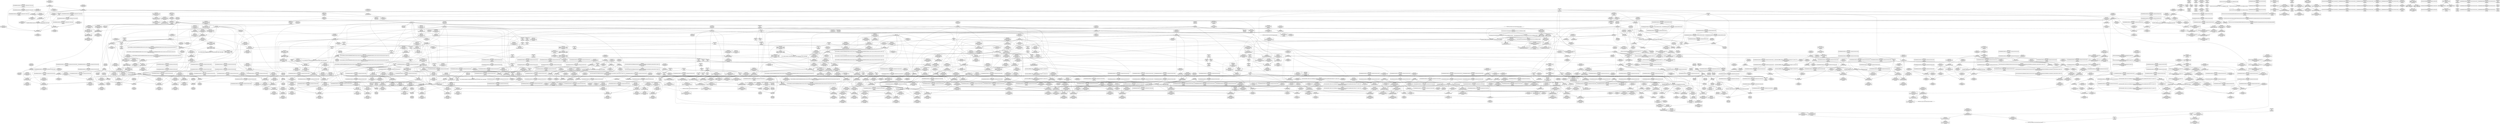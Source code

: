 digraph {
	CE0x58ed500 [shape=record,shape=Mrecord,label="{CE0x58ed500|i64*_getelementptr_inbounds_(_2_x_i64_,_2_x_i64_*___llvm_gcov_ctr271,_i64_0,_i64_1)|*Constant*|*SummSink*}"]
	CE0x59e6ee0 [shape=record,shape=Mrecord,label="{CE0x59e6ee0|__preempt_count_sub:_tmp2|*SummSink*}"]
	CE0x58d9d40 [shape=record,shape=Mrecord,label="{CE0x58d9d40|selinux_task_create:_tmp}"]
	CE0x5944870 [shape=record,shape=Mrecord,label="{CE0x5944870|rcu_lock_release:_tmp2|*SummSource*}"]
	CE0x5953320 [shape=record,shape=Mrecord,label="{CE0x5953320|i64*_getelementptr_inbounds_(_4_x_i64_,_4_x_i64_*___llvm_gcov_ctr133,_i64_0,_i64_1)|*Constant*|*SummSink*}"]
	CE0x58eb6d0 [shape=record,shape=Mrecord,label="{CE0x58eb6d0|get_current:_tmp3|*SummSink*}"]
	CE0x58d30e0 [shape=record,shape=Mrecord,label="{CE0x58d30e0|rcu_read_unlock:_land.lhs.true2|*SummSource*}"]
	CE0x597d2a0 [shape=record,shape=Mrecord,label="{CE0x597d2a0|__preempt_count_add:_tmp5|./arch/x86/include/asm/preempt.h,72|*SummSink*}"]
	CE0x59b0830 [shape=record,shape=Mrecord,label="{CE0x59b0830|rcu_lock_acquire:_tmp6|*SummSource*}"]
	CE0x597cf60 [shape=record,shape=Mrecord,label="{CE0x597cf60|rcu_read_unlock:_if.end|*SummSource*}"]
	CE0x59c1220 [shape=record,shape=Mrecord,label="{CE0x59c1220|rcu_lock_acquire:_tmp|*SummSink*}"]
	CE0x591e200 [shape=record,shape=Mrecord,label="{CE0x591e200|current_sid:_sid|security/selinux/hooks.c,220}"]
	CE0x5969c20 [shape=record,shape=Mrecord,label="{CE0x5969c20|i64*_getelementptr_inbounds_(_4_x_i64_,_4_x_i64_*___llvm_gcov_ctr134,_i64_0,_i64_3)|*Constant*|*SummSink*}"]
	CE0x591e2f0 [shape=record,shape=Mrecord,label="{CE0x591e2f0|task_sid:_do.body}"]
	CE0x58fb540 [shape=record,shape=Mrecord,label="{CE0x58fb540|i32_0|*Constant*}"]
	CE0x58e52c0 [shape=record,shape=Mrecord,label="{CE0x58e52c0|avc_has_perm:_tclass|Function::avc_has_perm&Arg::tclass::}"]
	CE0x598a6d0 [shape=record,shape=Mrecord,label="{CE0x598a6d0|rcu_read_unlock:_tmp22|include/linux/rcupdate.h,935|*SummSource*}"]
	CE0x5968da0 [shape=record,shape=Mrecord,label="{CE0x5968da0|__preempt_count_add:_tmp6|./arch/x86/include/asm/preempt.h,73|*SummSink*}"]
	CE0x59cab30 [shape=record,shape=Mrecord,label="{CE0x59cab30|_call_void_mcount()_#3}"]
	CE0x593c260 [shape=record,shape=Mrecord,label="{CE0x593c260|rcu_read_lock:_call|include/linux/rcupdate.h,882|*SummSink*}"]
	CE0x59cb560 [shape=record,shape=Mrecord,label="{CE0x59cb560|i64*_getelementptr_inbounds_(_4_x_i64_,_4_x_i64_*___llvm_gcov_ctr129,_i64_0,_i64_3)|*Constant*|*SummSink*}"]
	CE0x58f6050 [shape=record,shape=Mrecord,label="{CE0x58f6050|_call_void_mcount()_#3|*SummSource*}"]
	CE0x58d3f80 [shape=record,shape=Mrecord,label="{CE0x58d3f80|current_sid:_tmp17|security/selinux/hooks.c,218|*SummSource*}"]
	CE0x59af8a0 [shape=record,shape=Mrecord,label="{CE0x59af8a0|rcu_lock_release:_bb|*SummSink*}"]
	CE0x58e7bd0 [shape=record,shape=Mrecord,label="{CE0x58e7bd0|i32_1|*Constant*}"]
	CE0x58f5fb0 [shape=record,shape=Mrecord,label="{CE0x58f5fb0|_call_void_mcount()_#3}"]
	CE0x5935ca0 [shape=record,shape=Mrecord,label="{CE0x5935ca0|i64_7|*Constant*|*SummSource*}"]
	CE0x5930750 [shape=record,shape=Mrecord,label="{CE0x5930750|_ret_i32_%tmp6,_!dbg_!27716|security/selinux/hooks.c,197|*SummSink*}"]
	CE0x58d0cc0 [shape=record,shape=Mrecord,label="{CE0x58d0cc0|current_sid:_if.then|*SummSource*}"]
	CE0x59b1070 [shape=record,shape=Mrecord,label="{CE0x59b1070|i8*_undef|*Constant*}"]
	CE0x590fbd0 [shape=record,shape=Mrecord,label="{CE0x590fbd0|COLLAPSED:_GCMRE___llvm_gcov_ctr125_internal_global_11_x_i64_zeroinitializer:_elem_0:default:}"]
	CE0x596dc80 [shape=record,shape=Mrecord,label="{CE0x596dc80|rcu_lock_acquire:_tmp2|*SummSink*}"]
	CE0x58ff1b0 [shape=record,shape=Mrecord,label="{CE0x58ff1b0|i64*_getelementptr_inbounds_(_11_x_i64_,_11_x_i64_*___llvm_gcov_ctr125,_i64_0,_i64_10)|*Constant*|*SummSource*}"]
	CE0x5988050 [shape=record,shape=Mrecord,label="{CE0x5988050|i64*_getelementptr_inbounds_(_11_x_i64_,_11_x_i64_*___llvm_gcov_ctr132,_i64_0,_i64_9)|*Constant*|*SummSource*}"]
	CE0x59e63d0 [shape=record,shape=Mrecord,label="{CE0x59e63d0|i64*_getelementptr_inbounds_(_4_x_i64_,_4_x_i64_*___llvm_gcov_ctr129,_i64_0,_i64_0)|*Constant*}"]
	CE0x58d2660 [shape=record,shape=Mrecord,label="{CE0x58d2660|i64*_getelementptr_inbounds_(_11_x_i64_,_11_x_i64_*___llvm_gcov_ctr127,_i64_0,_i64_1)|*Constant*|*SummSink*}"]
	CE0x5987900 [shape=record,shape=Mrecord,label="{CE0x5987900|i32_934|*Constant*|*SummSink*}"]
	CE0x5953ad0 [shape=record,shape=Mrecord,label="{CE0x5953ad0|_call_void_mcount()_#3}"]
	CE0x5989230 [shape=record,shape=Mrecord,label="{CE0x5989230|rcu_read_unlock:_tmp20|include/linux/rcupdate.h,933}"]
	CE0x596dc10 [shape=record,shape=Mrecord,label="{CE0x596dc10|rcu_lock_acquire:_tmp2|*SummSource*}"]
	CE0x59c2390 [shape=record,shape=Mrecord,label="{CE0x59c2390|i64*_getelementptr_inbounds_(_4_x_i64_,_4_x_i64_*___llvm_gcov_ctr128,_i64_0,_i64_1)|*Constant*|*SummSink*}"]
	CE0x5977a20 [shape=record,shape=Mrecord,label="{CE0x5977a20|i64*_getelementptr_inbounds_(_11_x_i64_,_11_x_i64_*___llvm_gcov_ctr132,_i64_0,_i64_1)|*Constant*|*SummSource*}"]
	CE0x596d800 [shape=record,shape=Mrecord,label="{CE0x596d800|rcu_read_unlock:_call|include/linux/rcupdate.h,933|*SummSource*}"]
	CE0x5946a80 [shape=record,shape=Mrecord,label="{CE0x5946a80|task_sid:_tmp20|security/selinux/hooks.c,208|*SummSink*}"]
	CE0x58f11e0 [shape=record,shape=Mrecord,label="{CE0x58f11e0|avc_has_perm:_requested|Function::avc_has_perm&Arg::requested::|*SummSource*}"]
	CE0x59bce30 [shape=record,shape=Mrecord,label="{CE0x59bce30|__preempt_count_sub:_tmp5|./arch/x86/include/asm/preempt.h,77|*SummSource*}"]
	CE0x58d0460 [shape=record,shape=Mrecord,label="{CE0x58d0460|current_sid:_tmp13|security/selinux/hooks.c,218|*SummSource*}"]
	CE0x591c2e0 [shape=record,shape=Mrecord,label="{CE0x591c2e0|i64*_getelementptr_inbounds_(_11_x_i64_,_11_x_i64_*___llvm_gcov_ctr127,_i64_0,_i64_10)|*Constant*}"]
	CE0x58d7910 [shape=record,shape=Mrecord,label="{CE0x58d7910|selinux_task_create:_tmp1|*SummSource*}"]
	CE0x5916730 [shape=record,shape=Mrecord,label="{CE0x5916730|current_sid:_entry}"]
	CE0x5914d30 [shape=record,shape=Mrecord,label="{CE0x5914d30|cred_sid:_tmp3|*SummSource*}"]
	CE0x59579f0 [shape=record,shape=Mrecord,label="{CE0x59579f0|GLOBAL:_lock_acquire|*Constant*|*SummSource*}"]
	CE0x5988ad0 [shape=record,shape=Mrecord,label="{CE0x5988ad0|rcu_read_unlock:_tmp17|include/linux/rcupdate.h,933|*SummSink*}"]
	CE0x58f4790 [shape=record,shape=Mrecord,label="{CE0x58f4790|get_current:_bb}"]
	CE0x591fed0 [shape=record,shape=Mrecord,label="{CE0x591fed0|rcu_read_lock:_tmp13|include/linux/rcupdate.h,882}"]
	CE0x5980ca0 [shape=record,shape=Mrecord,label="{CE0x5980ca0|GLOBAL:_rcu_read_lock.__warned|Global_var:rcu_read_lock.__warned}"]
	CE0x58fa4c0 [shape=record,shape=Mrecord,label="{CE0x58fa4c0|current_sid:_tmp8|security/selinux/hooks.c,218|*SummSink*}"]
	CE0x59207f0 [shape=record,shape=Mrecord,label="{CE0x59207f0|current_sid:_tmp21|security/selinux/hooks.c,218|*SummSource*}"]
	CE0x59c9770 [shape=record,shape=Mrecord,label="{CE0x59c9770|__preempt_count_add:_tmp3|*SummSource*}"]
	CE0x59c9450 [shape=record,shape=Mrecord,label="{CE0x59c9450|__preempt_count_add:_tmp4|./arch/x86/include/asm/preempt.h,72|*SummSource*}"]
	CE0x5938c40 [shape=record,shape=Mrecord,label="{CE0x5938c40|GLOBAL:___rcu_read_lock|*Constant*}"]
	CE0x595dd10 [shape=record,shape=Mrecord,label="{CE0x595dd10|rcu_read_lock:_tmp18|include/linux/rcupdate.h,882|*SummSink*}"]
	CE0x58c6d90 [shape=record,shape=Mrecord,label="{CE0x58c6d90|get_current:_tmp3|*SummSource*}"]
	CE0x58f31d0 [shape=record,shape=Mrecord,label="{CE0x58f31d0|i64*_getelementptr_inbounds_(_11_x_i64_,_11_x_i64_*___llvm_gcov_ctr125,_i64_0,_i64_9)|*Constant*|*SummSource*}"]
	CE0x597d070 [shape=record,shape=Mrecord,label="{CE0x597d070|rcu_read_unlock:_if.end|*SummSink*}"]
	CE0x5941940 [shape=record,shape=Mrecord,label="{CE0x5941940|rcu_read_lock:_tmp5|include/linux/rcupdate.h,882|*SummSource*}"]
	CE0x58f7f80 [shape=record,shape=Mrecord,label="{CE0x58f7f80|cred_sid:_security|security/selinux/hooks.c,196|*SummSink*}"]
	CE0x59ad3d0 [shape=record,shape=Mrecord,label="{CE0x59ad3d0|__rcu_read_unlock:_bb|*SummSource*}"]
	CE0x58edef0 [shape=record,shape=Mrecord,label="{CE0x58edef0|get_current:_entry|*SummSource*}"]
	CE0x59adc30 [shape=record,shape=Mrecord,label="{CE0x59adc30|_call_void_asm_addl_$1,_%gs:$0_,_*m,ri,*m,_dirflag_,_fpsr_,_flags_(i32*___preempt_count,_i32_%sub,_i32*___preempt_count)_#3,_!dbg_!27717,_!srcloc_!27718|./arch/x86/include/asm/preempt.h,77|*SummSink*}"]
	CE0x591ebf0 [shape=record,shape=Mrecord,label="{CE0x591ebf0|task_sid:_tmp3|*SummSink*}"]
	CE0x5988d70 [shape=record,shape=Mrecord,label="{CE0x5988d70|rcu_read_unlock:_tmp19|include/linux/rcupdate.h,933}"]
	CE0x58e59c0 [shape=record,shape=Mrecord,label="{CE0x58e59c0|current_sid:_tmp20|security/selinux/hooks.c,218|*SummSink*}"]
	CE0x58f5470 [shape=record,shape=Mrecord,label="{CE0x58f5470|task_sid:_task|Function::task_sid&Arg::task::|*SummSource*}"]
	CE0x58d3530 [shape=record,shape=Mrecord,label="{CE0x58d3530|i64*_getelementptr_inbounds_(_13_x_i64_,_13_x_i64_*___llvm_gcov_ctr126,_i64_0,_i64_1)|*Constant*}"]
	CE0x592f860 [shape=record,shape=Mrecord,label="{CE0x592f860|task_sid:_call7|security/selinux/hooks.c,208|*SummSink*}"]
	CE0x5932830 [shape=record,shape=Mrecord,label="{CE0x5932830|rcu_read_lock:_tmp12|include/linux/rcupdate.h,882|*SummSink*}"]
	CE0x597be80 [shape=record,shape=Mrecord,label="{CE0x597be80|__rcu_read_lock:_tmp6|include/linux/rcupdate.h,240|*SummSink*}"]
	CE0x5920fc0 [shape=record,shape=Mrecord,label="{CE0x5920fc0|current_sid:_security|security/selinux/hooks.c,218}"]
	"CONST[source:0(mediator),value:0(static)][purpose:{operation}]"
	CE0x5939960 [shape=record,shape=Mrecord,label="{CE0x5939960|task_sid:_tmp12|security/selinux/hooks.c,208}"]
	CE0x58d08b0 [shape=record,shape=Mrecord,label="{CE0x58d08b0|current_sid:_tmp14|security/selinux/hooks.c,218|*SummSink*}"]
	CE0x59b2500 [shape=record,shape=Mrecord,label="{CE0x59b2500|__rcu_read_unlock:_tmp4|include/linux/rcupdate.h,244}"]
	CE0x5984650 [shape=record,shape=Mrecord,label="{CE0x5984650|_call_void___preempt_count_add(i32_1)_#10,_!dbg_!27711|include/linux/rcupdate.h,239|*SummSource*}"]
	CE0x5976020 [shape=record,shape=Mrecord,label="{CE0x5976020|rcu_read_unlock:_tmp13|include/linux/rcupdate.h,933}"]
	CE0x592b880 [shape=record,shape=Mrecord,label="{CE0x592b880|task_sid:_tmp7|security/selinux/hooks.c,208}"]
	CE0x58e6f90 [shape=record,shape=Mrecord,label="{CE0x58e6f90|GLOBAL:_lock_acquire|*Constant*|*SummSink*}"]
	CE0x59f2530 [shape=record,shape=Mrecord,label="{CE0x59f2530|__preempt_count_sub:_do.end|*SummSource*}"]
	CE0x59b18f0 [shape=record,shape=Mrecord,label="{CE0x59b18f0|_call_void_mcount()_#3|*SummSink*}"]
	CE0x58fb940 [shape=record,shape=Mrecord,label="{CE0x58fb940|task_sid:_tmp6|security/selinux/hooks.c,208|*SummSink*}"]
	CE0x59752f0 [shape=record,shape=Mrecord,label="{CE0x59752f0|i64*_getelementptr_inbounds_(_4_x_i64_,_4_x_i64_*___llvm_gcov_ctr130,_i64_0,_i64_0)|*Constant*|*SummSink*}"]
	CE0x58df6d0 [shape=record,shape=Mrecord,label="{CE0x58df6d0|i8_1|*Constant*|*SummSink*}"]
	CE0x59649b0 [shape=record,shape=Mrecord,label="{CE0x59649b0|i64_0|*Constant*}"]
	CE0x58e7770 [shape=record,shape=Mrecord,label="{CE0x58e7770|i32_2|*Constant*|*SummSink*}"]
	CE0x58eaee0 [shape=record,shape=Mrecord,label="{CE0x58eaee0|get_current:_bb|*SummSink*}"]
	CE0x5949aa0 [shape=record,shape=Mrecord,label="{CE0x5949aa0|GLOBAL:___rcu_read_unlock|*Constant*}"]
	CE0x58fc860 [shape=record,shape=Mrecord,label="{CE0x58fc860|i64*_getelementptr_inbounds_(_13_x_i64_,_13_x_i64_*___llvm_gcov_ctr126,_i64_0,_i64_0)|*Constant*}"]
	CE0x5920030 [shape=record,shape=Mrecord,label="{CE0x5920030|rcu_read_lock:_tmp13|include/linux/rcupdate.h,882|*SummSource*}"]
	CE0x59c9070 [shape=record,shape=Mrecord,label="{CE0x59c9070|__preempt_count_add:_tmp3}"]
	CE0x5917170 [shape=record,shape=Mrecord,label="{CE0x5917170|task_sid:_tmp18|security/selinux/hooks.c,208|*SummSink*}"]
	CE0x58e2fc0 [shape=record,shape=Mrecord,label="{CE0x58e2fc0|rcu_read_unlock:_tmp4|include/linux/rcupdate.h,933|*SummSink*}"]
	CE0x59bee50 [shape=record,shape=Mrecord,label="{CE0x59bee50|_call_void_mcount()_#3|*SummSink*}"]
	CE0x59888c0 [shape=record,shape=Mrecord,label="{CE0x59888c0|rcu_read_unlock:_tmp17|include/linux/rcupdate.h,933|*SummSource*}"]
	CE0x59f24c0 [shape=record,shape=Mrecord,label="{CE0x59f24c0|__preempt_count_sub:_do.end|*SummSink*}"]
	CE0x58db7e0 [shape=record,shape=Mrecord,label="{CE0x58db7e0|i64_0|*Constant*}"]
	CE0x5902390 [shape=record,shape=Mrecord,label="{CE0x5902390|i64_2|*Constant*|*SummSink*}"]
	CE0x58f9b20 [shape=record,shape=Mrecord,label="{CE0x58f9b20|rcu_read_unlock:_tmp7|include/linux/rcupdate.h,933|*SummSink*}"]
	CE0x58c6580 [shape=record,shape=Mrecord,label="{CE0x58c6580|GLOBAL:_current_task|Global_var:current_task|*SummSource*}"]
	CE0x598a560 [shape=record,shape=Mrecord,label="{CE0x598a560|rcu_read_unlock:_tmp22|include/linux/rcupdate.h,935}"]
	CE0x58dc3c0 [shape=record,shape=Mrecord,label="{CE0x58dc3c0|current_has_perm:_tsk|Function::current_has_perm&Arg::tsk::}"]
	CE0x58fc620 [shape=record,shape=Mrecord,label="{CE0x58fc620|task_sid:_do.end6|*SummSource*}"]
	CE0x5947230 [shape=record,shape=Mrecord,label="{CE0x5947230|task_sid:_tmp22|security/selinux/hooks.c,208}"]
	CE0x5935830 [shape=record,shape=Mrecord,label="{CE0x5935830|task_sid:_tobool4|security/selinux/hooks.c,208|*SummSource*}"]
	CE0x59457a0 [shape=record,shape=Mrecord,label="{CE0x59457a0|_call_void_mcount()_#3|*SummSink*}"]
	CE0x592e830 [shape=record,shape=Mrecord,label="{CE0x592e830|i64*_getelementptr_inbounds_(_13_x_i64_,_13_x_i64_*___llvm_gcov_ctr126,_i64_0,_i64_12)|*Constant*}"]
	CE0x5a043d0 [shape=record,shape=Mrecord,label="{CE0x5a043d0|__preempt_count_sub:_tmp1}"]
	CE0x591a1f0 [shape=record,shape=Mrecord,label="{CE0x591a1f0|i64*_getelementptr_inbounds_(_11_x_i64_,_11_x_i64_*___llvm_gcov_ctr132,_i64_0,_i64_8)|*Constant*|*SummSink*}"]
	CE0x504c0d0 [shape=record,shape=Mrecord,label="{CE0x504c0d0|_call_void_mcount()_#3|*SummSource*}"]
	CE0x592db80 [shape=record,shape=Mrecord,label="{CE0x592db80|i64*_getelementptr_inbounds_(_13_x_i64_,_13_x_i64_*___llvm_gcov_ctr126,_i64_0,_i64_11)|*Constant*|*SummSink*}"]
	CE0x593ae10 [shape=record,shape=Mrecord,label="{CE0x593ae10|i64*_getelementptr_inbounds_(_13_x_i64_,_13_x_i64_*___llvm_gcov_ctr126,_i64_0,_i64_8)|*Constant*|*SummSink*}"]
	CE0x594d090 [shape=record,shape=Mrecord,label="{CE0x594d090|__rcu_read_lock:_bb|*SummSink*}"]
	CE0x58face0 [shape=record,shape=Mrecord,label="{CE0x58face0|task_sid:_tmp2}"]
	CE0x5981080 [shape=record,shape=Mrecord,label="{CE0x5981080|_call_void___preempt_count_add(i32_1)_#10,_!dbg_!27711|include/linux/rcupdate.h,239}"]
	CE0x59b6b80 [shape=record,shape=Mrecord,label="{CE0x59b6b80|__rcu_read_unlock:_tmp6|include/linux/rcupdate.h,245|*SummSource*}"]
	CE0x5930bb0 [shape=record,shape=Mrecord,label="{CE0x5930bb0|rcu_read_lock:_tmp2|*SummSource*}"]
	CE0x59c73b0 [shape=record,shape=Mrecord,label="{CE0x59c73b0|__rcu_read_unlock:_tmp2|*SummSink*}"]
	CE0x58e80b0 [shape=record,shape=Mrecord,label="{CE0x58e80b0|i64*_getelementptr_inbounds_(_2_x_i64_,_2_x_i64_*___llvm_gcov_ctr271,_i64_0,_i64_1)|*Constant*}"]
	CE0x597a700 [shape=record,shape=Mrecord,label="{CE0x597a700|rcu_lock_acquire:_tmp3|*SummSink*}"]
	CE0x59705e0 [shape=record,shape=Mrecord,label="{CE0x59705e0|rcu_lock_acquire:_tmp}"]
	CE0x59ab600 [shape=record,shape=Mrecord,label="{CE0x59ab600|i64*_getelementptr_inbounds_(_4_x_i64_,_4_x_i64_*___llvm_gcov_ctr133,_i64_0,_i64_3)|*Constant*|*SummSource*}"]
	CE0x58f5400 [shape=record,shape=Mrecord,label="{CE0x58f5400|task_sid:_task|Function::task_sid&Arg::task::}"]
	CE0x597ce60 [shape=record,shape=Mrecord,label="{CE0x597ce60|rcu_read_unlock:_if.end}"]
	CE0x5910c00 [shape=record,shape=Mrecord,label="{CE0x5910c00|GLOBAL:___llvm_gcov_ctr125|Global_var:__llvm_gcov_ctr125}"]
	CE0x595e2f0 [shape=record,shape=Mrecord,label="{CE0x595e2f0|_call_void_lockdep_rcu_suspicious(i8*_getelementptr_inbounds_(_25_x_i8_,_25_x_i8_*_.str45,_i32_0,_i32_0),_i32_883,_i8*_getelementptr_inbounds_(_42_x_i8_,_42_x_i8_*_.str46,_i32_0,_i32_0))_#10,_!dbg_!27728|include/linux/rcupdate.h,882|*SummSource*}"]
	CE0x596a5e0 [shape=record,shape=Mrecord,label="{CE0x596a5e0|_ret_void,_!dbg_!27720|./arch/x86/include/asm/preempt.h,78}"]
	CE0x59b67f0 [shape=record,shape=Mrecord,label="{CE0x59b67f0|i64*_getelementptr_inbounds_(_4_x_i64_,_4_x_i64_*___llvm_gcov_ctr129,_i64_0,_i64_2)|*Constant*}"]
	CE0x59ad440 [shape=record,shape=Mrecord,label="{CE0x59ad440|__rcu_read_unlock:_bb|*SummSink*}"]
	CE0x58cc990 [shape=record,shape=Mrecord,label="{CE0x58cc990|__rcu_read_lock:_tmp}"]
	CE0x59326c0 [shape=record,shape=Mrecord,label="{CE0x59326c0|rcu_read_lock:_tmp12|include/linux/rcupdate.h,882|*SummSource*}"]
	CE0x5956e60 [shape=record,shape=Mrecord,label="{CE0x5956e60|rcu_lock_release:_indirectgoto|*SummSink*}"]
	CE0x5945590 [shape=record,shape=Mrecord,label="{CE0x5945590|_call_void_mcount()_#3}"]
	CE0x5960350 [shape=record,shape=Mrecord,label="{CE0x5960350|rcu_read_lock:_tmp18|include/linux/rcupdate.h,882}"]
	CE0x597dae0 [shape=record,shape=Mrecord,label="{CE0x597dae0|i64*_getelementptr_inbounds_(_4_x_i64_,_4_x_i64_*___llvm_gcov_ctr128,_i64_0,_i64_3)|*Constant*|*SummSource*}"]
	CE0x58d7530 [shape=record,shape=Mrecord,label="{CE0x58d7530|i64_2|*Constant*}"]
	CE0x5943cd0 [shape=record,shape=Mrecord,label="{CE0x5943cd0|void_(i32*,_i32,_i32*)*_asm_addl_$1,_%gs:$0_,_*m,ri,*m,_dirflag_,_fpsr_,_flags_}"]
	CE0x5944b10 [shape=record,shape=Mrecord,label="{CE0x5944b10|void_(i32*,_i32,_i32*)*_asm_addl_$1,_%gs:$0_,_*m,ri,*m,_dirflag_,_fpsr_,_flags_|*SummSource*}"]
	CE0x5975bf0 [shape=record,shape=Mrecord,label="{CE0x5975bf0|rcu_read_unlock:_call3|include/linux/rcupdate.h,933|*SummSink*}"]
	CE0x58f7c20 [shape=record,shape=Mrecord,label="{CE0x58f7c20|i32_22|*Constant*}"]
	CE0x592fe60 [shape=record,shape=Mrecord,label="{CE0x592fe60|cred_sid:_entry}"]
	CE0x5937e70 [shape=record,shape=Mrecord,label="{CE0x5937e70|task_sid:_tmp8|security/selinux/hooks.c,208|*SummSource*}"]
	CE0x58f7720 [shape=record,shape=Mrecord,label="{CE0x58f7720|task_sid:_tmp17|security/selinux/hooks.c,208|*SummSink*}"]
	CE0x58d95b0 [shape=record,shape=Mrecord,label="{CE0x58d95b0|i64_1|*Constant*}"]
	CE0x59656d0 [shape=record,shape=Mrecord,label="{CE0x59656d0|__preempt_count_add:_do.end|*SummSink*}"]
	CE0x58e4ae0 [shape=record,shape=Mrecord,label="{CE0x58e4ae0|avc_has_perm:_tsid|Function::avc_has_perm&Arg::tsid::}"]
	CE0x5911300 [shape=record,shape=Mrecord,label="{CE0x5911300|task_sid:_do.end6}"]
	CE0x59b6fc0 [shape=record,shape=Mrecord,label="{CE0x59b6fc0|__preempt_count_add:_do.end}"]
	CE0x5911390 [shape=record,shape=Mrecord,label="{CE0x5911390|current_sid:_call|security/selinux/hooks.c,218|*SummSource*}"]
	CE0x593ec50 [shape=record,shape=Mrecord,label="{CE0x593ec50|task_sid:_tmp4|*LoadInst*|security/selinux/hooks.c,208|*SummSource*}"]
	CE0x59795b0 [shape=record,shape=Mrecord,label="{CE0x59795b0|cred_sid:_tmp3|*SummSink*}"]
	CE0x598adf0 [shape=record,shape=Mrecord,label="{CE0x598adf0|i8*_getelementptr_inbounds_(_44_x_i8_,_44_x_i8_*_.str47,_i32_0,_i32_0)|*Constant*|*SummSource*}"]
	CE0x591ce80 [shape=record,shape=Mrecord,label="{CE0x591ce80|rcu_read_unlock:_tmp14|include/linux/rcupdate.h,933|*SummSource*}"]
	CE0x5931a00 [shape=record,shape=Mrecord,label="{CE0x5931a00|rcu_read_lock:_tobool1|include/linux/rcupdate.h,882|*SummSink*}"]
	CE0x5978bb0 [shape=record,shape=Mrecord,label="{CE0x5978bb0|rcu_read_unlock:_tmp15|include/linux/rcupdate.h,933|*SummSink*}"]
	CE0x5917090 [shape=record,shape=Mrecord,label="{CE0x5917090|task_sid:_tmp18|security/selinux/hooks.c,208}"]
	CE0x5957eb0 [shape=record,shape=Mrecord,label="{CE0x5957eb0|i64*_getelementptr_inbounds_(_4_x_i64_,_4_x_i64_*___llvm_gcov_ctr134,_i64_0,_i64_1)|*Constant*|*SummSink*}"]
	"CONST[source:0(mediator),value:2(dynamic)][purpose:{object}]"
	CE0x59bfec0 [shape=record,shape=Mrecord,label="{CE0x59bfec0|i64*_getelementptr_inbounds_(_4_x_i64_,_4_x_i64_*___llvm_gcov_ctr133,_i64_0,_i64_3)|*Constant*}"]
	CE0x59448e0 [shape=record,shape=Mrecord,label="{CE0x59448e0|rcu_lock_release:_tmp2|*SummSink*}"]
	CE0x596e2e0 [shape=record,shape=Mrecord,label="{CE0x596e2e0|rcu_read_unlock:_tmp7|include/linux/rcupdate.h,933|*SummSource*}"]
	CE0x592b9f0 [shape=record,shape=Mrecord,label="{CE0x592b9f0|task_sid:_tmp6|security/selinux/hooks.c,208|*SummSource*}"]
	CE0x58e6270 [shape=record,shape=Mrecord,label="{CE0x58e6270|avc_has_perm:_auditdata|Function::avc_has_perm&Arg::auditdata::|*SummSink*}"]
	CE0x5943d40 [shape=record,shape=Mrecord,label="{CE0x5943d40|_call_void_asm_addl_$1,_%gs:$0_,_*m,ri,*m,_dirflag_,_fpsr_,_flags_(i32*___preempt_count,_i32_%val,_i32*___preempt_count)_#3,_!dbg_!27714,_!srcloc_!27717|./arch/x86/include/asm/preempt.h,72}"]
	CE0x595fe80 [shape=record,shape=Mrecord,label="{CE0x595fe80|rcu_read_lock:_tmp17|include/linux/rcupdate.h,882|*SummSource*}"]
	CE0x58f5e90 [shape=record,shape=Mrecord,label="{CE0x58f5e90|get_current:_tmp2|*SummSource*}"]
	CE0x58ec280 [shape=record,shape=Mrecord,label="{CE0x58ec280|get_current:_bb}"]
	CE0x5932220 [shape=record,shape=Mrecord,label="{CE0x5932220|rcu_read_lock:_tmp11|include/linux/rcupdate.h,882|*SummSource*}"]
	CE0x5920c80 [shape=record,shape=Mrecord,label="{CE0x5920c80|i32_22|*Constant*|*SummSource*}"]
	CE0x5978620 [shape=record,shape=Mrecord,label="{CE0x5978620|rcu_read_lock:_tmp10|include/linux/rcupdate.h,882|*SummSink*}"]
	CE0x59bf730 [shape=record,shape=Mrecord,label="{CE0x59bf730|rcu_lock_release:_tmp5|include/linux/rcupdate.h,423}"]
	CE0x59c8c60 [shape=record,shape=Mrecord,label="{CE0x59c8c60|i64*_getelementptr_inbounds_(_4_x_i64_,_4_x_i64_*___llvm_gcov_ctr135,_i64_0,_i64_1)|*Constant*|*SummSource*}"]
	CE0x5946dd0 [shape=record,shape=Mrecord,label="{CE0x5946dd0|task_sid:_tmp21|security/selinux/hooks.c,208}"]
	CE0x58d5a40 [shape=record,shape=Mrecord,label="{CE0x58d5a40|current_sid:_tmp10|security/selinux/hooks.c,218}"]
	CE0x58c9a60 [shape=record,shape=Mrecord,label="{CE0x58c9a60|selinux_task_create:_tmp2|*SummSink*}"]
	CE0x58c99f0 [shape=record,shape=Mrecord,label="{CE0x58c99f0|selinux_task_create:_tmp2|*SummSource*}"]
	CE0x5911e00 [shape=record,shape=Mrecord,label="{CE0x5911e00|current_sid:_land.lhs.true2|*SummSource*}"]
	CE0x58e5330 [shape=record,shape=Mrecord,label="{CE0x58e5330|avc_has_perm:_tclass|Function::avc_has_perm&Arg::tclass::|*SummSource*}"]
	CE0x5938fd0 [shape=record,shape=Mrecord,label="{CE0x5938fd0|task_sid:_real_cred|security/selinux/hooks.c,208|*SummSource*}"]
	CE0x5967db0 [shape=record,shape=Mrecord,label="{CE0x5967db0|void_(i32*,_i32,_i32*)*_asm_addl_$1,_%gs:$0_,_*m,ri,*m,_dirflag_,_fpsr_,_flags_}"]
	CE0x591ae80 [shape=record,shape=Mrecord,label="{CE0x591ae80|i64*_getelementptr_inbounds_(_11_x_i64_,_11_x_i64_*___llvm_gcov_ctr127,_i64_0,_i64_9)|*Constant*|*SummSource*}"]
	CE0x58ffeb0 [shape=record,shape=Mrecord,label="{CE0x58ffeb0|current_sid:_tmp1|*SummSource*}"]
	CE0x598b3e0 [shape=record,shape=Mrecord,label="{CE0x598b3e0|_call_void_lock_acquire(%struct.lockdep_map*_%map,_i32_0,_i32_0,_i32_2,_i32_0,_%struct.lockdep_map*_null,_i64_ptrtoint_(i8*_blockaddress(_rcu_lock_acquire,_%__here)_to_i64))_#10,_!dbg_!27716|include/linux/rcupdate.h,418}"]
	CE0x59c2400 [shape=record,shape=Mrecord,label="{CE0x59c2400|i64_1|*Constant*}"]
	CE0x59f28c0 [shape=record,shape=Mrecord,label="{CE0x59f28c0|__preempt_count_add:_tmp2|*SummSource*}"]
	CE0x5935f40 [shape=record,shape=Mrecord,label="{CE0x5935f40|i64_6|*Constant*|*SummSink*}"]
	CE0x5a0d2e0 [shape=record,shape=Mrecord,label="{CE0x5a0d2e0|__preempt_count_sub:_tmp|*SummSink*}"]
	CE0x504bfd0 [shape=record,shape=Mrecord,label="{CE0x504bfd0|_call_void_mcount()_#3}"]
	CE0x59c72d0 [shape=record,shape=Mrecord,label="{CE0x59c72d0|__rcu_read_unlock:_tmp2}"]
	CE0x59b7260 [shape=record,shape=Mrecord,label="{CE0x59b7260|__rcu_read_unlock:_tmp7|include/linux/rcupdate.h,245|*SummSource*}"]
	CE0x59f19f0 [shape=record,shape=Mrecord,label="{CE0x59f19f0|i64*_getelementptr_inbounds_(_4_x_i64_,_4_x_i64_*___llvm_gcov_ctr135,_i64_0,_i64_0)|*Constant*|*SummSink*}"]
	CE0x58cfab0 [shape=record,shape=Mrecord,label="{CE0x58cfab0|avc_has_perm:_entry|*SummSink*}"]
	CE0x59869d0 [shape=record,shape=Mrecord,label="{CE0x59869d0|rcu_read_unlock:_tmp18|include/linux/rcupdate.h,933|*SummSource*}"]
	CE0x593a500 [shape=record,shape=Mrecord,label="{CE0x593a500|i64_2|*Constant*}"]
	CE0x596eaf0 [shape=record,shape=Mrecord,label="{CE0x596eaf0|rcu_read_unlock:_tobool1|include/linux/rcupdate.h,933|*SummSink*}"]
	CE0x59478b0 [shape=record,shape=Mrecord,label="{CE0x59478b0|task_sid:_tmp22|security/selinux/hooks.c,208|*SummSink*}"]
	CE0x59310c0 [shape=record,shape=Mrecord,label="{CE0x59310c0|cred_sid:_tmp6|security/selinux/hooks.c,197|*SummSource*}"]
	CE0x58fb3f0 [shape=record,shape=Mrecord,label="{CE0x58fb3f0|current_sid:_do.body}"]
	CE0x597ae20 [shape=record,shape=Mrecord,label="{CE0x597ae20|__rcu_read_lock:_tmp4|include/linux/rcupdate.h,239|*SummSource*}"]
	CE0x5916c50 [shape=record,shape=Mrecord,label="{CE0x5916c50|current_sid:_tmp12|security/selinux/hooks.c,218|*SummSink*}"]
	CE0x5916960 [shape=record,shape=Mrecord,label="{CE0x5916960|current_sid:_tmp12|security/selinux/hooks.c,218}"]
	CE0x58e3d10 [shape=record,shape=Mrecord,label="{CE0x58e3d10|rcu_read_lock:_do.end|*SummSink*}"]
	CE0x58f7320 [shape=record,shape=Mrecord,label="{CE0x58f7320|task_sid:_tmp16|security/selinux/hooks.c,208|*SummSink*}"]
	CE0x59ad340 [shape=record,shape=Mrecord,label="{CE0x59ad340|__preempt_count_add:_tmp1|*SummSource*}"]
	CE0x59840a0 [shape=record,shape=Mrecord,label="{CE0x59840a0|rcu_read_lock:_do.end}"]
	CE0x593a680 [shape=record,shape=Mrecord,label="{CE0x593a680|i64_3|*Constant*}"]
	CE0x5915ac0 [shape=record,shape=Mrecord,label="{CE0x5915ac0|_ret_%struct.task_struct*_%tmp4,_!dbg_!27714|./arch/x86/include/asm/current.h,14}"]
	CE0x5942110 [shape=record,shape=Mrecord,label="{CE0x5942110|_call_void_rcu_lock_acquire(%struct.lockdep_map*_rcu_lock_map)_#10,_!dbg_!27711|include/linux/rcupdate.h,881|*SummSource*}"]
	CE0x5935dd0 [shape=record,shape=Mrecord,label="{CE0x5935dd0|i64_7|*Constant*|*SummSink*}"]
	CE0x5989d70 [shape=record,shape=Mrecord,label="{CE0x5989d70|i64*_getelementptr_inbounds_(_11_x_i64_,_11_x_i64_*___llvm_gcov_ctr132,_i64_0,_i64_10)|*Constant*|*SummSource*}"]
	CE0x5972f00 [shape=record,shape=Mrecord,label="{CE0x5972f00|_call_void_asm_addl_$1,_%gs:$0_,_*m,ri,*m,_dirflag_,_fpsr_,_flags_(i32*___preempt_count,_i32_%sub,_i32*___preempt_count)_#3,_!dbg_!27717,_!srcloc_!27718|./arch/x86/include/asm/preempt.h,77}"]
	CE0x59882a0 [shape=record,shape=Mrecord,label="{CE0x59882a0|i64*_getelementptr_inbounds_(_11_x_i64_,_11_x_i64_*___llvm_gcov_ctr132,_i64_0,_i64_9)|*Constant*|*SummSink*}"]
	CE0x59530f0 [shape=record,shape=Mrecord,label="{CE0x59530f0|__rcu_read_lock:_tmp1|*SummSource*}"]
	CE0x58c9ad0 [shape=record,shape=Mrecord,label="{CE0x58c9ad0|i64*_getelementptr_inbounds_(_2_x_i64_,_2_x_i64_*___llvm_gcov_ctr271,_i64_0,_i64_1)|*Constant*|*SummSource*}"]
	CE0x592fef0 [shape=record,shape=Mrecord,label="{CE0x592fef0|cred_sid:_entry|*SummSource*}"]
	CE0x595f700 [shape=record,shape=Mrecord,label="{CE0x595f700|i32_883|*Constant*|*SummSink*}"]
	CE0x59c5220 [shape=record,shape=Mrecord,label="{CE0x59c5220|rcu_lock_release:_tmp6|*SummSink*}"]
	CE0x5989930 [shape=record,shape=Mrecord,label="{CE0x5989930|i64*_getelementptr_inbounds_(_11_x_i64_,_11_x_i64_*___llvm_gcov_ctr132,_i64_0,_i64_10)|*Constant*}"]
	CE0x593d940 [shape=record,shape=Mrecord,label="{CE0x593d940|cred_sid:_tmp2}"]
	CE0x5948b00 [shape=record,shape=Mrecord,label="{CE0x5948b00|rcu_lock_release:_entry|*SummSource*}"]
	CE0x5946f30 [shape=record,shape=Mrecord,label="{CE0x5946f30|task_sid:_tmp21|security/selinux/hooks.c,208|*SummSource*}"]
	CE0x59133f0 [shape=record,shape=Mrecord,label="{CE0x59133f0|get_current:_tmp4|./arch/x86/include/asm/current.h,14|*SummSource*}"]
	CE0x592e310 [shape=record,shape=Mrecord,label="{CE0x592e310|task_sid:_tmp25|security/selinux/hooks.c,208|*SummSink*}"]
	CE0x58f7b50 [shape=record,shape=Mrecord,label="{CE0x58f7b50|_ret_void,_!dbg_!27717|include/linux/rcupdate.h,419}"]
	CE0x593fbf0 [shape=record,shape=Mrecord,label="{CE0x593fbf0|GLOBAL:_rcu_lock_map|Global_var:rcu_lock_map|*SummSource*}"]
	CE0x5972710 [shape=record,shape=Mrecord,label="{CE0x5972710|rcu_read_unlock:_tmp10|include/linux/rcupdate.h,933|*SummSource*}"]
	CE0x592c410 [shape=record,shape=Mrecord,label="{CE0x592c410|GLOBAL:___rcu_read_lock|*Constant*|*SummSink*}"]
	CE0x596a6f0 [shape=record,shape=Mrecord,label="{CE0x596a6f0|__preempt_count_sub:_val|Function::__preempt_count_sub&Arg::val::}"]
	CE0x5957de0 [shape=record,shape=Mrecord,label="{CE0x5957de0|__rcu_read_lock:_do.body|*SummSource*}"]
	CE0x58dfc60 [shape=record,shape=Mrecord,label="{CE0x58dfc60|_ret_i32_%call7,_!dbg_!27749|security/selinux/hooks.c,210}"]
	CE0x5976b10 [shape=record,shape=Mrecord,label="{CE0x5976b10|0:_i8,_:_GCMR_rcu_read_unlock.__warned_internal_global_i8_0,_section_.data.unlikely_,_align_1:_elem_0:default:}"]
	CE0x5901450 [shape=record,shape=Mrecord,label="{CE0x5901450|_ret_i32_%tmp24,_!dbg_!27742|security/selinux/hooks.c,220|*SummSink*}"]
	CE0x593a9a0 [shape=record,shape=Mrecord,label="{CE0x593a9a0|cred_sid:_sid|security/selinux/hooks.c,197}"]
	CE0x5a0d4a0 [shape=record,shape=Mrecord,label="{CE0x5a0d4a0|i64*_getelementptr_inbounds_(_4_x_i64_,_4_x_i64_*___llvm_gcov_ctr135,_i64_0,_i64_2)|*Constant*|*SummSink*}"]
	CE0x58d4280 [shape=record,shape=Mrecord,label="{CE0x58d4280|current_sid:_tmp19|security/selinux/hooks.c,218|*SummSource*}"]
	CE0x591ae10 [shape=record,shape=Mrecord,label="{CE0x591ae10|i64*_getelementptr_inbounds_(_11_x_i64_,_11_x_i64_*___llvm_gcov_ctr127,_i64_0,_i64_9)|*Constant*}"]
	CE0x58f5e20 [shape=record,shape=Mrecord,label="{CE0x58f5e20|get_current:_tmp2}"]
	CE0x59825a0 [shape=record,shape=Mrecord,label="{CE0x59825a0|rcu_read_lock:_tmp16|include/linux/rcupdate.h,882|*SummSink*}"]
	CE0x59ae470 [shape=record,shape=Mrecord,label="{CE0x59ae470|i64_ptrtoint_(i8*_blockaddress(_rcu_lock_acquire,_%__here)_to_i64)|*Constant*|*SummSink*}"]
	CE0x58e7990 [shape=record,shape=Mrecord,label="{CE0x58e7990|current_has_perm:_tsk|Function::current_has_perm&Arg::tsk::|*SummSink*}"]
	CE0x5945900 [shape=record,shape=Mrecord,label="{CE0x5945900|rcu_lock_acquire:_indirectgoto|*SummSource*}"]
	CE0x5944800 [shape=record,shape=Mrecord,label="{CE0x5944800|rcu_lock_release:_tmp2}"]
	CE0x58c56a0 [shape=record,shape=Mrecord,label="{CE0x58c56a0|current_has_perm:_tmp3|*SummSource*}"]
	CE0x59853a0 [shape=record,shape=Mrecord,label="{CE0x59853a0|COLLAPSED:_GCMRE___llvm_gcov_ctr133_internal_global_4_x_i64_zeroinitializer:_elem_0:default:}"]
	CE0x592c990 [shape=record,shape=Mrecord,label="{CE0x592c990|_ret_void,_!dbg_!27735|include/linux/rcupdate.h,884}"]
	CE0x58f44b0 [shape=record,shape=Mrecord,label="{CE0x58f44b0|_ret_void,_!dbg_!27735|include/linux/rcupdate.h,938|*SummSink*}"]
	CE0x504c170 [shape=record,shape=Mrecord,label="{CE0x504c170|_call_void_mcount()_#3|*SummSink*}"]
	CE0x59368b0 [shape=record,shape=Mrecord,label="{CE0x59368b0|_ret_void,_!dbg_!27717|include/linux/rcupdate.h,240}"]
	CE0x58dea80 [shape=record,shape=Mrecord,label="{CE0x58dea80|i64*_getelementptr_inbounds_(_2_x_i64_,_2_x_i64_*___llvm_gcov_ctr98,_i64_0,_i64_0)|*Constant*|*SummSource*}"]
	CE0x59c20e0 [shape=record,shape=Mrecord,label="{CE0x59c20e0|rcu_lock_acquire:_bb}"]
	CE0x5976fd0 [shape=record,shape=Mrecord,label="{CE0x5976fd0|__preempt_count_add:_tmp5|./arch/x86/include/asm/preempt.h,72|*SummSource*}"]
	CE0x59e2dc0 [shape=record,shape=Mrecord,label="{CE0x59e2dc0|i64*_getelementptr_inbounds_(_4_x_i64_,_4_x_i64_*___llvm_gcov_ctr129,_i64_0,_i64_1)|*Constant*|*SummSource*}"]
	CE0x595fef0 [shape=record,shape=Mrecord,label="{CE0x595fef0|rcu_read_lock:_tmp17|include/linux/rcupdate.h,882|*SummSink*}"]
	CE0x5984400 [shape=record,shape=Mrecord,label="{CE0x5984400|rcu_read_unlock:_tmp5|include/linux/rcupdate.h,933|*SummSink*}"]
	CE0x59af9b0 [shape=record,shape=Mrecord,label="{CE0x59af9b0|i64*_getelementptr_inbounds_(_4_x_i64_,_4_x_i64_*___llvm_gcov_ctr133,_i64_0,_i64_0)|*Constant*}"]
	CE0x58f2c50 [shape=record,shape=Mrecord,label="{CE0x58f2c50|i8*_getelementptr_inbounds_(_45_x_i8_,_45_x_i8_*_.str12,_i32_0,_i32_0)|*Constant*}"]
	CE0x5936f80 [shape=record,shape=Mrecord,label="{CE0x5936f80|rcu_read_lock:_entry|*SummSource*}"]
	CE0x59cb050 [shape=record,shape=Mrecord,label="{CE0x59cb050|i64*_getelementptr_inbounds_(_4_x_i64_,_4_x_i64_*___llvm_gcov_ctr134,_i64_0,_i64_1)|*Constant*|*SummSource*}"]
	CE0x59700a0 [shape=record,shape=Mrecord,label="{CE0x59700a0|__rcu_read_unlock:_tmp5|include/linux/rcupdate.h,244}"]
	CE0x591a9f0 [shape=record,shape=Mrecord,label="{CE0x591a9f0|rcu_read_unlock:_do.end}"]
	CE0x59ad740 [shape=record,shape=Mrecord,label="{CE0x59ad740|i64*_getelementptr_inbounds_(_4_x_i64_,_4_x_i64_*___llvm_gcov_ctr134,_i64_0,_i64_0)|*Constant*|*SummSink*}"]
	CE0x59b0cc0 [shape=record,shape=Mrecord,label="{CE0x59b0cc0|rcu_lock_acquire:_tmp7}"]
	CE0x597eb80 [shape=record,shape=Mrecord,label="{CE0x597eb80|i64*_getelementptr_inbounds_(_4_x_i64_,_4_x_i64_*___llvm_gcov_ctr128,_i64_0,_i64_3)|*Constant*|*SummSink*}"]
	CE0x5914de0 [shape=record,shape=Mrecord,label="{CE0x5914de0|task_sid:_if.end}"]
	CE0x5a045e0 [shape=record,shape=Mrecord,label="{CE0x5a045e0|__preempt_count_sub:_tmp1|*SummSink*}"]
	CE0x593d3f0 [shape=record,shape=Mrecord,label="{CE0x593d3f0|task_sid:_real_cred|security/selinux/hooks.c,208|*SummSink*}"]
	CE0x59199b0 [shape=record,shape=Mrecord,label="{CE0x59199b0|cred_sid:_bb|*SummSink*}"]
	CE0x5979240 [shape=record,shape=Mrecord,label="{CE0x5979240|rcu_read_lock:_if.then|*SummSink*}"]
	CE0x5956da0 [shape=record,shape=Mrecord,label="{CE0x5956da0|rcu_lock_release:_indirectgoto|*SummSource*}"]
	CE0x5977340 [shape=record,shape=Mrecord,label="{CE0x5977340|rcu_read_unlock:_tmp9|include/linux/rcupdate.h,933|*SummSink*}"]
	CE0x5948990 [shape=record,shape=Mrecord,label="{CE0x5948990|_call_void_rcu_lock_release(%struct.lockdep_map*_rcu_lock_map)_#10,_!dbg_!27733|include/linux/rcupdate.h,935|*SummSink*}"]
	CE0x5978a40 [shape=record,shape=Mrecord,label="{CE0x5978a40|rcu_read_unlock:_tmp15|include/linux/rcupdate.h,933|*SummSource*}"]
	CE0x5902470 [shape=record,shape=Mrecord,label="{CE0x5902470|i64_3|*Constant*|*SummSource*}"]
	CE0x58fcb30 [shape=record,shape=Mrecord,label="{CE0x58fcb30|current_sid:_land.lhs.true|*SummSource*}"]
	CE0x593d280 [shape=record,shape=Mrecord,label="{CE0x593d280|rcu_read_lock:_if.end|*SummSource*}"]
	CE0x58e0320 [shape=record,shape=Mrecord,label="{CE0x58e0320|_call_void_mcount()_#3|*SummSink*}"]
	CE0x5958150 [shape=record,shape=Mrecord,label="{CE0x5958150|__rcu_read_lock:_do.body}"]
	CE0x59f5d70 [shape=record,shape=Mrecord,label="{CE0x59f5d70|i64*_getelementptr_inbounds_(_4_x_i64_,_4_x_i64_*___llvm_gcov_ctr129,_i64_0,_i64_2)|*Constant*|*SummSource*}"]
	CE0x5982300 [shape=record,shape=Mrecord,label="{CE0x5982300|rcu_read_lock:_tmp16|include/linux/rcupdate.h,882}"]
	CE0x5988fb0 [shape=record,shape=Mrecord,label="{CE0x5988fb0|rcu_read_unlock:_tmp19|include/linux/rcupdate.h,933|*SummSink*}"]
	CE0x58d1e90 [shape=record,shape=Mrecord,label="{CE0x58d1e90|i8*_getelementptr_inbounds_(_25_x_i8_,_25_x_i8_*_.str3,_i32_0,_i32_0)|*Constant*|*SummSource*}"]
	CE0x5986830 [shape=record,shape=Mrecord,label="{CE0x5986830|i32_934|*Constant*}"]
	CE0x58fc430 [shape=record,shape=Mrecord,label="{CE0x58fc430|task_sid:_if.then|*SummSource*}"]
	CE0x5953fc0 [shape=record,shape=Mrecord,label="{CE0x5953fc0|GLOBAL:___preempt_count_sub|*Constant*|*SummSource*}"]
	CE0x58f7090 [shape=record,shape=Mrecord,label="{CE0x58f7090|task_sid:_tmp16|security/selinux/hooks.c,208}"]
	CE0x596a800 [shape=record,shape=Mrecord,label="{CE0x596a800|__preempt_count_sub:_val|Function::__preempt_count_sub&Arg::val::|*SummSource*}"]
	CE0x58d03f0 [shape=record,shape=Mrecord,label="{CE0x58d03f0|current_sid:_tmp13|security/selinux/hooks.c,218}"]
	CE0x59e1cb0 [shape=record,shape=Mrecord,label="{CE0x59e1cb0|__preempt_count_add:_do.body|*SummSink*}"]
	CE0x58ec380 [shape=record,shape=Mrecord,label="{CE0x58ec380|get_current:_bb|*SummSource*}"]
	CE0x592ffd0 [shape=record,shape=Mrecord,label="{CE0x592ffd0|cred_sid:_entry|*SummSink*}"]
	CE0x58e3130 [shape=record,shape=Mrecord,label="{CE0x58e3130|GLOBAL:_rcu_read_unlock.__warned|Global_var:rcu_read_unlock.__warned}"]
	CE0x5963410 [shape=record,shape=Mrecord,label="{CE0x5963410|i64_6|*Constant*}"]
	CE0x5919710 [shape=record,shape=Mrecord,label="{CE0x5919710|cred_sid:_bb}"]
	CE0x59ab890 [shape=record,shape=Mrecord,label="{CE0x59ab890|__rcu_read_unlock:_do.body|*SummSink*}"]
	CE0x59757e0 [shape=record,shape=Mrecord,label="{CE0x59757e0|i64*_getelementptr_inbounds_(_4_x_i64_,_4_x_i64_*___llvm_gcov_ctr130,_i64_0,_i64_1)|*Constant*|*SummSink*}"]
	CE0x5911100 [shape=record,shape=Mrecord,label="{CE0x5911100|task_sid:_do.end|*SummSource*}"]
	CE0x5978df0 [shape=record,shape=Mrecord,label="{CE0x5978df0|rcu_read_unlock:_tmp16|include/linux/rcupdate.h,933}"]
	CE0x596e430 [shape=record,shape=Mrecord,label="{CE0x596e430|GLOBAL:___preempt_count_add|*Constant*|*SummSource*}"]
	CE0x58d97b0 [shape=record,shape=Mrecord,label="{CE0x58d97b0|selinux_task_create:_call|security/selinux/hooks.c,3450|*SummSink*}"]
	CE0x59e1fa0 [shape=record,shape=Mrecord,label="{CE0x59e1fa0|i64*_getelementptr_inbounds_(_4_x_i64_,_4_x_i64_*___llvm_gcov_ctr134,_i64_0,_i64_0)|*Constant*}"]
	CE0x58f5510 [shape=record,shape=Mrecord,label="{CE0x58f5510|i32_(i32,_i32,_i16,_i32,_%struct.common_audit_data*)*_bitcast_(i32_(i32,_i32,_i16,_i32,_%struct.common_audit_data.495*)*_avc_has_perm_to_i32_(i32,_i32,_i16,_i32,_%struct.common_audit_data*)*)|*Constant*}"]
	CE0x59b1130 [shape=record,shape=Mrecord,label="{CE0x59b1130|i8*_undef|*Constant*|*SummSource*}"]
	CE0x59009d0 [shape=record,shape=Mrecord,label="{CE0x59009d0|current_sid:_tmp9|security/selinux/hooks.c,218|*SummSink*}"]
	CE0x59e2010 [shape=record,shape=Mrecord,label="{CE0x59e2010|i64*_getelementptr_inbounds_(_4_x_i64_,_4_x_i64_*___llvm_gcov_ctr134,_i64_0,_i64_0)|*Constant*|*SummSource*}"]
	CE0x58f8030 [shape=record,shape=Mrecord,label="{CE0x58f8030|i64*_getelementptr_inbounds_(_13_x_i64_,_13_x_i64_*___llvm_gcov_ctr126,_i64_0,_i64_1)|*Constant*|*SummSink*}"]
	CE0x59ad0d0 [shape=record,shape=Mrecord,label="{CE0x59ad0d0|__preempt_count_add:_tmp1}"]
	CE0x58e82e0 [shape=record,shape=Mrecord,label="{CE0x58e82e0|current_sid:_tmp1}"]
	CE0x58f6840 [shape=record,shape=Mrecord,label="{CE0x58f6840|i32_77|*Constant*|*SummSource*}"]
	CE0x59b15f0 [shape=record,shape=Mrecord,label="{CE0x59b15f0|rcu_lock_release:___here}"]
	CE0x5957240 [shape=record,shape=Mrecord,label="{CE0x5957240|i64*_getelementptr_inbounds_(_4_x_i64_,_4_x_i64_*___llvm_gcov_ctr130,_i64_0,_i64_3)|*Constant*}"]
	CE0x593aa30 [shape=record,shape=Mrecord,label="{CE0x593aa30|cred_sid:_sid|security/selinux/hooks.c,197|*SummSource*}"]
	CE0x596f060 [shape=record,shape=Mrecord,label="{CE0x596f060|i64*_getelementptr_inbounds_(_11_x_i64_,_11_x_i64_*___llvm_gcov_ctr132,_i64_0,_i64_0)|*Constant*}"]
	CE0x592c080 [shape=record,shape=Mrecord,label="{CE0x592c080|_call_void_rcu_read_lock()_#10,_!dbg_!27712|security/selinux/hooks.c,207|*SummSink*}"]
	CE0x58d8c10 [shape=record,shape=Mrecord,label="{CE0x58d8c10|i64*_getelementptr_inbounds_(_2_x_i64_,_2_x_i64_*___llvm_gcov_ctr271,_i64_0,_i64_0)|*Constant*|*SummSink*}"]
	CE0x58f26e0 [shape=record,shape=Mrecord,label="{CE0x58f26e0|__rcu_read_lock:_tmp3}"]
	CE0x597de90 [shape=record,shape=Mrecord,label="{CE0x597de90|rcu_read_unlock:_tmp3}"]
	CE0x5944320 [shape=record,shape=Mrecord,label="{CE0x5944320|_call_void___preempt_count_sub(i32_1)_#10,_!dbg_!27715|include/linux/rcupdate.h,244|*SummSink*}"]
	CE0x58dc150 [shape=record,shape=Mrecord,label="{CE0x58dc150|current_has_perm:_entry|*SummSink*}"]
	CE0x5910610 [shape=record,shape=Mrecord,label="{CE0x5910610|i32_0|*Constant*|*SummSource*}"]
	CE0x593d6c0 [shape=record,shape=Mrecord,label="{CE0x593d6c0|task_sid:_tmp4|*LoadInst*|security/selinux/hooks.c,208}"]
	CE0x58e9fa0 [shape=record,shape=Mrecord,label="{CE0x58e9fa0|selinux_task_create:_call1|security/selinux/hooks.c,3450}"]
	CE0x58f52a0 [shape=record,shape=Mrecord,label="{CE0x58f52a0|i1_true|*Constant*|*SummSource*}"]
	CE0x58f8a20 [shape=record,shape=Mrecord,label="{CE0x58f8a20|task_sid:_land.lhs.true2}"]
	CE0x58e8040 [shape=record,shape=Mrecord,label="{CE0x58e8040|selinux_task_create:_tmp2}"]
	CE0x596df90 [shape=record,shape=Mrecord,label="{CE0x596df90|i64*_getelementptr_inbounds_(_4_x_i64_,_4_x_i64_*___llvm_gcov_ctr130,_i64_0,_i64_2)|*Constant*}"]
	CE0x59386b0 [shape=record,shape=Mrecord,label="{CE0x59386b0|COLLAPSED:_GCMRE___llvm_gcov_ctr126_internal_global_13_x_i64_zeroinitializer:_elem_0:default:}"]
	CE0x59c6c50 [shape=record,shape=Mrecord,label="{CE0x59c6c50|__rcu_read_unlock:_tmp1|*SummSink*}"]
	CE0x595e6b0 [shape=record,shape=Mrecord,label="{CE0x595e6b0|_call_void_lockdep_rcu_suspicious(i8*_getelementptr_inbounds_(_25_x_i8_,_25_x_i8_*_.str45,_i32_0,_i32_0),_i32_883,_i8*_getelementptr_inbounds_(_42_x_i8_,_42_x_i8_*_.str46,_i32_0,_i32_0))_#10,_!dbg_!27728|include/linux/rcupdate.h,882|*SummSink*}"]
	CE0x5979ba0 [shape=record,shape=Mrecord,label="{CE0x5979ba0|rcu_read_lock:_do.body|*SummSource*}"]
	CE0x59b0580 [shape=record,shape=Mrecord,label="{CE0x59b0580|rcu_lock_acquire:_tmp6}"]
	CE0x59e62a0 [shape=record,shape=Mrecord,label="{CE0x59e62a0|__preempt_count_sub:_tmp3|*SummSource*}"]
	CE0x58e71a0 [shape=record,shape=Mrecord,label="{CE0x58e71a0|i32_0|*Constant*}"]
	CE0x5935e60 [shape=record,shape=Mrecord,label="{CE0x5935e60|i64_6|*Constant*}"]
	CE0x58fabf0 [shape=record,shape=Mrecord,label="{CE0x58fabf0|i64_4|*Constant*|*SummSource*}"]
	CE0x5915ef0 [shape=record,shape=Mrecord,label="{CE0x5915ef0|current_sid:_sid|security/selinux/hooks.c,220|*SummSource*}"]
	CE0x592dde0 [shape=record,shape=Mrecord,label="{CE0x592dde0|task_sid:_tmp25|security/selinux/hooks.c,208}"]
	CE0x5965c00 [shape=record,shape=Mrecord,label="{CE0x5965c00|_call_void_mcount()_#3}"]
	CE0x59753d0 [shape=record,shape=Mrecord,label="{CE0x59753d0|rcu_read_unlock:_tmp8|include/linux/rcupdate.h,933|*SummSink*}"]
	CE0x59388a0 [shape=record,shape=Mrecord,label="{CE0x59388a0|_call_void___rcu_read_lock()_#10,_!dbg_!27710|include/linux/rcupdate.h,879|*SummSource*}"]
	CE0x593da20 [shape=record,shape=Mrecord,label="{CE0x593da20|cred_sid:_tmp2|*SummSink*}"]
	CE0x59417b0 [shape=record,shape=Mrecord,label="{CE0x59417b0|rcu_read_lock:_tmp6|include/linux/rcupdate.h,882}"]
	CE0x59adf80 [shape=record,shape=Mrecord,label="{CE0x59adf80|%struct.lockdep_map*_null|*Constant*|*SummSink*}"]
	CE0x58c5c00 [shape=record,shape=Mrecord,label="{CE0x58c5c00|_call_void_mcount()_#3|*SummSink*}"]
	CE0x591f420 [shape=record,shape=Mrecord,label="{CE0x591f420|i64_4|*Constant*}"]
	CE0x58c9570 [shape=record,shape=Mrecord,label="{CE0x58c9570|GLOBAL:_get_current|*Constant*}"]
	CE0x5949b90 [shape=record,shape=Mrecord,label="{CE0x5949b90|_ret_void,_!dbg_!27717|include/linux/rcupdate.h,424}"]
	CE0x5932590 [shape=record,shape=Mrecord,label="{CE0x5932590|rcu_read_lock:_tmp12|include/linux/rcupdate.h,882}"]
	CE0x59189a0 [shape=record,shape=Mrecord,label="{CE0x59189a0|i8*_getelementptr_inbounds_(_42_x_i8_,_42_x_i8_*_.str46,_i32_0,_i32_0)|*Constant*|*SummSource*}"]
	CE0x591a790 [shape=record,shape=Mrecord,label="{CE0x591a790|__rcu_read_lock:_tmp7|include/linux/rcupdate.h,240|*SummSource*}"]
	CE0x5980480 [shape=record,shape=Mrecord,label="{CE0x5980480|i64_5|*Constant*}"]
	CE0x59bdb40 [shape=record,shape=Mrecord,label="{CE0x59bdb40|__preempt_count_sub:_tmp6|./arch/x86/include/asm/preempt.h,78|*SummSink*}"]
	CE0x5920670 [shape=record,shape=Mrecord,label="{CE0x5920670|current_sid:_tmp21|security/selinux/hooks.c,218}"]
	CE0x58cc3b0 [shape=record,shape=Mrecord,label="{CE0x58cc3b0|get_current:_tmp3}"]
	CE0x591bb90 [shape=record,shape=Mrecord,label="{CE0x591bb90|rcu_read_lock:_tmp20|include/linux/rcupdate.h,882|*SummSource*}"]
	CE0x58f8110 [shape=record,shape=Mrecord,label="{CE0x58f8110|task_sid:_tmp1|*SummSource*}"]
	CE0x58eb0a0 [shape=record,shape=Mrecord,label="{CE0x58eb0a0|_ret_i32_%call2,_!dbg_!27718|security/selinux/hooks.c,1544|*SummSink*}"]
	CE0x596abf0 [shape=record,shape=Mrecord,label="{CE0x596abf0|__rcu_read_unlock:_do.end}"]
	CE0x58d36a0 [shape=record,shape=Mrecord,label="{CE0x58d36a0|__rcu_read_lock:_tmp2|*SummSource*}"]
	CE0x58cfef0 [shape=record,shape=Mrecord,label="{CE0x58cfef0|i64*_getelementptr_inbounds_(_11_x_i64_,_11_x_i64_*___llvm_gcov_ctr125,_i64_0,_i64_6)|*Constant*|*SummSource*}"]
	CE0x594ace0 [shape=record,shape=Mrecord,label="{CE0x594ace0|_ret_void,_!dbg_!27717|include/linux/rcupdate.h,245}"]
	CE0x5912770 [shape=record,shape=Mrecord,label="{CE0x5912770|current_sid:_tmp8|security/selinux/hooks.c,218|*SummSource*}"]
	CE0x58d5ca0 [shape=record,shape=Mrecord,label="{CE0x58d5ca0|current_sid:_tmp10|security/selinux/hooks.c,218|*SummSink*}"]
	CE0x5955d00 [shape=record,shape=Mrecord,label="{CE0x5955d00|__preempt_count_sub:_tmp7|./arch/x86/include/asm/preempt.h,78|*SummSource*}"]
	CE0x594b280 [shape=record,shape=Mrecord,label="{CE0x594b280|__rcu_read_lock:_do.end}"]
	CE0x59570d0 [shape=record,shape=Mrecord,label="{CE0x59570d0|_call_void_lock_acquire(%struct.lockdep_map*_%map,_i32_0,_i32_0,_i32_2,_i32_0,_%struct.lockdep_map*_null,_i64_ptrtoint_(i8*_blockaddress(_rcu_lock_acquire,_%__here)_to_i64))_#10,_!dbg_!27716|include/linux/rcupdate.h,418|*SummSink*}"]
	CE0x59380c0 [shape=record,shape=Mrecord,label="{CE0x59380c0|i64*_getelementptr_inbounds_(_2_x_i64_,_2_x_i64_*___llvm_gcov_ctr131,_i64_0,_i64_1)|*Constant*}"]
	CE0x5982940 [shape=record,shape=Mrecord,label="{CE0x5982940|i64*_getelementptr_inbounds_(_11_x_i64_,_11_x_i64_*___llvm_gcov_ctr127,_i64_0,_i64_8)|*Constant*}"]
	CE0x58e4f20 [shape=record,shape=Mrecord,label="{CE0x58e4f20|i16_2|*Constant*}"]
	CE0x59f25a0 [shape=record,shape=Mrecord,label="{CE0x59f25a0|__preempt_count_sub:_do.body}"]
	CE0x58dfec0 [shape=record,shape=Mrecord,label="{CE0x58dfec0|GLOBAL:_get_current|*Constant*|*SummSink*}"]
	CE0x59e0320 [shape=record,shape=Mrecord,label="{CE0x59e0320|__preempt_count_add:_tmp|*SummSource*}"]
	CE0x5947060 [shape=record,shape=Mrecord,label="{CE0x5947060|task_sid:_tmp21|security/selinux/hooks.c,208|*SummSink*}"]
	CE0x58d76d0 [shape=record,shape=Mrecord,label="{CE0x58d76d0|i64*_getelementptr_inbounds_(_2_x_i64_,_2_x_i64_*___llvm_gcov_ctr98,_i64_0,_i64_1)|*Constant*}"]
	CE0x59bfbb0 [shape=record,shape=Mrecord,label="{CE0x59bfbb0|GLOBAL:_lock_release|*Constant*}"]
	CE0x58fef60 [shape=record,shape=Mrecord,label="{CE0x58fef60|i64*_getelementptr_inbounds_(_11_x_i64_,_11_x_i64_*___llvm_gcov_ctr125,_i64_0,_i64_10)|*Constant*}"]
	CE0x58c9ba0 [shape=record,shape=Mrecord,label="{CE0x58c9ba0|selinux_task_create:_bb}"]
	CE0x594b470 [shape=record,shape=Mrecord,label="{CE0x594b470|__rcu_read_lock:_do.end|*SummSink*}"]
	CE0x592ee10 [shape=record,shape=Mrecord,label="{CE0x592ee10|task_sid:_tmp27|security/selinux/hooks.c,208}"]
	CE0x58f91a0 [shape=record,shape=Mrecord,label="{CE0x58f91a0|i64*_getelementptr_inbounds_(_13_x_i64_,_13_x_i64_*___llvm_gcov_ctr126,_i64_0,_i64_8)|*Constant*|*SummSource*}"]
	CE0x58f9760 [shape=record,shape=Mrecord,label="{CE0x58f9760|GLOBAL:_rcu_lock_map|Global_var:rcu_lock_map|*SummSink*}"]
	CE0x5985330 [shape=record,shape=Mrecord,label="{CE0x5985330|rcu_lock_release:_tmp}"]
	CE0x593c950 [shape=record,shape=Mrecord,label="{CE0x593c950|rcu_read_lock:_bb|*SummSink*}"]
	CE0x58cec80 [shape=record,shape=Mrecord,label="{CE0x58cec80|task_sid:_entry|*SummSink*}"]
	CE0x59be570 [shape=record,shape=Mrecord,label="{CE0x59be570|__preempt_count_sub:_tmp}"]
	CE0x5949eb0 [shape=record,shape=Mrecord,label="{CE0x5949eb0|_call_void___rcu_read_unlock()_#10,_!dbg_!27734|include/linux/rcupdate.h,937|*SummSource*}"]
	CE0x5964bc0 [shape=record,shape=Mrecord,label="{CE0x5964bc0|cred_sid:_sid|security/selinux/hooks.c,197|*SummSink*}"]
	CE0x596e600 [shape=record,shape=Mrecord,label="{CE0x596e600|__preempt_count_add:_val|Function::__preempt_count_add&Arg::val::|*SummSink*}"]
	CE0x58e40e0 [shape=record,shape=Mrecord,label="{CE0x58e40e0|i64*_getelementptr_inbounds_(_11_x_i64_,_11_x_i64_*___llvm_gcov_ctr125,_i64_0,_i64_8)|*Constant*|*SummSource*}"]
	CE0x5965840 [shape=record,shape=Mrecord,label="{CE0x5965840|__preempt_count_add:_bb|*SummSource*}"]
	CE0x58d53d0 [shape=record,shape=Mrecord,label="{CE0x58d53d0|current_sid:_bb}"]
	CE0x58f71f0 [shape=record,shape=Mrecord,label="{CE0x58f71f0|task_sid:_tmp16|security/selinux/hooks.c,208|*SummSource*}"]
	CE0x5948ef0 [shape=record,shape=Mrecord,label="{CE0x5948ef0|GLOBAL:_rcu_lock_release|*Constant*|*SummSink*}"]
	CE0x5936820 [shape=record,shape=Mrecord,label="{CE0x5936820|_call_void_rcu_lock_acquire(%struct.lockdep_map*_rcu_lock_map)_#10,_!dbg_!27711|include/linux/rcupdate.h,881}"]
	CE0x58dbf90 [shape=record,shape=Mrecord,label="{CE0x58dbf90|GLOBAL:_current_has_perm|*Constant*|*SummSource*}"]
	CE0x5964ac0 [shape=record,shape=Mrecord,label="{CE0x5964ac0|rcu_read_lock:_tmp5|include/linux/rcupdate.h,882}"]
	CE0x59334f0 [shape=record,shape=Mrecord,label="{CE0x59334f0|_call_void_mcount()_#3}"]
	CE0x597a010 [shape=record,shape=Mrecord,label="{CE0x597a010|i64*_getelementptr_inbounds_(_11_x_i64_,_11_x_i64_*___llvm_gcov_ctr132,_i64_0,_i64_1)|*Constant*|*SummSink*}"]
	CE0x5917590 [shape=record,shape=Mrecord,label="{CE0x5917590|task_sid:_tmp19|security/selinux/hooks.c,208}"]
	CE0x58f8bc0 [shape=record,shape=Mrecord,label="{CE0x58f8bc0|rcu_read_lock:_tmp1}"]
	CE0x5974e00 [shape=record,shape=Mrecord,label="{CE0x5974e00|rcu_read_unlock:_land.lhs.true}"]
	CE0x5911090 [shape=record,shape=Mrecord,label="{CE0x5911090|task_sid:_do.end}"]
	CE0x5989aa0 [shape=record,shape=Mrecord,label="{CE0x5989aa0|rcu_read_unlock:_tmp21|include/linux/rcupdate.h,935}"]
	CE0x5938720 [shape=record,shape=Mrecord,label="{CE0x5938720|task_sid:_tmp|*SummSource*}"]
	CE0x58df040 [shape=record,shape=Mrecord,label="{CE0x58df040|%struct.task_struct*_(%struct.task_struct**)*_asm_movq_%gs:$_1:P_,$0_,_r,im,_dirflag_,_fpsr_,_flags_|*SummSource*}"]
	CE0x593f220 [shape=record,shape=Mrecord,label="{CE0x593f220|_call_void_mcount()_#3}"]
	CE0x59e61b0 [shape=record,shape=Mrecord,label="{CE0x59e61b0|__preempt_count_sub:_tmp3}"]
	CE0x59142e0 [shape=record,shape=Mrecord,label="{CE0x59142e0|task_sid:_tmp14|security/selinux/hooks.c,208|*SummSource*}"]
	CE0x5989e90 [shape=record,shape=Mrecord,label="{CE0x5989e90|rcu_read_unlock:_tmp21|include/linux/rcupdate.h,935|*SummSource*}"]
	CE0x58fa830 [shape=record,shape=Mrecord,label="{CE0x58fa830|current_sid:_tobool1|security/selinux/hooks.c,218|*SummSink*}"]
	CE0x5930c90 [shape=record,shape=Mrecord,label="{CE0x5930c90|_call_void_mcount()_#3|*SummSource*}"]
	CE0x593dc10 [shape=record,shape=Mrecord,label="{CE0x593dc10|task_sid:_do.body5|*SummSource*}"]
	CE0x59e1f30 [shape=record,shape=Mrecord,label="{CE0x59e1f30|i64*_getelementptr_inbounds_(_4_x_i64_,_4_x_i64_*___llvm_gcov_ctr129,_i64_0,_i64_1)|*Constant*|*SummSink*}"]
	CE0x5964820 [shape=record,shape=Mrecord,label="{CE0x5964820|GLOBAL:___llvm_gcov_ctr127|Global_var:__llvm_gcov_ctr127|*SummSink*}"]
	CE0x592eb00 [shape=record,shape=Mrecord,label="{CE0x592eb00|i64*_getelementptr_inbounds_(_13_x_i64_,_13_x_i64_*___llvm_gcov_ctr126,_i64_0,_i64_12)|*Constant*|*SummSource*}"]
	CE0x59130f0 [shape=record,shape=Mrecord,label="{CE0x59130f0|current_sid:_tmp4|security/selinux/hooks.c,218|*SummSource*}"]
	CE0x59210f0 [shape=record,shape=Mrecord,label="{CE0x59210f0|current_sid:_security|security/selinux/hooks.c,218|*SummSink*}"]
	CE0x5910c70 [shape=record,shape=Mrecord,label="{CE0x5910c70|GLOBAL:___llvm_gcov_ctr125|Global_var:__llvm_gcov_ctr125|*SummSource*}"]
	CE0x58fd200 [shape=record,shape=Mrecord,label="{CE0x58fd200|i64*_getelementptr_inbounds_(_2_x_i64_,_2_x_i64_*___llvm_gcov_ctr98,_i64_0,_i64_0)|*Constant*|*SummSink*}"]
	CE0x59c19d0 [shape=record,shape=Mrecord,label="{CE0x59c19d0|i64*_getelementptr_inbounds_(_4_x_i64_,_4_x_i64_*___llvm_gcov_ctr134,_i64_0,_i64_3)|*Constant*}"]
	CE0x596f4e0 [shape=record,shape=Mrecord,label="{CE0x596f4e0|__preempt_count_add:_val|Function::__preempt_count_add&Arg::val::}"]
	CE0x59b23d0 [shape=record,shape=Mrecord,label="{CE0x59b23d0|rcu_lock_acquire:_indirectgoto}"]
	CE0x59cb4f0 [shape=record,shape=Mrecord,label="{CE0x59cb4f0|__preempt_count_add:_tmp6|./arch/x86/include/asm/preempt.h,73}"]
	CE0x58ee5f0 [shape=record,shape=Mrecord,label="{CE0x58ee5f0|current_sid:_tmp7|security/selinux/hooks.c,218|*SummSink*}"]
	CE0x58f3360 [shape=record,shape=Mrecord,label="{CE0x58f3360|i64*_getelementptr_inbounds_(_11_x_i64_,_11_x_i64_*___llvm_gcov_ctr125,_i64_0,_i64_9)|*Constant*|*SummSink*}"]
	CE0x5938130 [shape=record,shape=Mrecord,label="{CE0x5938130|i64*_getelementptr_inbounds_(_2_x_i64_,_2_x_i64_*___llvm_gcov_ctr131,_i64_0,_i64_1)|*Constant*|*SummSource*}"]
	CE0x59ada70 [shape=record,shape=Mrecord,label="{CE0x59ada70|_call_void_asm_addl_$1,_%gs:$0_,_*m,ri,*m,_dirflag_,_fpsr_,_flags_(i32*___preempt_count,_i32_%sub,_i32*___preempt_count)_#3,_!dbg_!27717,_!srcloc_!27718|./arch/x86/include/asm/preempt.h,77|*SummSource*}"]
	CE0x59b4ea0 [shape=record,shape=Mrecord,label="{CE0x59b4ea0|i64*_getelementptr_inbounds_(_4_x_i64_,_4_x_i64_*___llvm_gcov_ctr135,_i64_0,_i64_3)|*Constant*}"]
	CE0x59f2660 [shape=record,shape=Mrecord,label="{CE0x59f2660|__preempt_count_add:_tmp7|./arch/x86/include/asm/preempt.h,73|*SummSink*}"]
	CE0x591b800 [shape=record,shape=Mrecord,label="{CE0x591b800|rcu_read_lock:_tmp21|include/linux/rcupdate.h,884|*SummSource*}"]
	CE0x593c840 [shape=record,shape=Mrecord,label="{CE0x593c840|rcu_read_lock:_bb|*SummSource*}"]
	CE0x59016d0 [shape=record,shape=Mrecord,label="{CE0x59016d0|current_has_perm:_call1|security/selinux/hooks.c,1543}"]
	CE0x58e0f90 [shape=record,shape=Mrecord,label="{CE0x58e0f90|__preempt_count_sub:_bb|*SummSink*}"]
	CE0x5939630 [shape=record,shape=Mrecord,label="{CE0x5939630|task_sid:_tmp11|security/selinux/hooks.c,208|*SummSource*}"]
	CE0x58cf830 [shape=record,shape=Mrecord,label="{CE0x58cf830|avc_has_perm:_entry}"]
	CE0x58f2a80 [shape=record,shape=Mrecord,label="{CE0x58f2a80|__rcu_read_lock:_tmp|*SummSink*}"]
	CE0x58ed190 [shape=record,shape=Mrecord,label="{CE0x58ed190|i64*_getelementptr_inbounds_(_11_x_i64_,_11_x_i64_*___llvm_gcov_ctr125,_i64_0,_i64_1)|*Constant*|*SummSource*}"]
	CE0x58e4500 [shape=record,shape=Mrecord,label="{CE0x58e4500|current_sid:_tmp15|security/selinux/hooks.c,218|*SummSource*}"]
	CE0x59893b0 [shape=record,shape=Mrecord,label="{CE0x59893b0|rcu_read_unlock:_tmp20|include/linux/rcupdate.h,933|*SummSource*}"]
	CE0x58c8bb0 [shape=record,shape=Mrecord,label="{CE0x58c8bb0|i64*_getelementptr_inbounds_(_2_x_i64_,_2_x_i64_*___llvm_gcov_ctr136,_i64_0,_i64_1)|*Constant*|*SummSource*}"]
	CE0x59427a0 [shape=record,shape=Mrecord,label="{CE0x59427a0|i64*_getelementptr_inbounds_(_2_x_i64_,_2_x_i64_*___llvm_gcov_ctr131,_i64_0,_i64_0)|*Constant*|*SummSource*}"]
	CE0x58ff260 [shape=record,shape=Mrecord,label="{CE0x58ff260|i64*_getelementptr_inbounds_(_11_x_i64_,_11_x_i64_*___llvm_gcov_ctr125,_i64_0,_i64_10)|*Constant*|*SummSink*}"]
	CE0x5981800 [shape=record,shape=Mrecord,label="{CE0x5981800|i64*_getelementptr_inbounds_(_4_x_i64_,_4_x_i64_*___llvm_gcov_ctr128,_i64_0,_i64_1)|*Constant*}"]
	CE0x591e790 [shape=record,shape=Mrecord,label="{CE0x591e790|0:_i32,_4:_i32,_8:_i32,_12:_i32,_:_CMRE_4,8_|*MultipleSource*|security/selinux/hooks.c,218|security/selinux/hooks.c,218|security/selinux/hooks.c,220}"]
	CE0x59405d0 [shape=record,shape=Mrecord,label="{CE0x59405d0|rcu_lock_acquire:___here|*SummSource*}"]
	CE0x58fc240 [shape=record,shape=Mrecord,label="{CE0x58fc240|task_sid:_land.lhs.true2|*SummSink*}"]
	CE0x59bf5b0 [shape=record,shape=Mrecord,label="{CE0x59bf5b0|_call_void_lock_release(%struct.lockdep_map*_%map,_i32_1,_i64_ptrtoint_(i8*_blockaddress(_rcu_lock_release,_%__here)_to_i64))_#10,_!dbg_!27716|include/linux/rcupdate.h,423}"]
	CE0x5912ff0 [shape=record,shape=Mrecord,label="{CE0x5912ff0|current_sid:_tmp4|security/selinux/hooks.c,218}"]
	CE0x59b4d30 [shape=record,shape=Mrecord,label="{CE0x59b4d30|GLOBAL:___preempt_count|Global_var:__preempt_count}"]
	CE0x59c08d0 [shape=record,shape=Mrecord,label="{CE0x59c08d0|i64_ptrtoint_(i8*_blockaddress(_rcu_lock_release,_%__here)_to_i64)|*Constant*|*SummSource*}"]
	CE0x5937f00 [shape=record,shape=Mrecord,label="{CE0x5937f00|GLOBAL:_task_sid.__warned|Global_var:task_sid.__warned}"]
	CE0x59e7590 [shape=record,shape=Mrecord,label="{CE0x59e7590|__preempt_count_sub:_tmp7|./arch/x86/include/asm/preempt.h,78}"]
	CE0x58d74c0 [shape=record,shape=Mrecord,label="{CE0x58d74c0|i64_5|*Constant*}"]
	CE0x58e8270 [shape=record,shape=Mrecord,label="{CE0x58e8270|i64_1|*Constant*}"]
	CE0x5920100 [shape=record,shape=Mrecord,label="{CE0x5920100|rcu_read_lock:_tmp13|include/linux/rcupdate.h,882|*SummSink*}"]
	CE0x59ab720 [shape=record,shape=Mrecord,label="{CE0x59ab720|rcu_lock_release:_tmp6}"]
	CE0x593c3d0 [shape=record,shape=Mrecord,label="{CE0x593c3d0|cred_sid:_tmp4|*LoadInst*|security/selinux/hooks.c,196|*SummSource*}"]
	CE0x59779b0 [shape=record,shape=Mrecord,label="{CE0x59779b0|i64*_getelementptr_inbounds_(_11_x_i64_,_11_x_i64_*___llvm_gcov_ctr132,_i64_0,_i64_1)|*Constant*}"]
	CE0x593f880 [shape=record,shape=Mrecord,label="{CE0x593f880|rcu_lock_acquire:_entry|*SummSink*}"]
	CE0x58d21b0 [shape=record,shape=Mrecord,label="{CE0x58d21b0|GLOBAL:_lockdep_rcu_suspicious|*Constant*}"]
	CE0x5901c10 [shape=record,shape=Mrecord,label="{CE0x5901c10|GLOBAL:_task_sid|*Constant*|*SummSink*}"]
	CE0x58df380 [shape=record,shape=Mrecord,label="{CE0x58df380|i8_1|*Constant*}"]
	CE0x58e60f0 [shape=record,shape=Mrecord,label="{CE0x58e60f0|%struct.common_audit_data*_null|*Constant*|*SummSink*}"]
	CE0x5944120 [shape=record,shape=Mrecord,label="{CE0x5944120|rcu_lock_release:_tmp3|*SummSource*}"]
	CE0x58e2e90 [shape=record,shape=Mrecord,label="{CE0x58e2e90|rcu_read_unlock:_tmp4|include/linux/rcupdate.h,933|*SummSource*}"]
	CE0x58e7fd0 [shape=record,shape=Mrecord,label="{CE0x58e7fd0|selinux_task_create:_tmp1|*SummSink*}"]
	CE0x591a8e0 [shape=record,shape=Mrecord,label="{CE0x591a8e0|rcu_read_unlock:_land.lhs.true|*SummSink*}"]
	CE0x595e180 [shape=record,shape=Mrecord,label="{CE0x595e180|_call_void_lockdep_rcu_suspicious(i8*_getelementptr_inbounds_(_25_x_i8_,_25_x_i8_*_.str45,_i32_0,_i32_0),_i32_883,_i8*_getelementptr_inbounds_(_42_x_i8_,_42_x_i8_*_.str46,_i32_0,_i32_0))_#10,_!dbg_!27728|include/linux/rcupdate.h,882}"]
	CE0x59af590 [shape=record,shape=Mrecord,label="{CE0x59af590|i64*_getelementptr_inbounds_(_4_x_i64_,_4_x_i64_*___llvm_gcov_ctr134,_i64_0,_i64_1)|*Constant*}"]
	CE0x59868a0 [shape=record,shape=Mrecord,label="{CE0x59868a0|rcu_read_unlock:_tmp18|include/linux/rcupdate.h,933}"]
	CE0x5971e50 [shape=record,shape=Mrecord,label="{CE0x5971e50|_call_void___preempt_count_sub(i32_1)_#10,_!dbg_!27715|include/linux/rcupdate.h,244|*SummSource*}"]
	CE0x5947920 [shape=record,shape=Mrecord,label="{CE0x5947920|task_sid:_tmp24|security/selinux/hooks.c,208|*SummSource*}"]
	CE0x5981870 [shape=record,shape=Mrecord,label="{CE0x5981870|i64*_getelementptr_inbounds_(_4_x_i64_,_4_x_i64_*___llvm_gcov_ctr128,_i64_0,_i64_1)|*Constant*|*SummSource*}"]
	CE0x5914380 [shape=record,shape=Mrecord,label="{CE0x5914380|task_sid:_tmp14|security/selinux/hooks.c,208|*SummSink*}"]
	CE0x5948340 [shape=record,shape=Mrecord,label="{CE0x5948340|i32_208|*Constant*|*SummSink*}"]
	CE0x5949fe0 [shape=record,shape=Mrecord,label="{CE0x5949fe0|_call_void___rcu_read_unlock()_#10,_!dbg_!27734|include/linux/rcupdate.h,937|*SummSink*}"]
	CE0x58f8940 [shape=record,shape=Mrecord,label="{CE0x58f8940|task_sid:_do.body|*SummSink*}"]
	CE0x5920440 [shape=record,shape=Mrecord,label="{CE0x5920440|rcu_read_lock:_tmp14|include/linux/rcupdate.h,882}"]
	CE0x591fad0 [shape=record,shape=Mrecord,label="{CE0x591fad0|rcu_read_unlock:_call3|include/linux/rcupdate.h,933}"]
	CE0x5944ce0 [shape=record,shape=Mrecord,label="{CE0x5944ce0|void_(i32*,_i32,_i32*)*_asm_addl_$1,_%gs:$0_,_*m,ri,*m,_dirflag_,_fpsr_,_flags_|*SummSink*}"]
	CE0x597a9f0 [shape=record,shape=Mrecord,label="{CE0x597a9f0|rcu_read_lock:_tmp14|include/linux/rcupdate.h,882|*SummSource*}"]
	CE0x58e2e20 [shape=record,shape=Mrecord,label="{CE0x58e2e20|GLOBAL:___llvm_gcov_ctr132|Global_var:__llvm_gcov_ctr132}"]
	CE0x5945e20 [shape=record,shape=Mrecord,label="{CE0x5945e20|i8*_getelementptr_inbounds_(_41_x_i8_,_41_x_i8_*_.str44,_i32_0,_i32_0)|*Constant*|*SummSink*}"]
	CE0x59b6f50 [shape=record,shape=Mrecord,label="{CE0x59b6f50|__rcu_read_unlock:_tmp7|include/linux/rcupdate.h,245|*SummSink*}"]
	CE0x5960950 [shape=record,shape=Mrecord,label="{CE0x5960950|get_current:_tmp1}"]
	CE0x5971820 [shape=record,shape=Mrecord,label="{CE0x5971820|rcu_read_unlock:_tobool1|include/linux/rcupdate.h,933|*SummSource*}"]
	CE0x58db1e0 [shape=record,shape=Mrecord,label="{CE0x58db1e0|_ret_i32_%call7,_!dbg_!27749|security/selinux/hooks.c,210|*SummSource*}"]
	CE0x59b08a0 [shape=record,shape=Mrecord,label="{CE0x59b08a0|rcu_lock_acquire:_tmp6|*SummSink*}"]
	CE0x58eb200 [shape=record,shape=Mrecord,label="{CE0x58eb200|i64*_getelementptr_inbounds_(_2_x_i64_,_2_x_i64_*___llvm_gcov_ctr98,_i64_0,_i64_0)|*Constant*}"]
	CE0x5936ca0 [shape=record,shape=Mrecord,label="{CE0x5936ca0|rcu_read_lock:_entry}"]
	CE0x591cff0 [shape=record,shape=Mrecord,label="{CE0x591cff0|rcu_read_unlock:_tmp14|include/linux/rcupdate.h,933|*SummSink*}"]
	CE0x5981a00 [shape=record,shape=Mrecord,label="{CE0x5981a00|i64*_getelementptr_inbounds_(_11_x_i64_,_11_x_i64_*___llvm_gcov_ctr127,_i64_0,_i64_8)|*Constant*|*SummSink*}"]
	CE0x592c4f0 [shape=record,shape=Mrecord,label="{CE0x592c4f0|GLOBAL:___rcu_read_lock|*Constant*|*SummSource*}"]
	CE0x58e7ee0 [shape=record,shape=Mrecord,label="{CE0x58e7ee0|i32_1|*Constant*|*SummSink*}"]
	CE0x58edfd0 [shape=record,shape=Mrecord,label="{CE0x58edfd0|_ret_%struct.task_struct*_%tmp4,_!dbg_!27714|./arch/x86/include/asm/current.h,14|*SummSource*}"]
	CE0x59bfd50 [shape=record,shape=Mrecord,label="{CE0x59bfd50|_call_void_lock_release(%struct.lockdep_map*_%map,_i32_1,_i64_ptrtoint_(i8*_blockaddress(_rcu_lock_release,_%__here)_to_i64))_#10,_!dbg_!27716|include/linux/rcupdate.h,423|*SummSink*}"]
	CE0x59519c0 [shape=record,shape=Mrecord,label="{CE0x59519c0|_call_void_mcount()_#3|*SummSink*}"]
	CE0x59c8ec0 [shape=record,shape=Mrecord,label="{CE0x59c8ec0|__preempt_count_add:_tmp2|*SummSink*}"]
	CE0x58e2c60 [shape=record,shape=Mrecord,label="{CE0x58e2c60|rcu_read_lock:_tmp3|*SummSource*}"]
	CE0x597f7b0 [shape=record,shape=Mrecord,label="{CE0x597f7b0|rcu_read_lock:_tobool|include/linux/rcupdate.h,882}"]
	CE0x597a0f0 [shape=record,shape=Mrecord,label="{CE0x597a0f0|rcu_read_unlock:_tmp1|*SummSource*}"]
	CE0x5921080 [shape=record,shape=Mrecord,label="{CE0x5921080|current_sid:_security|security/selinux/hooks.c,218|*SummSource*}"]
	CE0x5976150 [shape=record,shape=Mrecord,label="{CE0x5976150|rcu_read_unlock:_tmp13|include/linux/rcupdate.h,933|*SummSource*}"]
	CE0x591f4b0 [shape=record,shape=Mrecord,label="{CE0x591f4b0|rcu_read_lock:_tobool1|include/linux/rcupdate.h,882}"]
	CE0x596e900 [shape=record,shape=Mrecord,label="{CE0x596e900|rcu_read_unlock:_tmp8|include/linux/rcupdate.h,933|*SummSource*}"]
	CE0x59801c0 [shape=record,shape=Mrecord,label="{CE0x59801c0|rcu_read_lock:_tobool1|include/linux/rcupdate.h,882|*SummSource*}"]
	CE0x5910f80 [shape=record,shape=Mrecord,label="{CE0x5910f80|task_sid:_bb|*SummSink*}"]
	CE0x58def60 [shape=record,shape=Mrecord,label="{CE0x58def60|%struct.task_struct*_(%struct.task_struct**)*_asm_movq_%gs:$_1:P_,$0_,_r,im,_dirflag_,_fpsr_,_flags_}"]
	CE0x5957380 [shape=record,shape=Mrecord,label="{CE0x5957380|rcu_lock_release:_tmp1|*SummSource*}"]
	CE0x58d2c50 [shape=record,shape=Mrecord,label="{CE0x58d2c50|GLOBAL:_rcu_read_lock|*Constant*|*SummSink*}"]
	CE0x59cade0 [shape=record,shape=Mrecord,label="{CE0x59cade0|GLOBAL:___preempt_count|Global_var:__preempt_count}"]
	CE0x58f3000 [shape=record,shape=Mrecord,label="{CE0x58f3000|i64*_getelementptr_inbounds_(_11_x_i64_,_11_x_i64_*___llvm_gcov_ctr125,_i64_0,_i64_9)|*Constant*}"]
	CE0x592cfb0 [shape=record,shape=Mrecord,label="{CE0x592cfb0|task_sid:_tmp23|security/selinux/hooks.c,208|*SummSource*}"]
	CE0x58c6770 [shape=record,shape=Mrecord,label="{CE0x58c6770|GLOBAL:_current_task|Global_var:current_task|*SummSink*}"]
	CE0x5955830 [shape=record,shape=Mrecord,label="{CE0x5955830|__preempt_count_sub:_tmp4|./arch/x86/include/asm/preempt.h,77}"]
	CE0x591d530 [shape=record,shape=Mrecord,label="{CE0x591d530|current_sid:_tmp22|security/selinux/hooks.c,218}"]
	CE0x5947aa0 [shape=record,shape=Mrecord,label="{CE0x5947aa0|task_sid:_tmp23|security/selinux/hooks.c,208}"]
	CE0x59bf330 [shape=record,shape=Mrecord,label="{CE0x59bf330|rcu_lock_release:_tmp4|include/linux/rcupdate.h,423|*SummSink*}"]
	CE0x5967e20 [shape=record,shape=Mrecord,label="{CE0x5967e20|i32_0|*Constant*}"]
	CE0x5935960 [shape=record,shape=Mrecord,label="{CE0x5935960|task_sid:_tobool4|security/selinux/hooks.c,208|*SummSink*}"]
	CE0x59784b0 [shape=record,shape=Mrecord,label="{CE0x59784b0|rcu_read_lock:_tmp10|include/linux/rcupdate.h,882|*SummSource*}"]
	CE0x5983930 [shape=record,shape=Mrecord,label="{CE0x5983930|rcu_read_lock:_tmp4|include/linux/rcupdate.h,882}"]
	CE0x5932390 [shape=record,shape=Mrecord,label="{CE0x5932390|rcu_read_lock:_tmp11|include/linux/rcupdate.h,882|*SummSink*}"]
	CE0x5a03f50 [shape=record,shape=Mrecord,label="{CE0x5a03f50|__preempt_count_sub:_tmp5|./arch/x86/include/asm/preempt.h,77}"]
	CE0x598aaa0 [shape=record,shape=Mrecord,label="{CE0x598aaa0|GLOBAL:_rcu_lock_release|*Constant*}"]
	CE0x598ab10 [shape=record,shape=Mrecord,label="{CE0x598ab10|_call_void_rcu_lock_release(%struct.lockdep_map*_rcu_lock_map)_#10,_!dbg_!27733|include/linux/rcupdate.h,935|*SummSource*}"]
	CE0x58e72d0 [shape=record,shape=Mrecord,label="{CE0x58e72d0|i32_2|*Constant*}"]
	CE0x5910ce0 [shape=record,shape=Mrecord,label="{CE0x5910ce0|GLOBAL:___llvm_gcov_ctr125|Global_var:__llvm_gcov_ctr125|*SummSink*}"]
	CE0x58f4850 [shape=record,shape=Mrecord,label="{CE0x58f4850|_ret_void,_!dbg_!27735|include/linux/rcupdate.h,938}"]
	CE0x59c3060 [shape=record,shape=Mrecord,label="{CE0x59c3060|__preempt_count_sub:_tmp3|*SummSink*}"]
	CE0x59b6b10 [shape=record,shape=Mrecord,label="{CE0x59b6b10|__rcu_read_unlock:_tmp6|include/linux/rcupdate.h,245}"]
	CE0x58ed0f0 [shape=record,shape=Mrecord,label="{CE0x58ed0f0|i64*_getelementptr_inbounds_(_11_x_i64_,_11_x_i64_*___llvm_gcov_ctr125,_i64_0,_i64_1)|*Constant*}"]
	CE0x59361e0 [shape=record,shape=Mrecord,label="{CE0x59361e0|rcu_read_lock:_tmp1|*SummSource*}"]
	CE0x58cd150 [shape=record,shape=Mrecord,label="{CE0x58cd150|0:_i8,_:_GCMR_task_sid.__warned_internal_global_i8_0,_section_.data.unlikely_,_align_1:_elem_0:default:}"]
	CE0x5902790 [shape=record,shape=Mrecord,label="{CE0x5902790|GLOBAL:_current_task|Global_var:current_task}"]
	CE0x58cd2e0 [shape=record,shape=Mrecord,label="{CE0x58cd2e0|i8*_getelementptr_inbounds_(_25_x_i8_,_25_x_i8_*_.str3,_i32_0,_i32_0)|*Constant*|*SummSink*}"]
	CE0x5941190 [shape=record,shape=Mrecord,label="{CE0x5941190|task_sid:_call|security/selinux/hooks.c,208|*SummSink*}"]
	CE0x58f86e0 [shape=record,shape=Mrecord,label="{CE0x58f86e0|rcu_read_lock:_tmp7|include/linux/rcupdate.h,882|*SummSource*}"]
	CE0x596fd70 [shape=record,shape=Mrecord,label="{CE0x596fd70|rcu_lock_acquire:_tmp4|include/linux/rcupdate.h,418|*SummSource*}"]
	CE0x58e3e00 [shape=record,shape=Mrecord,label="{CE0x58e3e00|rcu_read_lock:_if.then}"]
	CE0x58c8de0 [shape=record,shape=Mrecord,label="{CE0x58c8de0|selinux_task_create:_bb|*SummSource*}"]
	CE0x591c040 [shape=record,shape=Mrecord,label="{CE0x591c040|rcu_read_lock:_tmp21|include/linux/rcupdate.h,884}"]
	CE0x58e5f00 [shape=record,shape=Mrecord,label="{CE0x58e5f00|current_sid:_call4|security/selinux/hooks.c,218|*SummSink*}"]
	CE0x5934e60 [shape=record,shape=Mrecord,label="{CE0x5934e60|GLOBAL:_rcu_read_unlock|*Constant*|*SummSink*}"]
	CE0x5973c50 [shape=record,shape=Mrecord,label="{CE0x5973c50|_ret_void,_!dbg_!27719|./arch/x86/include/asm/preempt.h,73}"]
	CE0x58e8200 [shape=record,shape=Mrecord,label="{CE0x58e8200|i64*_getelementptr_inbounds_(_11_x_i64_,_11_x_i64_*___llvm_gcov_ctr125,_i64_0,_i64_1)|*Constant*|*SummSink*}"]
	CE0x5941fd0 [shape=record,shape=Mrecord,label="{CE0x5941fd0|GLOBAL:_rcu_lock_acquire|*Constant*}"]
	CE0x594ce30 [shape=record,shape=Mrecord,label="{CE0x594ce30|rcu_lock_release:_bb|*SummSource*}"]
	CE0x58ea7b0 [shape=record,shape=Mrecord,label="{CE0x58ea7b0|selinux_task_create:_entry}"]
	CE0x58f4ad0 [shape=record,shape=Mrecord,label="{CE0x58f4ad0|get_current:_tmp}"]
	CE0x59308b0 [shape=record,shape=Mrecord,label="{CE0x59308b0|GLOBAL:_rcu_read_unlock|*Constant*}"]
	CE0x5931350 [shape=record,shape=Mrecord,label="{CE0x5931350|i64*_getelementptr_inbounds_(_11_x_i64_,_11_x_i64_*___llvm_gcov_ctr127,_i64_0,_i64_0)|*Constant*}"]
	CE0x5939220 [shape=record,shape=Mrecord,label="{CE0x5939220|_ret_void,_!dbg_!27717|include/linux/rcupdate.h,240|*SummSink*}"]
	CE0x591fc00 [shape=record,shape=Mrecord,label="{CE0x591fc00|rcu_read_unlock:_call3|include/linux/rcupdate.h,933|*SummSource*}"]
	CE0x597f170 [shape=record,shape=Mrecord,label="{CE0x597f170|rcu_read_unlock:_tmp11|include/linux/rcupdate.h,933|*SummSink*}"]
	CE0x58cf4f0 [shape=record,shape=Mrecord,label="{CE0x58cf4f0|current_sid:_tmp16|security/selinux/hooks.c,218|*SummSink*}"]
	CE0x5940c90 [shape=record,shape=Mrecord,label="{CE0x5940c90|GLOBAL:_task_sid.__warned|Global_var:task_sid.__warned|*SummSource*}"]
	CE0x597c620 [shape=record,shape=Mrecord,label="{CE0x597c620|i64_1|*Constant*}"]
	CE0x59799c0 [shape=record,shape=Mrecord,label="{CE0x59799c0|rcu_read_lock:_land.lhs.true}"]
	CE0x58fca30 [shape=record,shape=Mrecord,label="{CE0x58fca30|current_sid:_land.lhs.true}"]
	CE0x58ebb80 [shape=record,shape=Mrecord,label="{CE0x58ebb80|_ret_i32_%call2,_!dbg_!27718|security/selinux/hooks.c,1544}"]
	CE0x5935ed0 [shape=record,shape=Mrecord,label="{CE0x5935ed0|i64_6|*Constant*|*SummSource*}"]
	CE0x58db2f0 [shape=record,shape=Mrecord,label="{CE0x58db2f0|_ret_i32_%call7,_!dbg_!27749|security/selinux/hooks.c,210|*SummSink*}"]
	CE0x597e8c0 [shape=record,shape=Mrecord,label="{CE0x597e8c0|rcu_read_unlock:_tmp6|include/linux/rcupdate.h,933|*SummSink*}"]
	CE0x5965000 [shape=record,shape=Mrecord,label="{CE0x5965000|i64*_getelementptr_inbounds_(_11_x_i64_,_11_x_i64_*___llvm_gcov_ctr127,_i64_0,_i64_1)|*Constant*|*SummSource*}"]
	CE0x5939b10 [shape=record,shape=Mrecord,label="{CE0x5939b10|_call_void___rcu_read_lock()_#10,_!dbg_!27710|include/linux/rcupdate.h,879}"]
	CE0x59125b0 [shape=record,shape=Mrecord,label="{CE0x59125b0|0:_i8,_:_GCMR_current_sid.__warned_internal_global_i8_0,_section_.data.unlikely_,_align_1:_elem_0:default:}"]
	CE0x59b1830 [shape=record,shape=Mrecord,label="{CE0x59b1830|_call_void_mcount()_#3|*SummSource*}"]
	CE0x5911f10 [shape=record,shape=Mrecord,label="{CE0x5911f10|current_sid:_land.lhs.true2|*SummSink*}"]
	CE0x5946200 [shape=record,shape=Mrecord,label="{CE0x5946200|i64*_getelementptr_inbounds_(_13_x_i64_,_13_x_i64_*___llvm_gcov_ctr126,_i64_0,_i64_9)|*Constant*}"]
	CE0x595f1a0 [shape=record,shape=Mrecord,label="{CE0x595f1a0|i8*_getelementptr_inbounds_(_25_x_i8_,_25_x_i8_*_.str45,_i32_0,_i32_0)|*Constant*|*SummSink*}"]
	CE0x5931420 [shape=record,shape=Mrecord,label="{CE0x5931420|i64*_getelementptr_inbounds_(_11_x_i64_,_11_x_i64_*___llvm_gcov_ctr127,_i64_0,_i64_0)|*Constant*|*SummSource*}"]
	CE0x5956f50 [shape=record,shape=Mrecord,label="{CE0x5956f50|GLOBAL:_lock_acquire|*Constant*}"]
	CE0x5915cc0 [shape=record,shape=Mrecord,label="{CE0x5915cc0|i32_78|*Constant*|*SummSource*}"]
	CE0x594a570 [shape=record,shape=Mrecord,label="{CE0x594a570|_ret_void,_!dbg_!27717|include/linux/rcupdate.h,245|*SummSink*}"]
	CE0x59cb390 [shape=record,shape=Mrecord,label="{CE0x59cb390|i64*_getelementptr_inbounds_(_4_x_i64_,_4_x_i64_*___llvm_gcov_ctr129,_i64_0,_i64_3)|*Constant*}"]
	CE0x593bc90 [shape=record,shape=Mrecord,label="{CE0x593bc90|task_sid:_tmp13|security/selinux/hooks.c,208|*SummSource*}"]
	CE0x5941250 [shape=record,shape=Mrecord,label="{CE0x5941250|task_sid:_tmp5|security/selinux/hooks.c,208}"]
	CE0x597f880 [shape=record,shape=Mrecord,label="{CE0x597f880|rcu_read_lock:_tobool|include/linux/rcupdate.h,882|*SummSource*}"]
	CE0x591b640 [shape=record,shape=Mrecord,label="{CE0x591b640|rcu_read_lock:_tmp19|include/linux/rcupdate.h,882|*SummSource*}"]
	CE0x58d8ce0 [shape=record,shape=Mrecord,label="{CE0x58d8ce0|get_current:_tmp1}"]
	CE0x59655a0 [shape=record,shape=Mrecord,label="{CE0x59655a0|__preempt_count_add:_do.end|*SummSource*}"]
	CE0x59be5e0 [shape=record,shape=Mrecord,label="{CE0x59be5e0|COLLAPSED:_GCMRE___llvm_gcov_ctr135_internal_global_4_x_i64_zeroinitializer:_elem_0:default:}"]
	CE0x58d78a0 [shape=record,shape=Mrecord,label="{CE0x58d78a0|i64_1|*Constant*|*SummSink*}"]
	CE0x592dc60 [shape=record,shape=Mrecord,label="{CE0x592dc60|task_sid:_tmp26|security/selinux/hooks.c,208|*SummSource*}"]
	CE0x58dbdd0 [shape=record,shape=Mrecord,label="{CE0x58dbdd0|selinux_task_create:_entry|*SummSource*}"]
	CE0x58f42c0 [shape=record,shape=Mrecord,label="{CE0x58f42c0|rcu_read_unlock:_entry}"]
	CE0x59c0770 [shape=record,shape=Mrecord,label="{CE0x59c0770|i64_ptrtoint_(i8*_blockaddress(_rcu_lock_release,_%__here)_to_i64)|*Constant*}"]
	CE0x59b0e40 [shape=record,shape=Mrecord,label="{CE0x59b0e40|rcu_lock_acquire:_tmp7|*SummSink*}"]
	CE0x59301d0 [shape=record,shape=Mrecord,label="{CE0x59301d0|cred_sid:_cred|Function::cred_sid&Arg::cred::}"]
	CE0x58d71b0 [shape=record,shape=Mrecord,label="{CE0x58d71b0|current_has_perm:_tmp3}"]
	CE0x5968e10 [shape=record,shape=Mrecord,label="{CE0x5968e10|__preempt_count_sub:_do.end}"]
	CE0x58d0da0 [shape=record,shape=Mrecord,label="{CE0x58d0da0|current_sid:_if.then|*SummSink*}"]
	CE0x59412c0 [shape=record,shape=Mrecord,label="{CE0x59412c0|task_sid:_tobool|security/selinux/hooks.c,208|*SummSink*}"]
	CE0x591daf0 [shape=record,shape=Mrecord,label="{CE0x591daf0|current_sid:_tmp23|security/selinux/hooks.c,218|*SummSource*}"]
	CE0x58dc460 [shape=record,shape=Mrecord,label="{CE0x58dc460|current_has_perm:_tsk|Function::current_has_perm&Arg::tsk::|*SummSource*}"]
	CE0x58d5b70 [shape=record,shape=Mrecord,label="{CE0x58d5b70|current_sid:_tmp10|security/selinux/hooks.c,218|*SummSource*}"]
	CE0x5974b60 [shape=record,shape=Mrecord,label="{CE0x5974b60|__rcu_read_unlock:_tmp5|include/linux/rcupdate.h,244|*SummSink*}"]
	CE0x59320b0 [shape=record,shape=Mrecord,label="{CE0x59320b0|rcu_lock_acquire:_tmp2}"]
	CE0x593a490 [shape=record,shape=Mrecord,label="{CE0x593a490|rcu_read_lock:_tmp6|include/linux/rcupdate.h,882|*SummSource*}"]
	CE0x58f0af0 [shape=record,shape=Mrecord,label="{CE0x58f0af0|GLOBAL:_current_has_perm|*Constant*}"]
	CE0x597bc70 [shape=record,shape=Mrecord,label="{CE0x597bc70|rcu_read_unlock:_call|include/linux/rcupdate.h,933}"]
	CE0x592c560 [shape=record,shape=Mrecord,label="{CE0x592c560|__rcu_read_lock:_entry|*SummSource*}"]
	CE0x5952cb0 [shape=record,shape=Mrecord,label="{CE0x5952cb0|_call_void_asm_addl_$1,_%gs:$0_,_*m,ri,*m,_dirflag_,_fpsr_,_flags_(i32*___preempt_count,_i32_%val,_i32*___preempt_count)_#3,_!dbg_!27714,_!srcloc_!27717|./arch/x86/include/asm/preempt.h,72|*SummSource*}"]
	CE0x5911d40 [shape=record,shape=Mrecord,label="{CE0x5911d40|current_sid:_land.lhs.true2}"]
	CE0x58db770 [shape=record,shape=Mrecord,label="{CE0x58db770|current_sid:_tobool|security/selinux/hooks.c,218}"]
	CE0x591b6b0 [shape=record,shape=Mrecord,label="{CE0x591b6b0|rcu_read_lock:_tmp19|include/linux/rcupdate.h,882|*SummSink*}"]
	CE0x5938640 [shape=record,shape=Mrecord,label="{CE0x5938640|task_sid:_tmp}"]
	CE0x5a0d400 [shape=record,shape=Mrecord,label="{CE0x5a0d400|i64*_getelementptr_inbounds_(_4_x_i64_,_4_x_i64_*___llvm_gcov_ctr135,_i64_0,_i64_2)|*Constant*|*SummSource*}"]
	CE0x58cb7b0 [shape=record,shape=Mrecord,label="{CE0x58cb7b0|current_sid:_tmp24|security/selinux/hooks.c,220}"]
	CE0x58f8b50 [shape=record,shape=Mrecord,label="{CE0x58f8b50|i64_1|*Constant*}"]
	CE0x5975360 [shape=record,shape=Mrecord,label="{CE0x5975360|rcu_lock_acquire:___here}"]
	CE0x59c8de0 [shape=record,shape=Mrecord,label="{CE0x59c8de0|COLLAPSED:_GCMRE___llvm_gcov_ctr129_internal_global_4_x_i64_zeroinitializer:_elem_0:default:}"]
	CE0x5945650 [shape=record,shape=Mrecord,label="{CE0x5945650|_call_void_mcount()_#3|*SummSource*}"]
	CE0x5965530 [shape=record,shape=Mrecord,label="{CE0x5965530|__preempt_count_add:_bb}"]
	CE0x5983ad0 [shape=record,shape=Mrecord,label="{CE0x5983ad0|rcu_read_lock:_tmp4|include/linux/rcupdate.h,882|*SummSource*}"]
	CE0x58c7430 [shape=record,shape=Mrecord,label="{CE0x58c7430|get_current:_tmp4|./arch/x86/include/asm/current.h,14}"]
	CE0x5971310 [shape=record,shape=Mrecord,label="{CE0x5971310|GLOBAL:___preempt_count|Global_var:__preempt_count|*SummSink*}"]
	CE0x58f8850 [shape=record,shape=Mrecord,label="{CE0x58f8850|task_sid:_do.body|*SummSource*}"]
	CE0x5910720 [shape=record,shape=Mrecord,label="{CE0x5910720|GLOBAL:_task_sid.__warned|Global_var:task_sid.__warned|*SummSink*}"]
	CE0x59005f0 [shape=record,shape=Mrecord,label="{CE0x59005f0|i64*_getelementptr_inbounds_(_11_x_i64_,_11_x_i64_*___llvm_gcov_ctr125,_i64_0,_i64_6)|*Constant*|*SummSink*}"]
	CE0x59645e0 [shape=record,shape=Mrecord,label="{CE0x59645e0|__rcu_read_lock:_tmp1}"]
	CE0x58e6ae0 [shape=record,shape=Mrecord,label="{CE0x58e6ae0|_call_void_mcount()_#3}"]
	CE0x592f5d0 [shape=record,shape=Mrecord,label="{CE0x592f5d0|task_sid:_call7|security/selinux/hooks.c,208}"]
	CE0x5949690 [shape=record,shape=Mrecord,label="{CE0x5949690|rcu_lock_release:_map|Function::rcu_lock_release&Arg::map::}"]
	CE0x5970b50 [shape=record,shape=Mrecord,label="{CE0x5970b50|rcu_read_unlock:_do.body|*SummSource*}"]
	CE0x59f5f30 [shape=record,shape=Mrecord,label="{CE0x59f5f30|i64*_getelementptr_inbounds_(_4_x_i64_,_4_x_i64_*___llvm_gcov_ctr129,_i64_0,_i64_2)|*Constant*|*SummSink*}"]
	CE0x593f470 [shape=record,shape=Mrecord,label="{CE0x593f470|task_sid:_if.then|*SummSink*}"]
	CE0x59e6e70 [shape=record,shape=Mrecord,label="{CE0x59e6e70|__preempt_count_sub:_tmp2|*SummSource*}"]
	CE0x58d2870 [shape=record,shape=Mrecord,label="{CE0x58d2870|rcu_read_lock:_tmp1|*SummSink*}"]
	CE0x5971180 [shape=record,shape=Mrecord,label="{CE0x5971180|GLOBAL:___preempt_count|Global_var:__preempt_count|*SummSource*}"]
	CE0x58e5c10 [shape=record,shape=Mrecord,label="{CE0x58e5c10|current_sid:_call4|security/selinux/hooks.c,218}"]
	CE0x592caa0 [shape=record,shape=Mrecord,label="{CE0x592caa0|_ret_void,_!dbg_!27735|include/linux/rcupdate.h,884|*SummSource*}"]
	CE0x59e23f0 [shape=record,shape=Mrecord,label="{CE0x59e23f0|i64*_getelementptr_inbounds_(_4_x_i64_,_4_x_i64_*___llvm_gcov_ctr134,_i64_0,_i64_2)|*Constant*|*SummSink*}"]
	CE0x5941dc0 [shape=record,shape=Mrecord,label="{CE0x5941dc0|_call_void_rcu_lock_acquire(%struct.lockdep_map*_rcu_lock_map)_#10,_!dbg_!27711|include/linux/rcupdate.h,881|*SummSink*}"]
	CE0x58e5400 [shape=record,shape=Mrecord,label="{CE0x58e5400|avc_has_perm:_tclass|Function::avc_has_perm&Arg::tclass::|*SummSink*}"]
	CE0x58d0bc0 [shape=record,shape=Mrecord,label="{CE0x58d0bc0|current_sid:_if.then}"]
	CE0x595ea90 [shape=record,shape=Mrecord,label="{CE0x595ea90|GLOBAL:_lockdep_rcu_suspicious|*Constant*}"]
	CE0x59000d0 [shape=record,shape=Mrecord,label="{CE0x59000d0|current_sid:_tmp1|*SummSink*}"]
	CE0x591c5c0 [shape=record,shape=Mrecord,label="{CE0x591c5c0|i64*_getelementptr_inbounds_(_11_x_i64_,_11_x_i64_*___llvm_gcov_ctr127,_i64_0,_i64_10)|*Constant*|*SummSource*}"]
	CE0x58e4770 [shape=record,shape=Mrecord,label="{CE0x58e4770|avc_has_perm:_ssid|Function::avc_has_perm&Arg::ssid::}"]
	CE0x5940310 [shape=record,shape=Mrecord,label="{CE0x5940310|task_sid:_call|security/selinux/hooks.c,208|*SummSource*}"]
	CE0x5920b50 [shape=record,shape=Mrecord,label="{CE0x5920b50|i32_22|*Constant*}"]
	CE0x5901a70 [shape=record,shape=Mrecord,label="{CE0x5901a70|task_sid:_entry}"]
	CE0x59800c0 [shape=record,shape=Mrecord,label="{CE0x59800c0|__rcu_read_unlock:_tmp|*SummSink*}"]
	CE0x58f4960 [shape=record,shape=Mrecord,label="{CE0x58f4960|_ret_void,_!dbg_!27735|include/linux/rcupdate.h,938|*SummSource*}"]
	CE0x59493b0 [shape=record,shape=Mrecord,label="{CE0x59493b0|_ret_void,_!dbg_!27717|include/linux/rcupdate.h,424|*SummSink*}"]
	CE0x58f80a0 [shape=record,shape=Mrecord,label="{CE0x58f80a0|task_sid:_tmp1}"]
	CE0x58f7f10 [shape=record,shape=Mrecord,label="{CE0x58f7f10|i32_1|*Constant*}"]
	CE0x596a440 [shape=record,shape=Mrecord,label="{CE0x596a440|__preempt_count_sub:_entry|*SummSink*}"]
	"CONST[source:2(external),value:2(dynamic)][purpose:{subject}]"
	CE0x597a080 [shape=record,shape=Mrecord,label="{CE0x597a080|rcu_read_unlock:_tmp1}"]
	CE0x594cd00 [shape=record,shape=Mrecord,label="{CE0x594cd00|rcu_lock_release:_bb}"]
	CE0x5987e30 [shape=record,shape=Mrecord,label="{CE0x5987e30|i8*_getelementptr_inbounds_(_44_x_i8_,_44_x_i8_*_.str47,_i32_0,_i32_0)|*Constant*|*SummSink*}"]
	CE0x59afcb0 [shape=record,shape=Mrecord,label="{CE0x59afcb0|i64*_getelementptr_inbounds_(_4_x_i64_,_4_x_i64_*___llvm_gcov_ctr130,_i64_0,_i64_2)|*Constant*|*SummSource*}"]
	CE0x59452c0 [shape=record,shape=Mrecord,label="{CE0x59452c0|rcu_lock_release:_tmp3|*SummSink*}"]
	CE0x59b6ce0 [shape=record,shape=Mrecord,label="{CE0x59b6ce0|__rcu_read_unlock:_tmp6|include/linux/rcupdate.h,245|*SummSink*}"]
	CE0x592ec20 [shape=record,shape=Mrecord,label="{CE0x592ec20|task_sid:_tmp26|security/selinux/hooks.c,208|*SummSink*}"]
	CE0x5914fb0 [shape=record,shape=Mrecord,label="{CE0x5914fb0|task_sid:_if.end|*SummSink*}"]
	CE0x59013b0 [shape=record,shape=Mrecord,label="{CE0x59013b0|_ret_i32_%tmp24,_!dbg_!27742|security/selinux/hooks.c,220|*SummSource*}"]
	CE0x597a880 [shape=record,shape=Mrecord,label="{CE0x597a880|rcu_read_lock:_tmp9|include/linux/rcupdate.h,882}"]
	CE0x5911ca0 [shape=record,shape=Mrecord,label="{CE0x5911ca0|current_sid:_do.body|*SummSink*}"]
	CE0x593d9b0 [shape=record,shape=Mrecord,label="{CE0x593d9b0|cred_sid:_tmp2|*SummSource*}"]
	CE0x59fe970 [shape=record,shape=Mrecord,label="{CE0x59fe970|i64*_getelementptr_inbounds_(_4_x_i64_,_4_x_i64_*___llvm_gcov_ctr135,_i64_0,_i64_0)|*Constant*}"]
	CE0x59192d0 [shape=record,shape=Mrecord,label="{CE0x59192d0|rcu_read_lock:_tmp22|include/linux/rcupdate.h,884|*SummSource*}"]
	CE0x5974960 [shape=record,shape=Mrecord,label="{CE0x5974960|__rcu_read_unlock:_tmp4|include/linux/rcupdate.h,244|*SummSource*}"]
	CE0x5917c80 [shape=record,shape=Mrecord,label="{CE0x5917c80|_call_void_lockdep_rcu_suspicious(i8*_getelementptr_inbounds_(_25_x_i8_,_25_x_i8_*_.str3,_i32_0,_i32_0),_i32_208,_i8*_getelementptr_inbounds_(_41_x_i8_,_41_x_i8_*_.str44,_i32_0,_i32_0))_#10,_!dbg_!27732|security/selinux/hooks.c,208|*SummSink*}"]
	CE0x597c5b0 [shape=record,shape=Mrecord,label="{CE0x597c5b0|i64*_getelementptr_inbounds_(_4_x_i64_,_4_x_i64_*___llvm_gcov_ctr133,_i64_0,_i64_1)|*Constant*}"]
	CE0x596a260 [shape=record,shape=Mrecord,label="{CE0x596a260|__rcu_read_unlock:_do.end|*SummSource*}"]
	CE0x5986b40 [shape=record,shape=Mrecord,label="{CE0x5986b40|rcu_read_unlock:_tmp18|include/linux/rcupdate.h,933|*SummSink*}"]
	CE0x593cb20 [shape=record,shape=Mrecord,label="{CE0x593cb20|GLOBAL:_current_task|Global_var:current_task}"]
	CE0x59bf540 [shape=record,shape=Mrecord,label="{CE0x59bf540|rcu_lock_release:_tmp5|include/linux/rcupdate.h,423|*SummSink*}"]
	CE0x5930620 [shape=record,shape=Mrecord,label="{CE0x5930620|_ret_i32_%tmp6,_!dbg_!27716|security/selinux/hooks.c,197|*SummSource*}"]
	CE0x591c670 [shape=record,shape=Mrecord,label="{CE0x591c670|i64*_getelementptr_inbounds_(_11_x_i64_,_11_x_i64_*___llvm_gcov_ctr127,_i64_0,_i64_10)|*Constant*|*SummSink*}"]
	CE0x5983ba0 [shape=record,shape=Mrecord,label="{CE0x5983ba0|rcu_read_lock:_tmp4|include/linux/rcupdate.h,882|*SummSink*}"]
	CE0x5939c60 [shape=record,shape=Mrecord,label="{CE0x5939c60|_call_void_mcount()_#3|*SummSink*}"]
	CE0x58d6fb0 [shape=record,shape=Mrecord,label="{CE0x58d6fb0|GLOBAL:_current_sid|*Constant*}"]
	CE0x58fbb50 [shape=record,shape=Mrecord,label="{CE0x58fbb50|task_sid:_tobool1|security/selinux/hooks.c,208}"]
	CE0x5970c90 [shape=record,shape=Mrecord,label="{CE0x5970c90|GLOBAL:___preempt_count_sub|*Constant*}"]
	CE0x5963630 [shape=record,shape=Mrecord,label="{CE0x5963630|_call_void_mcount()_#3|*SummSink*}"]
	CE0x5955b70 [shape=record,shape=Mrecord,label="{CE0x5955b70|i64*_getelementptr_inbounds_(_4_x_i64_,_4_x_i64_*___llvm_gcov_ctr135,_i64_0,_i64_2)|*Constant*}"]
	CE0x58fa200 [shape=record,shape=Mrecord,label="{CE0x58fa200|task_sid:_tmp10|security/selinux/hooks.c,208|*SummSink*}"]
	CE0x58cf200 [shape=record,shape=Mrecord,label="{CE0x58cf200|current_sid:_tmp16|security/selinux/hooks.c,218}"]
	CE0x5972d90 [shape=record,shape=Mrecord,label="{CE0x5972d90|__preempt_count_sub:_sub|./arch/x86/include/asm/preempt.h,77|*SummSink*}"]
	CE0x5974d90 [shape=record,shape=Mrecord,label="{CE0x5974d90|i64*_getelementptr_inbounds_(_11_x_i64_,_11_x_i64_*___llvm_gcov_ctr132,_i64_0,_i64_0)|*Constant*|*SummSink*}"]
	CE0x5949290 [shape=record,shape=Mrecord,label="{CE0x5949290|rcu_lock_release:_entry}"]
	CE0x592dbf0 [shape=record,shape=Mrecord,label="{CE0x592dbf0|task_sid:_tmp24|security/selinux/hooks.c,208|*SummSink*}"]
	CE0x5901910 [shape=record,shape=Mrecord,label="{CE0x5901910|current_has_perm:_call1|security/selinux/hooks.c,1543|*SummSource*}"]
	CE0x592b540 [shape=record,shape=Mrecord,label="{CE0x592b540|rcu_read_lock:_tmp8|include/linux/rcupdate.h,882}"]
	CE0x58f2cc0 [shape=record,shape=Mrecord,label="{CE0x58f2cc0|i8*_getelementptr_inbounds_(_45_x_i8_,_45_x_i8_*_.str12,_i32_0,_i32_0)|*Constant*|*SummSource*}"]
	CE0x593f600 [shape=record,shape=Mrecord,label="{CE0x593f600|task_sid:_land.lhs.true}"]
	CE0x5985410 [shape=record,shape=Mrecord,label="{CE0x5985410|rcu_lock_release:_tmp|*SummSource*}"]
	CE0x5a046f0 [shape=record,shape=Mrecord,label="{CE0x5a046f0|__preempt_count_add:_do.body}"]
	CE0x5974550 [shape=record,shape=Mrecord,label="{CE0x5974550|GLOBAL:___llvm_gcov_ctr132|Global_var:__llvm_gcov_ctr132|*SummSource*}"]
	CE0x597eed0 [shape=record,shape=Mrecord,label="{CE0x597eed0|rcu_read_unlock:_tmp11|include/linux/rcupdate.h,933}"]
	CE0x58eed70 [shape=record,shape=Mrecord,label="{CE0x58eed70|GLOBAL:_current_sid.__warned|Global_var:current_sid.__warned|*SummSink*}"]
	CE0x5979cc0 [shape=record,shape=Mrecord,label="{CE0x5979cc0|rcu_read_lock:_do.body|*SummSink*}"]
	CE0x5918a10 [shape=record,shape=Mrecord,label="{CE0x5918a10|i8*_getelementptr_inbounds_(_42_x_i8_,_42_x_i8_*_.str46,_i32_0,_i32_0)|*Constant*|*SummSink*}"]
	CE0x58e2db0 [shape=record,shape=Mrecord,label="{CE0x58e2db0|rcu_read_unlock:_tobool|include/linux/rcupdate.h,933|*SummSink*}"]
	CE0x593df10 [shape=record,shape=Mrecord,label="{CE0x593df10|task_sid:_bb|*SummSource*}"]
	CE0x5936150 [shape=record,shape=Mrecord,label="{CE0x5936150|rcu_read_lock:_tmp|*SummSink*}"]
	CE0x58d0740 [shape=record,shape=Mrecord,label="{CE0x58d0740|current_sid:_tmp14|security/selinux/hooks.c,218|*SummSource*}"]
	CE0x5910490 [shape=record,shape=Mrecord,label="{CE0x5910490|i32_0|*Constant*}"]
	CE0x58f09f0 [shape=record,shape=Mrecord,label="{CE0x58f09f0|selinux_task_create:_call1|security/selinux/hooks.c,3450|*SummSource*}"]
	CE0x58d3290 [shape=record,shape=Mrecord,label="{CE0x58d3290|task_sid:_tmp1|*SummSink*}"]
	CE0x58dfd40 [shape=record,shape=Mrecord,label="{CE0x58dfd40|get_current:_entry}"]
	CE0x58e5d90 [shape=record,shape=Mrecord,label="{CE0x58e5d90|current_sid:_call4|security/selinux/hooks.c,218|*SummSource*}"]
	CE0x5919840 [shape=record,shape=Mrecord,label="{CE0x5919840|cred_sid:_bb|*SummSource*}"]
	CE0x5953c00 [shape=record,shape=Mrecord,label="{CE0x5953c00|__rcu_read_unlock:_tmp3|*SummSource*}"]
	CE0x5915870 [shape=record,shape=Mrecord,label="{CE0x5915870|get_current:_entry}"]
	CE0x5982430 [shape=record,shape=Mrecord,label="{CE0x5982430|rcu_read_lock:_tmp16|include/linux/rcupdate.h,882|*SummSource*}"]
	CE0x597a530 [shape=record,shape=Mrecord,label="{CE0x597a530|rcu_lock_acquire:_tmp3}"]
	CE0x59b2270 [shape=record,shape=Mrecord,label="{CE0x59b2270|rcu_lock_release:_tmp4|include/linux/rcupdate.h,423|*SummSource*}"]
	CE0x592fc60 [shape=record,shape=Mrecord,label="{CE0x592fc60|GLOBAL:_cred_sid|*Constant*|*SummSource*}"]
	CE0x594cf80 [shape=record,shape=Mrecord,label="{CE0x594cf80|__rcu_read_unlock:_tmp}"]
	CE0x59fe2f0 [shape=record,shape=Mrecord,label="{CE0x59fe2f0|__preempt_count_sub:_bb}"]
	CE0x5901600 [shape=record,shape=Mrecord,label="{CE0x5901600|GLOBAL:_task_sid|*Constant*}"]
	CE0x58c6c90 [shape=record,shape=Mrecord,label="{CE0x58c6c90|get_current:_tmp3}"]
	CE0x58f40f0 [shape=record,shape=Mrecord,label="{CE0x58f40f0|GLOBAL:_rcu_read_unlock|*Constant*|*SummSource*}"]
	CE0x58c9610 [shape=record,shape=Mrecord,label="{CE0x58c9610|selinux_task_create:_tmp3|*SummSource*}"]
	CE0x5946460 [shape=record,shape=Mrecord,label="{CE0x5946460|i64*_getelementptr_inbounds_(_13_x_i64_,_13_x_i64_*___llvm_gcov_ctr126,_i64_0,_i64_9)|*Constant*|*SummSink*}"]
	CE0x58f6120 [shape=record,shape=Mrecord,label="{CE0x58f6120|_call_void_mcount()_#3|*SummSink*}"]
	CE0x5953050 [shape=record,shape=Mrecord,label="{CE0x5953050|rcu_lock_release:_indirectgoto}"]
	CE0x59ad570 [shape=record,shape=Mrecord,label="{CE0x59ad570|__preempt_count_add:_tmp|*SummSink*}"]
	CE0x59007d0 [shape=record,shape=Mrecord,label="{CE0x59007d0|current_sid:_tmp9|security/selinux/hooks.c,218}"]
	CE0x59379e0 [shape=record,shape=Mrecord,label="{CE0x59379e0|cred_sid:_tmp1|*SummSink*}"]
	CE0x592c790 [shape=record,shape=Mrecord,label="{CE0x592c790|rcu_read_lock:_entry|*SummSink*}"]
	CE0x591c6e0 [shape=record,shape=Mrecord,label="{CE0x591c6e0|rcu_read_lock:_tmp21|include/linux/rcupdate.h,884|*SummSink*}"]
	CE0x5911430 [shape=record,shape=Mrecord,label="{CE0x5911430|current_sid:_call|security/selinux/hooks.c,218|*SummSink*}"]
	CE0x5979090 [shape=record,shape=Mrecord,label="{CE0x5979090|rcu_read_unlock:_tmp16|include/linux/rcupdate.h,933|*SummSink*}"]
	CE0x58e6870 [shape=record,shape=Mrecord,label="{CE0x58e6870|current_sid:_tmp3|*SummSink*}"]
	CE0x593bb30 [shape=record,shape=Mrecord,label="{CE0x593bb30|task_sid:_tmp13|security/selinux/hooks.c,208}"]
	CE0x58f0980 [shape=record,shape=Mrecord,label="{CE0x58f0980|selinux_task_create:_call1|security/selinux/hooks.c,3450|*SummSink*}"]
	CE0x5915e80 [shape=record,shape=Mrecord,label="{CE0x5915e80|current_sid:_cred|security/selinux/hooks.c,218}"]
	CE0x594aa10 [shape=record,shape=Mrecord,label="{CE0x594aa10|__rcu_read_unlock:_entry|*SummSink*}"]
	CE0x58fa0d0 [shape=record,shape=Mrecord,label="{CE0x58fa0d0|task_sid:_tmp10|security/selinux/hooks.c,208|*SummSource*}"]
	CE0x591cd50 [shape=record,shape=Mrecord,label="{CE0x591cd50|rcu_read_unlock:_tmp14|include/linux/rcupdate.h,933}"]
	CE0x59adea0 [shape=record,shape=Mrecord,label="{CE0x59adea0|%struct.lockdep_map*_null|*Constant*}"]
	CE0x5901050 [shape=record,shape=Mrecord,label="{CE0x5901050|current_sid:_entry|*SummSource*}"]
	CE0x598b370 [shape=record,shape=Mrecord,label="{CE0x598b370|rcu_lock_acquire:_tmp5|include/linux/rcupdate.h,418|*SummSink*}"]
	CE0x595f580 [shape=record,shape=Mrecord,label="{CE0x595f580|i32_883|*Constant*|*SummSource*}"]
	CE0x59fe090 [shape=record,shape=Mrecord,label="{CE0x59fe090|__preempt_count_sub:_do.body|*SummSource*}"]
	CE0x5910b70 [shape=record,shape=Mrecord,label="{CE0x5910b70|i64_0|*Constant*|*SummSink*}"]
	CE0x58fc330 [shape=record,shape=Mrecord,label="{CE0x58fc330|task_sid:_if.then}"]
	CE0x58c8890 [shape=record,shape=Mrecord,label="{CE0x58c8890|current_has_perm:_tmp1|*SummSink*}"]
	CE0x597b0d0 [shape=record,shape=Mrecord,label="{CE0x597b0d0|rcu_read_unlock:_tmp}"]
	CE0x597b700 [shape=record,shape=Mrecord,label="{CE0x597b700|i64*_getelementptr_inbounds_(_4_x_i64_,_4_x_i64_*___llvm_gcov_ctr130,_i64_0,_i64_0)|*Constant*|*SummSource*}"]
	CE0x58fb1c0 [shape=record,shape=Mrecord,label="{CE0x58fb1c0|current_sid:_do.end|*SummSource*}"]
	CE0x58cbad0 [shape=record,shape=Mrecord,label="{CE0x58cbad0|current_sid:_tmp24|security/selinux/hooks.c,220|*SummSink*}"]
	CE0x591d6a0 [shape=record,shape=Mrecord,label="{CE0x591d6a0|current_sid:_tmp22|security/selinux/hooks.c,218|*SummSource*}"]
	CE0x5937e00 [shape=record,shape=Mrecord,label="{CE0x5937e00|task_sid:_tmp8|security/selinux/hooks.c,208|*SummSink*}"]
	CE0x597ae90 [shape=record,shape=Mrecord,label="{CE0x597ae90|__rcu_read_lock:_tmp4|include/linux/rcupdate.h,239|*SummSink*}"]
	CE0x58cd670 [shape=record,shape=Mrecord,label="{CE0x58cd670|i32_218|*Constant*|*SummSource*}"]
	CE0x58d8270 [shape=record,shape=Mrecord,label="{CE0x58d8270|_ret_%struct.task_struct*_%tmp4,_!dbg_!27714|./arch/x86/include/asm/current.h,14|*SummSink*}"]
	CE0x5979d90 [shape=record,shape=Mrecord,label="{CE0x5979d90|rcu_read_lock:_bb}"]
	CE0x592c630 [shape=record,shape=Mrecord,label="{CE0x592c630|__rcu_read_lock:_entry}"]
	CE0x59400a0 [shape=record,shape=Mrecord,label="{CE0x59400a0|_ret_void,_!dbg_!27717|include/linux/rcupdate.h,419|*SummSink*}"]
	CE0x5946c50 [shape=record,shape=Mrecord,label="{CE0x5946c50|task_sid:_tmp22|security/selinux/hooks.c,208|*SummSource*}"]
	CE0x59309f0 [shape=record,shape=Mrecord,label="{CE0x59309f0|_call_void_rcu_read_unlock()_#10,_!dbg_!27748|security/selinux/hooks.c,209}"]
	CE0x58f5980 [shape=record,shape=Mrecord,label="{CE0x58f5980|i32_(i32,_i32,_i16,_i32,_%struct.common_audit_data*)*_bitcast_(i32_(i32,_i32,_i16,_i32,_%struct.common_audit_data.495*)*_avc_has_perm_to_i32_(i32,_i32,_i16,_i32,_%struct.common_audit_data*)*)|*Constant*|*SummSource*}"]
	CE0x593e8b0 [shape=record,shape=Mrecord,label="{CE0x593e8b0|i64*_getelementptr_inbounds_(_11_x_i64_,_11_x_i64_*___llvm_gcov_ctr127,_i64_0,_i64_0)|*Constant*|*SummSink*}"]
	CE0x59e6d60 [shape=record,shape=Mrecord,label="{CE0x59e6d60|__preempt_count_add:_tmp7|./arch/x86/include/asm/preempt.h,73}"]
	CE0x58fbd40 [shape=record,shape=Mrecord,label="{CE0x58fbd40|i64*_getelementptr_inbounds_(_11_x_i64_,_11_x_i64_*___llvm_gcov_ctr125,_i64_0,_i64_0)|*Constant*|*SummSource*}"]
	CE0x5947790 [shape=record,shape=Mrecord,label="{CE0x5947790|i64*_getelementptr_inbounds_(_13_x_i64_,_13_x_i64_*___llvm_gcov_ctr126,_i64_0,_i64_10)|*Constant*|*SummSource*}"]
	CE0x58d6660 [shape=record,shape=Mrecord,label="{CE0x58d6660|i64*_getelementptr_inbounds_(_11_x_i64_,_11_x_i64_*___llvm_gcov_ctr125,_i64_0,_i64_0)|*Constant*|*SummSink*}"]
	CE0x58e5620 [shape=record,shape=Mrecord,label="{CE0x58e5620|%struct.common_audit_data*_null|*Constant*}"]
	CE0x592fb00 [shape=record,shape=Mrecord,label="{CE0x592fb00|GLOBAL:_cred_sid|*Constant*}"]
	CE0x58fad50 [shape=record,shape=Mrecord,label="{CE0x58fad50|task_sid:_tmp2|*SummSource*}"]
	CE0x58ff4c0 [shape=record,shape=Mrecord,label="{CE0x58ff4c0|current_sid:_tmp20|security/selinux/hooks.c,218}"]
	CE0x5938910 [shape=record,shape=Mrecord,label="{CE0x5938910|_call_void___rcu_read_lock()_#10,_!dbg_!27710|include/linux/rcupdate.h,879|*SummSink*}"]
	CE0x5934b60 [shape=record,shape=Mrecord,label="{CE0x5934b60|_call_void_rcu_read_unlock()_#10,_!dbg_!27748|security/selinux/hooks.c,209|*SummSource*}"]
	CE0x591b5d0 [shape=record,shape=Mrecord,label="{CE0x591b5d0|rcu_read_lock:_tmp19|include/linux/rcupdate.h,882}"]
	CE0x592bc00 [shape=record,shape=Mrecord,label="{CE0x592bc00|rcu_read_unlock:_do.end|*SummSource*}"]
	CE0x5987830 [shape=record,shape=Mrecord,label="{CE0x5987830|i32_934|*Constant*|*SummSource*}"]
	CE0x5911a40 [shape=record,shape=Mrecord,label="{CE0x5911a40|rcu_read_lock:_do.body}"]
	CE0x59820c0 [shape=record,shape=Mrecord,label="{CE0x59820c0|rcu_read_lock:_tmp15|include/linux/rcupdate.h,882|*SummSink*}"]
	CE0x59e7240 [shape=record,shape=Mrecord,label="{CE0x59e7240|__preempt_count_sub:_tmp7|./arch/x86/include/asm/preempt.h,78|*SummSink*}"]
	CE0x5935b20 [shape=record,shape=Mrecord,label="{CE0x5935b20|i64_7|*Constant*}"]
	CE0x5983060 [shape=record,shape=Mrecord,label="{CE0x5983060|rcu_read_lock:_tmp3|*SummSink*}"]
	CE0x5960870 [shape=record,shape=Mrecord,label="{CE0x5960870|%struct.task_struct*_(%struct.task_struct**)*_asm_movq_%gs:$_1:P_,$0_,_r,im,_dirflag_,_fpsr_,_flags_}"]
	CE0x5989e20 [shape=record,shape=Mrecord,label="{CE0x5989e20|i64*_getelementptr_inbounds_(_11_x_i64_,_11_x_i64_*___llvm_gcov_ctr132,_i64_0,_i64_10)|*Constant*|*SummSink*}"]
	CE0x58ff2d0 [shape=record,shape=Mrecord,label="{CE0x58ff2d0|current_sid:_tmp19|security/selinux/hooks.c,218|*SummSink*}"]
	CE0x592bd20 [shape=record,shape=Mrecord,label="{CE0x592bd20|rcu_read_unlock:_do.end|*SummSink*}"]
	CE0x593e840 [shape=record,shape=Mrecord,label="{CE0x593e840|rcu_read_lock:_if.end|*SummSink*}"]
	CE0x5962e50 [shape=record,shape=Mrecord,label="{CE0x5962e50|rcu_read_lock:_call3|include/linux/rcupdate.h,882|*SummSink*}"]
	CE0x596d3f0 [shape=record,shape=Mrecord,label="{CE0x596d3f0|_call_void_asm_sideeffect_,_memory_,_dirflag_,_fpsr_,_flags_()_#3,_!dbg_!27714,_!srcloc_!27715|include/linux/rcupdate.h,239|*SummSource*}"]
	CE0x58c8680 [shape=record,shape=Mrecord,label="{CE0x58c8680|current_has_perm:_tmp1}"]
	CE0x5937350 [shape=record,shape=Mrecord,label="{CE0x5937350|cred_sid:_tmp|*SummSink*}"]
	CE0x59e64a0 [shape=record,shape=Mrecord,label="{CE0x59e64a0|__preempt_count_sub:_tmp1|*SummSource*}"]
	CE0x593f290 [shape=record,shape=Mrecord,label="{CE0x593f290|_call_void_mcount()_#3|*SummSource*}"]
	CE0x5988850 [shape=record,shape=Mrecord,label="{CE0x5988850|rcu_read_unlock:_tmp17|include/linux/rcupdate.h,933}"]
	CE0x5969440 [shape=record,shape=Mrecord,label="{CE0x5969440|__preempt_count_add:_tmp1|*SummSink*}"]
	CE0x591e060 [shape=record,shape=Mrecord,label="{CE0x591e060|i32_1|*Constant*}"]
	CE0x58df170 [shape=record,shape=Mrecord,label="{CE0x58df170|%struct.task_struct*_(%struct.task_struct**)*_asm_movq_%gs:$_1:P_,$0_,_r,im,_dirflag_,_fpsr_,_flags_|*SummSink*}"]
	CE0x5970650 [shape=record,shape=Mrecord,label="{CE0x5970650|COLLAPSED:_GCMRE___llvm_gcov_ctr130_internal_global_4_x_i64_zeroinitializer:_elem_0:default:}"]
	CE0x5954300 [shape=record,shape=Mrecord,label="{CE0x5954300|__preempt_count_sub:_entry|*SummSource*}"]
	CE0x592fd90 [shape=record,shape=Mrecord,label="{CE0x592fd90|GLOBAL:_cred_sid|*Constant*|*SummSink*}"]
	CE0x5902400 [shape=record,shape=Mrecord,label="{CE0x5902400|i64_3|*Constant*}"]
	CE0x58f0b60 [shape=record,shape=Mrecord,label="{CE0x58f0b60|current_has_perm:_entry|*SummSource*}"]
	CE0x5913890 [shape=record,shape=Mrecord,label="{CE0x5913890|task_sid:_call3|security/selinux/hooks.c,208|*SummSink*}"]
	CE0x59376c0 [shape=record,shape=Mrecord,label="{CE0x59376c0|task_sid:_tmp|*SummSink*}"]
	CE0x5951870 [shape=record,shape=Mrecord,label="{CE0x5951870|_call_void_mcount()_#3|*SummSource*}"]
	CE0x58fa700 [shape=record,shape=Mrecord,label="{CE0x58fa700|current_sid:_tobool1|security/selinux/hooks.c,218|*SummSource*}"]
	CE0x59369c0 [shape=record,shape=Mrecord,label="{CE0x59369c0|_ret_void,_!dbg_!27717|include/linux/rcupdate.h,240|*SummSource*}"]
	CE0x59ae1d0 [shape=record,shape=Mrecord,label="{CE0x59ae1d0|i64_ptrtoint_(i8*_blockaddress(_rcu_lock_acquire,_%__here)_to_i64)|*Constant*}"]
	CE0x591d3b0 [shape=record,shape=Mrecord,label="{CE0x591d3b0|COLLAPSED:_CMRE:_elem_0::|security/selinux/hooks.c,218}"]
	CE0x5939760 [shape=record,shape=Mrecord,label="{CE0x5939760|task_sid:_tmp11|security/selinux/hooks.c,208|*SummSink*}"]
	CE0x59afa20 [shape=record,shape=Mrecord,label="{CE0x59afa20|i64*_getelementptr_inbounds_(_4_x_i64_,_4_x_i64_*___llvm_gcov_ctr133,_i64_0,_i64_0)|*Constant*|*SummSource*}"]
	CE0x58cc860 [shape=record,shape=Mrecord,label="{CE0x58cc860|i64*_getelementptr_inbounds_(_2_x_i64_,_2_x_i64_*___llvm_gcov_ctr98,_i64_0,_i64_1)|*Constant*}"]
	CE0x5986e20 [shape=record,shape=Mrecord,label="{CE0x5986e20|_call_void_lockdep_rcu_suspicious(i8*_getelementptr_inbounds_(_25_x_i8_,_25_x_i8_*_.str45,_i32_0,_i32_0),_i32_934,_i8*_getelementptr_inbounds_(_44_x_i8_,_44_x_i8_*_.str47,_i32_0,_i32_0))_#10,_!dbg_!27726|include/linux/rcupdate.h,933|*SummSource*}"]
	CE0x58f33d0 [shape=record,shape=Mrecord,label="{CE0x58f33d0|current_sid:_tmp17|security/selinux/hooks.c,218}"]
	CE0x58ef170 [shape=record,shape=Mrecord,label="{CE0x58ef170|current_sid:_tmp8|security/selinux/hooks.c,218}"]
	CE0x597cd60 [shape=record,shape=Mrecord,label="{CE0x597cd60|rcu_read_unlock:_do.body|*SummSink*}"]
	CE0x58d7610 [shape=record,shape=Mrecord,label="{CE0x58d7610|i64_2|*Constant*|*SummSource*}"]
	CE0x59350d0 [shape=record,shape=Mrecord,label="{CE0x59350d0|GLOBAL:___llvm_gcov_ctr126|Global_var:__llvm_gcov_ctr126}"]
	CE0x594b2f0 [shape=record,shape=Mrecord,label="{CE0x594b2f0|__rcu_read_lock:_do.end|*SummSource*}"]
	CE0x5901ae0 [shape=record,shape=Mrecord,label="{CE0x5901ae0|GLOBAL:_task_sid|*Constant*|*SummSource*}"]
	CE0x6bebc20 [shape=record,shape=Mrecord,label="{CE0x6bebc20|i64_1|*Constant*}"]
	CE0x5a0cd10 [shape=record,shape=Mrecord,label="{CE0x5a0cd10|i64*_getelementptr_inbounds_(_4_x_i64_,_4_x_i64_*___llvm_gcov_ctr135,_i64_0,_i64_3)|*Constant*|*SummSink*}"]
	CE0x58e51c0 [shape=record,shape=Mrecord,label="{CE0x58e51c0|i16_2|*Constant*|*SummSink*}"]
	CE0x58cf6c0 [shape=record,shape=Mrecord,label="{CE0x58cf6c0|i32_(i32,_i32,_i16,_i32,_%struct.common_audit_data*)*_bitcast_(i32_(i32,_i32,_i16,_i32,_%struct.common_audit_data.495*)*_avc_has_perm_to_i32_(i32,_i32,_i16,_i32,_%struct.common_audit_data*)*)|*Constant*|*SummSink*}"]
	CE0x59394d0 [shape=record,shape=Mrecord,label="{CE0x59394d0|task_sid:_tmp11|security/selinux/hooks.c,208}"]
	CE0x5910e20 [shape=record,shape=Mrecord,label="{CE0x5910e20|current_sid:_tmp5|security/selinux/hooks.c,218}"]
	CE0x58c69c0 [shape=record,shape=Mrecord,label="{CE0x58c69c0|current_sid:_tmp5|security/selinux/hooks.c,218|*SummSink*}"]
	CE0x5935560 [shape=record,shape=Mrecord,label="{CE0x5935560|rcu_read_unlock:_tmp|*SummSink*}"]
	CE0x58f7cc0 [shape=record,shape=Mrecord,label="{CE0x58f7cc0|cred_sid:_security|security/selinux/hooks.c,196}"]
	CE0x58dfdb0 [shape=record,shape=Mrecord,label="{CE0x58dfdb0|GLOBAL:_get_current|*Constant*|*SummSource*}"]
	CE0x594a500 [shape=record,shape=Mrecord,label="{CE0x594a500|GLOBAL:___rcu_read_unlock|*Constant*|*SummSink*}"]
	CE0x593b3a0 [shape=record,shape=Mrecord,label="{CE0x593b3a0|rcu_lock_acquire:_entry}"]
	"CONST[source:1(input),value:2(dynamic)][purpose:{subject}]"
	CE0x5910200 [shape=record,shape=Mrecord,label="{CE0x5910200|current_has_perm:_tmp|*SummSource*}"]
	CE0x58ccd10 [shape=record,shape=Mrecord,label="{CE0x58ccd10|task_sid:_tmp9|security/selinux/hooks.c,208|*SummSource*}"]
	CE0x5940740 [shape=record,shape=Mrecord,label="{CE0x5940740|rcu_lock_acquire:___here|*SummSink*}"]
	CE0x59c4e00 [shape=record,shape=Mrecord,label="{CE0x59c4e00|__preempt_count_sub:_sub|./arch/x86/include/asm/preempt.h,77|*SummSource*}"]
	CE0x5901130 [shape=record,shape=Mrecord,label="{CE0x5901130|current_sid:_entry|*SummSink*}"]
	CE0x593c6d0 [shape=record,shape=Mrecord,label="{CE0x593c6d0|cred_sid:_tmp5|security/selinux/hooks.c,196}"]
	CE0x594b550 [shape=record,shape=Mrecord,label="{CE0x594b550|i64*_getelementptr_inbounds_(_4_x_i64_,_4_x_i64_*___llvm_gcov_ctr128,_i64_0,_i64_0)|*Constant*|*SummSink*}"]
	CE0x5965310 [shape=record,shape=Mrecord,label="{CE0x5965310|rcu_read_lock:_tmp2}"]
	CE0x597a350 [shape=record,shape=Mrecord,label="{CE0x597a350|rcu_read_unlock:_tmp1|*SummSink*}"]
	CE0x5916320 [shape=record,shape=Mrecord,label="{CE0x5916320|current_has_perm:_call|security/selinux/hooks.c,1542}"]
	CE0x5964510 [shape=record,shape=Mrecord,label="{CE0x5964510|i64*_getelementptr_inbounds_(_4_x_i64_,_4_x_i64_*___llvm_gcov_ctr128,_i64_0,_i64_0)|*Constant*|*SummSource*}"]
	CE0x593cf30 [shape=record,shape=Mrecord,label="{CE0x593cf30|rcu_read_lock:_tmp10|include/linux/rcupdate.h,882}"]
	CE0x5987fe0 [shape=record,shape=Mrecord,label="{CE0x5987fe0|i64*_getelementptr_inbounds_(_11_x_i64_,_11_x_i64_*___llvm_gcov_ctr132,_i64_0,_i64_9)|*Constant*}"]
	CE0x5a0cca0 [shape=record,shape=Mrecord,label="{CE0x5a0cca0|__preempt_count_sub:_tmp6|./arch/x86/include/asm/preempt.h,78}"]
	CE0x5980410 [shape=record,shape=Mrecord,label="{CE0x5980410|rcu_read_lock:_tmp9|include/linux/rcupdate.h,882|*SummSource*}"]
	CE0x5957f20 [shape=record,shape=Mrecord,label="{CE0x5957f20|__rcu_read_unlock:_tmp1}"]
	CE0x58fb0f0 [shape=record,shape=Mrecord,label="{CE0x58fb0f0|current_sid:_do.end}"]
	CE0x5978960 [shape=record,shape=Mrecord,label="{CE0x5978960|rcu_read_unlock:_tmp15|include/linux/rcupdate.h,933}"]
	CE0x58fc930 [shape=record,shape=Mrecord,label="{CE0x58fc930|i64*_getelementptr_inbounds_(_13_x_i64_,_13_x_i64_*___llvm_gcov_ctr126,_i64_0,_i64_0)|*Constant*|*SummSource*}"]
	CE0x59164d0 [shape=record,shape=Mrecord,label="{CE0x59164d0|current_has_perm:_call|security/selinux/hooks.c,1542|*SummSink*}"]
	CE0x59abae0 [shape=record,shape=Mrecord,label="{CE0x59abae0|rcu_lock_release:_tmp7|*SummSource*}"]
	CE0x59c2570 [shape=record,shape=Mrecord,label="{CE0x59c2570|__rcu_read_unlock:_tmp|*SummSource*}"]
	CE0x593dd20 [shape=record,shape=Mrecord,label="{CE0x593dd20|task_sid:_do.body5|*SummSink*}"]
	CE0x58ec0e0 [shape=record,shape=Mrecord,label="{CE0x58ec0e0|current_has_perm:_perms|Function::current_has_perm&Arg::perms::|*SummSource*}"]
	CE0x5938e30 [shape=record,shape=Mrecord,label="{CE0x5938e30|task_sid:_tobool|security/selinux/hooks.c,208|*SummSource*}"]
	CE0x592cbc0 [shape=record,shape=Mrecord,label="{CE0x592cbc0|i64*_getelementptr_inbounds_(_2_x_i64_,_2_x_i64_*___llvm_gcov_ctr131,_i64_0,_i64_1)|*Constant*|*SummSink*}"]
	CE0x5970a50 [shape=record,shape=Mrecord,label="{CE0x5970a50|rcu_read_unlock:_do.body}"]
	CE0x5949110 [shape=record,shape=Mrecord,label="{CE0x5949110|GLOBAL:_rcu_lock_release|*Constant*|*SummSource*}"]
	CE0x58e33e0 [shape=record,shape=Mrecord,label="{CE0x58e33e0|GLOBAL:___llvm_gcov_ctr127|Global_var:__llvm_gcov_ctr127}"]
	CE0x58e3510 [shape=record,shape=Mrecord,label="{CE0x58e3510|GLOBAL:___llvm_gcov_ctr127|Global_var:__llvm_gcov_ctr127|*SummSource*}"]
	CE0x5978860 [shape=record,shape=Mrecord,label="{CE0x5978860|rcu_read_lock:_tmp11|include/linux/rcupdate.h,882}"]
	CE0x5916810 [shape=record,shape=Mrecord,label="{CE0x5916810|current_sid:_tmp11|security/selinux/hooks.c,218|*SummSink*}"]
	CE0x594cff0 [shape=record,shape=Mrecord,label="{CE0x594cff0|COLLAPSED:_GCMRE___llvm_gcov_ctr134_internal_global_4_x_i64_zeroinitializer:_elem_0:default:}"]
	CE0x58fce20 [shape=record,shape=Mrecord,label="{CE0x58fce20|COLLAPSED:_GCMRE___llvm_gcov_ctr98_internal_global_2_x_i64_zeroinitializer:_elem_0:default:}"]
	CE0x5954100 [shape=record,shape=Mrecord,label="{CE0x5954100|__preempt_count_sub:_val|Function::__preempt_count_sub&Arg::val::|*SummSink*}"]
	CE0x5938d00 [shape=record,shape=Mrecord,label="{CE0x5938d00|i32_77|*Constant*|*SummSink*}"]
	CE0x58ed6d0 [shape=record,shape=Mrecord,label="{CE0x58ed6d0|i64*_getelementptr_inbounds_(_2_x_i64_,_2_x_i64_*___llvm_gcov_ctr271,_i64_0,_i64_0)|*Constant*}"]
	CE0x58de8c0 [shape=record,shape=Mrecord,label="{CE0x58de8c0|i64*_getelementptr_inbounds_(_2_x_i64_,_2_x_i64_*___llvm_gcov_ctr136,_i64_0,_i64_0)|*Constant*|*SummSource*}"]
	CE0x59758c0 [shape=record,shape=Mrecord,label="{CE0x59758c0|rcu_lock_acquire:_tmp1|*SummSource*}"]
	CE0x5949e40 [shape=record,shape=Mrecord,label="{CE0x5949e40|_call_void___rcu_read_unlock()_#10,_!dbg_!27734|include/linux/rcupdate.h,937}"]
	CE0x58f89b0 [shape=record,shape=Mrecord,label="{CE0x58f89b0|i64*_getelementptr_inbounds_(_13_x_i64_,_13_x_i64_*___llvm_gcov_ctr126,_i64_0,_i64_0)|*Constant*|*SummSink*}"]
	CE0x59480c0 [shape=record,shape=Mrecord,label="{CE0x59480c0|i32_208|*Constant*|*SummSource*}"]
	CE0x5973fb0 [shape=record,shape=Mrecord,label="{CE0x5973fb0|rcu_read_unlock:_bb|*SummSink*}"]
	CE0x58e4d80 [shape=record,shape=Mrecord,label="{CE0x58e4d80|avc_has_perm:_tsid|Function::avc_has_perm&Arg::tsid::|*SummSink*}"]
	CE0x5933660 [shape=record,shape=Mrecord,label="{CE0x5933660|__preempt_count_add:_do.body|*SummSource*}"]
	CE0x591f5c0 [shape=record,shape=Mrecord,label="{CE0x591f5c0|_call_void_lockdep_rcu_suspicious(i8*_getelementptr_inbounds_(_25_x_i8_,_25_x_i8_*_.str45,_i32_0,_i32_0),_i32_934,_i8*_getelementptr_inbounds_(_44_x_i8_,_44_x_i8_*_.str47,_i32_0,_i32_0))_#10,_!dbg_!27726|include/linux/rcupdate.h,933}"]
	CE0x5967fe0 [shape=record,shape=Mrecord,label="{CE0x5967fe0|__preempt_count_sub:_sub|./arch/x86/include/asm/preempt.h,77}"]
	CE0x58fcdb0 [shape=record,shape=Mrecord,label="{CE0x58fcdb0|get_current:_tmp}"]
	CE0x59c0260 [shape=record,shape=Mrecord,label="{CE0x59c0260|GLOBAL:_lock_release|*Constant*|*SummSource*}"]
	CE0x58df560 [shape=record,shape=Mrecord,label="{CE0x58df560|i8_1|*Constant*|*SummSource*}"]
	CE0x58f1580 [shape=record,shape=Mrecord,label="{CE0x58f1580|selinux_task_create:_bb|*SummSink*}"]
	CE0x5951c20 [shape=record,shape=Mrecord,label="{CE0x5951c20|i64*_getelementptr_inbounds_(_4_x_i64_,_4_x_i64_*___llvm_gcov_ctr128,_i64_0,_i64_2)|*Constant*}"]
	CE0x5936c30 [shape=record,shape=Mrecord,label="{CE0x5936c30|_ret_void,_!dbg_!27735|include/linux/rcupdate.h,884|*SummSink*}"]
	CE0x58cb940 [shape=record,shape=Mrecord,label="{CE0x58cb940|current_sid:_tmp24|security/selinux/hooks.c,220|*SummSource*}"]
	CE0x5914ea0 [shape=record,shape=Mrecord,label="{CE0x5914ea0|task_sid:_if.end|*SummSource*}"]
	CE0x5953780 [shape=record,shape=Mrecord,label="{CE0x5953780|rcu_lock_acquire:_bb|*SummSource*}"]
	CE0x58cf380 [shape=record,shape=Mrecord,label="{CE0x58cf380|current_sid:_tmp16|security/selinux/hooks.c,218|*SummSource*}"]
	CE0x5914cc0 [shape=record,shape=Mrecord,label="{CE0x5914cc0|cred_sid:_tmp3}"]
	CE0x5971ff0 [shape=record,shape=Mrecord,label="{CE0x5971ff0|_call_void_asm_sideeffect_,_memory_,_dirflag_,_fpsr_,_flags_()_#3,_!dbg_!27711,_!srcloc_!27714|include/linux/rcupdate.h,244|*SummSink*}"]
	CE0x58d2be0 [shape=record,shape=Mrecord,label="{CE0x58d2be0|GLOBAL:_rcu_read_lock|*Constant*|*SummSource*}"]
	CE0x59abe10 [shape=record,shape=Mrecord,label="{CE0x59abe10|i8*_undef|*Constant*}"]
	CE0x58d63c0 [shape=record,shape=Mrecord,label="{CE0x58d63c0|rcu_read_lock:_tmp}"]
	CE0x59725a0 [shape=record,shape=Mrecord,label="{CE0x59725a0|rcu_read_unlock:_tmp10|include/linux/rcupdate.h,933}"]
	CE0x5902510 [shape=record,shape=Mrecord,label="{CE0x5902510|i64_3|*Constant*|*SummSink*}"]
	CE0x58f6460 [shape=record,shape=Mrecord,label="{CE0x58f6460|cred_sid:_tmp}"]
	CE0x58d3710 [shape=record,shape=Mrecord,label="{CE0x58d3710|__rcu_read_lock:_tmp2|*SummSink*}"]
	CE0x592cc30 [shape=record,shape=Mrecord,label="{CE0x592cc30|cred_sid:_tmp1}"]
	CE0x58db690 [shape=record,shape=Mrecord,label="{CE0x58db690|i32_0|*Constant*|*SummSink*}"]
	CE0x5a04070 [shape=record,shape=Mrecord,label="{CE0x5a04070|i64*_getelementptr_inbounds_(_4_x_i64_,_4_x_i64_*___llvm_gcov_ctr129,_i64_0,_i64_0)|*Constant*|*SummSource*}"]
	CE0x59b1280 [shape=record,shape=Mrecord,label="{CE0x59b1280|i8*_undef|*Constant*|*SummSink*}"]
	CE0x58ee880 [shape=record,shape=Mrecord,label="{CE0x58ee880|GLOBAL:_current_sid.__warned|Global_var:current_sid.__warned}"]
	CE0x58f0250 [shape=record,shape=Mrecord,label="{CE0x58f0250|_ret_i32_%call1,_!dbg_!27714|security/selinux/hooks.c,3450|*SummSource*}"]
	CE0x58fc740 [shape=record,shape=Mrecord,label="{CE0x58fc740|task_sid:_do.end6|*SummSink*}"]
	CE0x59c51b0 [shape=record,shape=Mrecord,label="{CE0x59c51b0|rcu_lock_release:_tmp6|*SummSource*}"]
	CE0x5900730 [shape=record,shape=Mrecord,label="{CE0x5900730|i64_5|*Constant*|*SummSink*}"]
	CE0x59c9670 [shape=record,shape=Mrecord,label="{CE0x59c9670|_call_void_mcount()_#3|*SummSink*}"]
	CE0x5941ef0 [shape=record,shape=Mrecord,label="{CE0x5941ef0|rcu_lock_acquire:_entry|*SummSource*}"]
	CE0x58d3ff0 [shape=record,shape=Mrecord,label="{CE0x58d3ff0|current_sid:_tmp17|security/selinux/hooks.c,218|*SummSink*}"]
	CE0x596d460 [shape=record,shape=Mrecord,label="{CE0x596d460|_ret_void,_!dbg_!27719|./arch/x86/include/asm/preempt.h,73|*SummSource*}"]
	CE0x5931c90 [shape=record,shape=Mrecord,label="{CE0x5931c90|rcu_read_lock:_tmp6|include/linux/rcupdate.h,882|*SummSink*}"]
	CE0x5917820 [shape=record,shape=Mrecord,label="{CE0x5917820|task_sid:_tmp19|security/selinux/hooks.c,208|*SummSink*}"]
	CE0x5960480 [shape=record,shape=Mrecord,label="{CE0x5960480|rcu_read_lock:_tmp18|include/linux/rcupdate.h,882|*SummSource*}"]
	CE0x593eef0 [shape=record,shape=Mrecord,label="{CE0x593eef0|task_sid:_call|security/selinux/hooks.c,208}"]
	CE0x597b140 [shape=record,shape=Mrecord,label="{CE0x597b140|COLLAPSED:_GCMRE___llvm_gcov_ctr132_internal_global_11_x_i64_zeroinitializer:_elem_0:default:}"]
	CE0x5901d80 [shape=record,shape=Mrecord,label="{CE0x5901d80|current_has_perm:_call2|security/selinux/hooks.c,1544|*SummSink*}"]
	CE0x58f5670 [shape=record,shape=Mrecord,label="{CE0x58f5670|current_has_perm:_call2|security/selinux/hooks.c,1544}"]
	CE0x5919f50 [shape=record,shape=Mrecord,label="{CE0x5919f50|i64*_getelementptr_inbounds_(_11_x_i64_,_11_x_i64_*___llvm_gcov_ctr132,_i64_0,_i64_8)|*Constant*|*SummSource*}"]
	CE0x597b960 [shape=record,shape=Mrecord,label="{CE0x597b960|rcu_read_unlock:_tmp2|*SummSink*}"]
	CE0x598b560 [shape=record,shape=Mrecord,label="{CE0x598b560|rcu_lock_acquire:_tmp5|include/linux/rcupdate.h,418}"]
	CE0x59b1c80 [shape=record,shape=Mrecord,label="{CE0x59b1c80|i64*_getelementptr_inbounds_(_4_x_i64_,_4_x_i64_*___llvm_gcov_ctr133,_i64_0,_i64_2)|*Constant*|*SummSource*}"]
	CE0x5918430 [shape=record,shape=Mrecord,label="{CE0x5918430|current_sid:_tmp7|security/selinux/hooks.c,218}"]
	CE0x58e4c10 [shape=record,shape=Mrecord,label="{CE0x58e4c10|avc_has_perm:_tsid|Function::avc_has_perm&Arg::tsid::|*SummSource*}"]
	CE0x5956fc0 [shape=record,shape=Mrecord,label="{CE0x5956fc0|_call_void_lock_acquire(%struct.lockdep_map*_%map,_i32_0,_i32_0,_i32_2,_i32_0,_%struct.lockdep_map*_null,_i64_ptrtoint_(i8*_blockaddress(_rcu_lock_acquire,_%__here)_to_i64))_#10,_!dbg_!27716|include/linux/rcupdate.h,418|*SummSource*}"]
	CE0x58f7da0 [shape=record,shape=Mrecord,label="{CE0x58f7da0|cred_sid:_security|security/selinux/hooks.c,196|*SummSource*}"]
	CE0x58dbb10 [shape=record,shape=Mrecord,label="{CE0x58dbb10|selinux_task_create:_tmp1}"]
	CE0x58efe50 [shape=record,shape=Mrecord,label="{CE0x58efe50|current_sid:_tmp3}"]
	CE0x591f1b0 [shape=record,shape=Mrecord,label="{CE0x591f1b0|rcu_read_lock:_tmp8|include/linux/rcupdate.h,882|*SummSink*}"]
	CE0x593b220 [shape=record,shape=Mrecord,label="{CE0x593b220|GLOBAL:_rcu_lock_acquire|*Constant*|*SummSource*}"]
	CE0x5941650 [shape=record,shape=Mrecord,label="{CE0x5941650|rcu_read_lock:_tmp5|include/linux/rcupdate.h,882|*SummSink*}"]
	CE0x591d970 [shape=record,shape=Mrecord,label="{CE0x591d970|current_sid:_tmp23|security/selinux/hooks.c,218}"]
	CE0x58c96b0 [shape=record,shape=Mrecord,label="{CE0x58c96b0|selinux_task_create:_tmp3|*SummSink*}"]
	CE0x58ded20 [shape=record,shape=Mrecord,label="{CE0x58ded20|current_sid:_tmp2|*SummSource*}"]
	CE0x59c1fb0 [shape=record,shape=Mrecord,label="{CE0x59c1fb0|rcu_lock_acquire:_indirectgoto|*SummSink*}"]
	CE0x59733a0 [shape=record,shape=Mrecord,label="{CE0x59733a0|i64*_getelementptr_inbounds_(_4_x_i64_,_4_x_i64_*___llvm_gcov_ctr130,_i64_0,_i64_1)|*Constant*|*SummSource*}"]
	CE0x59196a0 [shape=record,shape=Mrecord,label="{CE0x59196a0|i64*_getelementptr_inbounds_(_2_x_i64_,_2_x_i64_*___llvm_gcov_ctr131,_i64_0,_i64_0)|*Constant*|*SummSink*}"]
	CE0x593e080 [shape=record,shape=Mrecord,label="{CE0x593e080|0:_i8,_:_GCMR_rcu_read_lock.__warned_internal_global_i8_0,_section_.data.unlikely_,_align_1:_elem_0:default:}"]
	CE0x5982a70 [shape=record,shape=Mrecord,label="{CE0x5982a70|i64*_getelementptr_inbounds_(_11_x_i64_,_11_x_i64_*___llvm_gcov_ctr127,_i64_0,_i64_8)|*Constant*|*SummSource*}"]
	CE0x5978030 [shape=record,shape=Mrecord,label="{CE0x5978030|rcu_read_unlock:_tmp4|include/linux/rcupdate.h,933}"]
	CE0x58d64a0 [shape=record,shape=Mrecord,label="{CE0x58d64a0|rcu_read_lock:_tmp|*SummSource*}"]
	CE0x5913c40 [shape=record,shape=Mrecord,label="{CE0x5913c40|task_sid:_tobool4|security/selinux/hooks.c,208}"]
	CE0x59004f0 [shape=record,shape=Mrecord,label="{CE0x59004f0|i64_4|*Constant*|*SummSink*}"]
	CE0x58d2fe0 [shape=record,shape=Mrecord,label="{CE0x58d2fe0|rcu_read_unlock:_land.lhs.true2|*SummSink*}"]
	CE0x58d4fc0 [shape=record,shape=Mrecord,label="{CE0x58d4fc0|current_sid:_bb|*SummSource*}"]
	CE0x5946270 [shape=record,shape=Mrecord,label="{CE0x5946270|i64*_getelementptr_inbounds_(_13_x_i64_,_13_x_i64_*___llvm_gcov_ctr126,_i64_0,_i64_9)|*Constant*|*SummSource*}"]
	CE0x58d6430 [shape=record,shape=Mrecord,label="{CE0x58d6430|COLLAPSED:_GCMRE___llvm_gcov_ctr127_internal_global_11_x_i64_zeroinitializer:_elem_0:default:}"]
	CE0x58ee390 [shape=record,shape=Mrecord,label="{CE0x58ee390|current_sid:_tmp6|security/selinux/hooks.c,218}"]
	CE0x58f0310 [shape=record,shape=Mrecord,label="{CE0x58f0310|_ret_i32_%call1,_!dbg_!27714|security/selinux/hooks.c,3450|*SummSink*}"]
	CE0x5967a40 [shape=record,shape=Mrecord,label="{CE0x5967a40|__preempt_count_sub:_tmp5|./arch/x86/include/asm/preempt.h,77|*SummSink*}"]
	CE0x5914600 [shape=record,shape=Mrecord,label="{CE0x5914600|task_sid:_tmp15|security/selinux/hooks.c,208}"]
	CE0x5915120 [shape=record,shape=Mrecord,label="{CE0x5915120|task_sid:_do.body5}"]
	CE0x593e240 [shape=record,shape=Mrecord,label="{CE0x593e240|rcu_read_lock:_tmp8|include/linux/rcupdate.h,882|*SummSource*}"]
	CE0x592e5a0 [shape=record,shape=Mrecord,label="{CE0x592e5a0|task_sid:_tmp26|security/selinux/hooks.c,208}"]
	CE0x592ec90 [shape=record,shape=Mrecord,label="{CE0x592ec90|_call_void_rcu_read_unlock()_#10,_!dbg_!27748|security/selinux/hooks.c,209|*SummSink*}"]
	CE0x59f2850 [shape=record,shape=Mrecord,label="{CE0x59f2850|__preempt_count_add:_tmp2}"]
	CE0x58f7880 [shape=record,shape=Mrecord,label="{CE0x58f7880|rcu_lock_acquire:_map|Function::rcu_lock_acquire&Arg::map::|*SummSink*}"]
	CE0x58dc1c0 [shape=record,shape=Mrecord,label="{CE0x58dc1c0|current_has_perm:_perms|Function::current_has_perm&Arg::perms::|*SummSink*}"]
	CE0x58ff660 [shape=record,shape=Mrecord,label="{CE0x58ff660|current_sid:_tmp20|security/selinux/hooks.c,218|*SummSource*}"]
	CE0x5954090 [shape=record,shape=Mrecord,label="{CE0x5954090|__preempt_count_sub:_entry}"]
	CE0x591e360 [shape=record,shape=Mrecord,label="{CE0x591e360|current_sid:_sid|security/selinux/hooks.c,220|*SummSink*}"]
	CE0x58df980 [shape=record,shape=Mrecord,label="{CE0x58df980|_call_void_lockdep_rcu_suspicious(i8*_getelementptr_inbounds_(_25_x_i8_,_25_x_i8_*_.str3,_i32_0,_i32_0),_i32_218,_i8*_getelementptr_inbounds_(_45_x_i8_,_45_x_i8_*_.str12,_i32_0,_i32_0))_#10,_!dbg_!27727|security/selinux/hooks.c,218}"]
	CE0x5977200 [shape=record,shape=Mrecord,label="{CE0x5977200|rcu_read_unlock:_tmp9|include/linux/rcupdate.h,933|*SummSource*}"]
	CE0x596fff0 [shape=record,shape=Mrecord,label="{CE0x596fff0|rcu_lock_acquire:_tmp4|include/linux/rcupdate.h,418|*SummSink*}"]
	CE0x59c2a50 [shape=record,shape=Mrecord,label="{CE0x59c2a50|i64*_getelementptr_inbounds_(_4_x_i64_,_4_x_i64_*___llvm_gcov_ctr128,_i64_0,_i64_2)|*Constant*|*SummSink*}"]
	CE0x58d18e0 [shape=record,shape=Mrecord,label="{CE0x58d18e0|task_sid:_tmp6|security/selinux/hooks.c,208}"]
	CE0x59b6900 [shape=record,shape=Mrecord,label="{CE0x59b6900|_call_void_mcount()_#3|*SummSink*}"]
	CE0x5953f50 [shape=record,shape=Mrecord,label="{CE0x5953f50|GLOBAL:___preempt_count_sub|*Constant*|*SummSink*}"]
	CE0x58d2590 [shape=record,shape=Mrecord,label="{CE0x58d2590|i8*_getelementptr_inbounds_(_25_x_i8_,_25_x_i8_*_.str3,_i32_0,_i32_0)|*Constant*}"]
	CE0x5962bb0 [shape=record,shape=Mrecord,label="{CE0x5962bb0|rcu_read_lock:_call3|include/linux/rcupdate.h,882}"]
	CE0x5981010 [shape=record,shape=Mrecord,label="{CE0x5981010|GLOBAL:___preempt_count_add|*Constant*}"]
	CE0x596aab0 [shape=record,shape=Mrecord,label="{CE0x596aab0|_ret_void,_!dbg_!27720|./arch/x86/include/asm/preempt.h,78|*SummSource*}"]
	CE0x5973de0 [shape=record,shape=Mrecord,label="{CE0x5973de0|rcu_read_unlock:_bb}"]
	CE0x59b16b0 [shape=record,shape=Mrecord,label="{CE0x59b16b0|rcu_lock_release:___here|*SummSource*}"]
	CE0x5910190 [shape=record,shape=Mrecord,label="{CE0x5910190|COLLAPSED:_GCMRE___llvm_gcov_ctr136_internal_global_2_x_i64_zeroinitializer:_elem_0:default:}"]
	CE0x595ec00 [shape=record,shape=Mrecord,label="{CE0x595ec00|i8*_getelementptr_inbounds_(_25_x_i8_,_25_x_i8_*_.str45,_i32_0,_i32_0)|*Constant*}"]
	CE0x58f4330 [shape=record,shape=Mrecord,label="{CE0x58f4330|rcu_read_unlock:_entry|*SummSink*}"]
	CE0x58ded90 [shape=record,shape=Mrecord,label="{CE0x58ded90|current_sid:_tmp2|*SummSink*}"]
	CE0x59c0430 [shape=record,shape=Mrecord,label="{CE0x59c0430|GLOBAL:_lock_release|*Constant*|*SummSink*}"]
	CE0x59746c0 [shape=record,shape=Mrecord,label="{CE0x59746c0|GLOBAL:___llvm_gcov_ctr132|Global_var:__llvm_gcov_ctr132|*SummSink*}"]
	CE0x58cd800 [shape=record,shape=Mrecord,label="{CE0x58cd800|i32_218|*Constant*|*SummSink*}"]
	CE0x5910120 [shape=record,shape=Mrecord,label="{CE0x5910120|current_has_perm:_tmp}"]
	CE0x58d68d0 [shape=record,shape=Mrecord,label="{CE0x58d68d0|current_sid:_if.end|*SummSink*}"]
	CE0x5973ea0 [shape=record,shape=Mrecord,label="{CE0x5973ea0|rcu_read_unlock:_bb|*SummSource*}"]
	CE0x58fb480 [shape=record,shape=Mrecord,label="{CE0x58fb480|rcu_read_lock:_tobool|include/linux/rcupdate.h,882|*SummSink*}"]
	CE0x5978110 [shape=record,shape=Mrecord,label="{CE0x5978110|rcu_read_unlock:_tobool|include/linux/rcupdate.h,933}"]
	CE0x5901310 [shape=record,shape=Mrecord,label="{CE0x5901310|_ret_i32_%tmp24,_!dbg_!27742|security/selinux/hooks.c,220}"]
	CE0x59be960 [shape=record,shape=Mrecord,label="{CE0x59be960|__preempt_count_sub:_tmp|*SummSource*}"]
	CE0x5930240 [shape=record,shape=Mrecord,label="{CE0x5930240|cred_sid:_cred|Function::cred_sid&Arg::cred::|*SummSource*}"]
	CE0x59c94c0 [shape=record,shape=Mrecord,label="{CE0x59c94c0|__preempt_count_add:_tmp4|./arch/x86/include/asm/preempt.h,72|*SummSink*}"]
	CE0x5971620 [shape=record,shape=Mrecord,label="{CE0x5971620|rcu_read_unlock:_tmp9|include/linux/rcupdate.h,933}"]
	CE0x58ff340 [shape=record,shape=Mrecord,label="{CE0x58ff340|i32_78|*Constant*|*SummSink*}"]
	CE0x591eab0 [shape=record,shape=Mrecord,label="{CE0x591eab0|task_sid:_tmp3}"]
	CE0x59120d0 [shape=record,shape=Mrecord,label="{CE0x59120d0|__rcu_read_lock:_tmp2}"]
	CE0x595e050 [shape=record,shape=Mrecord,label="{CE0x595e050|i8_1|*Constant*}"]
	CE0x5920950 [shape=record,shape=Mrecord,label="{CE0x5920950|current_sid:_tmp21|security/selinux/hooks.c,218|*SummSink*}"]
	CE0x58de1e0 [shape=record,shape=Mrecord,label="{CE0x58de1e0|current_has_perm:_bb}"]
	CE0x592beb0 [shape=record,shape=Mrecord,label="{CE0x592beb0|rcu_read_unlock:_if.then|*SummSource*}"]
	CE0x5955910 [shape=record,shape=Mrecord,label="{CE0x5955910|__preempt_count_sub:_tmp4|./arch/x86/include/asm/preempt.h,77|*SummSink*}"]
	CE0x5945db0 [shape=record,shape=Mrecord,label="{CE0x5945db0|i8*_getelementptr_inbounds_(_41_x_i8_,_41_x_i8_*_.str44,_i32_0,_i32_0)|*Constant*|*SummSource*}"]
	CE0x597bf70 [shape=record,shape=Mrecord,label="{CE0x597bf70|__rcu_read_lock:_tmp7|include/linux/rcupdate.h,240|*SummSink*}"]
	CE0x59b1fa0 [shape=record,shape=Mrecord,label="{CE0x59b1fa0|i64*_getelementptr_inbounds_(_4_x_i64_,_4_x_i64_*___llvm_gcov_ctr133,_i64_0,_i64_2)|*Constant*|*SummSink*}"]
	CE0x5973b40 [shape=record,shape=Mrecord,label="{CE0x5973b40|i32_1|*Constant*}"]
	CE0x5949d00 [shape=record,shape=Mrecord,label="{CE0x5949d00|_ret_void,_!dbg_!27717|include/linux/rcupdate.h,424|*SummSource*}"]
	CE0x58f9040 [shape=record,shape=Mrecord,label="{CE0x58f9040|i64*_getelementptr_inbounds_(_13_x_i64_,_13_x_i64_*___llvm_gcov_ctr126,_i64_0,_i64_8)|*Constant*}"]
	CE0x59af720 [shape=record,shape=Mrecord,label="{CE0x59af720|__rcu_read_lock:_bb}"]
	CE0x59e2a20 [shape=record,shape=Mrecord,label="{CE0x59e2a20|i64*_getelementptr_inbounds_(_4_x_i64_,_4_x_i64_*___llvm_gcov_ctr134,_i64_0,_i64_2)|*Constant*|*SummSource*}"]
	CE0x5958030 [shape=record,shape=Mrecord,label="{CE0x5958030|__rcu_read_lock:_tmp|*SummSource*}"]
	CE0x59739f0 [shape=record,shape=Mrecord,label="{CE0x59739f0|__preempt_count_add:_entry|*SummSink*}"]
	CE0x593ffa0 [shape=record,shape=Mrecord,label="{CE0x593ffa0|GLOBAL:_rcu_lock_acquire|*Constant*|*SummSink*}"]
	CE0x58d65f0 [shape=record,shape=Mrecord,label="{CE0x58d65f0|current_sid:_bb|*SummSink*}"]
	CE0x5984290 [shape=record,shape=Mrecord,label="{CE0x5984290|rcu_read_unlock:_tmp5|include/linux/rcupdate.h,933|*SummSource*}"]
	CE0x59533e0 [shape=record,shape=Mrecord,label="{CE0x59533e0|i64*_getelementptr_inbounds_(_4_x_i64_,_4_x_i64_*___llvm_gcov_ctr133,_i64_0,_i64_1)|*Constant*|*SummSource*}"]
	CE0x5943ec0 [shape=record,shape=Mrecord,label="{CE0x5943ec0|i64*_getelementptr_inbounds_(_4_x_i64_,_4_x_i64_*___llvm_gcov_ctr133,_i64_0,_i64_2)|*Constant*}"]
	CE0x59798c0 [shape=record,shape=Mrecord,label="{CE0x59798c0|_call_void_mcount()_#3|*SummSource*}"]
	CE0x594a6d0 [shape=record,shape=Mrecord,label="{CE0x594a6d0|__rcu_read_unlock:_entry}"]
	CE0x592dad0 [shape=record,shape=Mrecord,label="{CE0x592dad0|i64*_getelementptr_inbounds_(_13_x_i64_,_13_x_i64_*___llvm_gcov_ctr126,_i64_0,_i64_11)|*Constant*|*SummSource*}"]
	CE0x59644a0 [shape=record,shape=Mrecord,label="{CE0x59644a0|i64*_getelementptr_inbounds_(_4_x_i64_,_4_x_i64_*___llvm_gcov_ctr128,_i64_0,_i64_0)|*Constant*}"]
	CE0x5975500 [shape=record,shape=Mrecord,label="{CE0x5975500|GLOBAL:_rcu_read_unlock.__warned|Global_var:rcu_read_unlock.__warned|*SummSource*}"]
	CE0x58d6830 [shape=record,shape=Mrecord,label="{CE0x58d6830|current_sid:_if.end|*SummSource*}"]
	CE0x5983350 [shape=record,shape=Mrecord,label="{CE0x5983350|_call_void_mcount()_#3}"]
	CE0x59167a0 [shape=record,shape=Mrecord,label="{CE0x59167a0|GLOBAL:_current_sid|*Constant*|*SummSource*}"]
	CE0x5911520 [shape=record,shape=Mrecord,label="{CE0x5911520|current_sid:_tobool|security/selinux/hooks.c,218|*SummSink*}"]
	CE0x5964250 [shape=record,shape=Mrecord,label="{CE0x5964250|rcu_read_lock:_land.lhs.true2}"]
	CE0x597f3b0 [shape=record,shape=Mrecord,label="{CE0x597f3b0|rcu_read_unlock:_tmp12|include/linux/rcupdate.h,933}"]
	CE0x59e37a0 [shape=record,shape=Mrecord,label="{CE0x59e37a0|__preempt_count_add:_tmp6|./arch/x86/include/asm/preempt.h,73|*SummSource*}"]
	CE0x58fc150 [shape=record,shape=Mrecord,label="{CE0x58fc150|task_sid:_land.lhs.true2|*SummSource*}"]
	CE0x597e010 [shape=record,shape=Mrecord,label="{CE0x597e010|rcu_read_unlock:_tmp3|*SummSink*}"]
	CE0x591eb20 [shape=record,shape=Mrecord,label="{CE0x591eb20|task_sid:_tmp3|*SummSource*}"]
	CE0x58e39e0 [shape=record,shape=Mrecord,label="{CE0x58e39e0|rcu_read_lock:_land.lhs.true2|*SummSource*}"]
	CE0x58e25d0 [shape=record,shape=Mrecord,label="{CE0x58e25d0|__preempt_count_sub:_bb|*SummSource*}"]
	CE0x5974890 [shape=record,shape=Mrecord,label="{CE0x5974890|rcu_read_unlock:_tmp5|include/linux/rcupdate.h,933}"]
	CE0x5941350 [shape=record,shape=Mrecord,label="{CE0x5941350|GLOBAL:___llvm_gcov_ctr126|Global_var:__llvm_gcov_ctr126|*SummSource*}"]
	CE0x5911910 [shape=record,shape=Mrecord,label="{CE0x5911910|rcu_read_lock:_land.lhs.true|*SummSink*}"]
	CE0x5978f20 [shape=record,shape=Mrecord,label="{CE0x5978f20|rcu_read_unlock:_tmp16|include/linux/rcupdate.h,933|*SummSource*}"]
	CE0x59b2570 [shape=record,shape=Mrecord,label="{CE0x59b2570|__rcu_read_unlock:_tmp4|include/linux/rcupdate.h,244|*SummSink*}"]
	CE0x58dfaf0 [shape=record,shape=Mrecord,label="{CE0x58dfaf0|task_sid:_task|Function::task_sid&Arg::task::|*SummSink*}"]
	CE0x596f670 [shape=record,shape=Mrecord,label="{CE0x596f670|__preempt_count_add:_val|Function::__preempt_count_add&Arg::val::|*SummSource*}"]
	CE0x58cd4d0 [shape=record,shape=Mrecord,label="{CE0x58cd4d0|i32_218|*Constant*}"]
	CE0x595f510 [shape=record,shape=Mrecord,label="{CE0x595f510|i32_883|*Constant*}"]
	CE0x5981e20 [shape=record,shape=Mrecord,label="{CE0x5981e20|rcu_read_lock:_tmp15|include/linux/rcupdate.h,882}"]
	CE0x59be360 [shape=record,shape=Mrecord,label="{CE0x59be360|i64*_getelementptr_inbounds_(_4_x_i64_,_4_x_i64_*___llvm_gcov_ctr135,_i64_0,_i64_0)|*Constant*|*SummSource*}"]
	CE0x597af60 [shape=record,shape=Mrecord,label="{CE0x597af60|__rcu_read_lock:_tmp5|include/linux/rcupdate.h,239|*SummSink*}"]
	CE0x5931610 [shape=record,shape=Mrecord,label="{CE0x5931610|rcu_lock_acquire:_tmp5|include/linux/rcupdate.h,418|*SummSource*}"]
	CE0x59aba20 [shape=record,shape=Mrecord,label="{CE0x59aba20|rcu_lock_release:_tmp7}"]
	CE0x58d19e0 [shape=record,shape=Mrecord,label="{CE0x58d19e0|task_sid:_tmp8|security/selinux/hooks.c,208}"]
	CE0x5971990 [shape=record,shape=Mrecord,label="{CE0x5971990|rcu_read_unlock:_tmp8|include/linux/rcupdate.h,933}"]
	CE0x594a350 [shape=record,shape=Mrecord,label="{CE0x594a350|GLOBAL:___rcu_read_unlock|*Constant*|*SummSource*}"]
	CE0x59b47a0 [shape=record,shape=Mrecord,label="{CE0x59b47a0|i64*_getelementptr_inbounds_(_4_x_i64_,_4_x_i64_*___llvm_gcov_ctr135,_i64_0,_i64_1)|*Constant*}"]
	CE0x58fbca0 [shape=record,shape=Mrecord,label="{CE0x58fbca0|i64*_getelementptr_inbounds_(_11_x_i64_,_11_x_i64_*___llvm_gcov_ctr125,_i64_0,_i64_0)|*Constant*}"]
	CE0x593eb60 [shape=record,shape=Mrecord,label="{CE0x593eb60|get_current:_tmp2}"]
	CE0x5979180 [shape=record,shape=Mrecord,label="{CE0x5979180|rcu_read_lock:_if.then|*SummSource*}"]
	CE0x59c1850 [shape=record,shape=Mrecord,label="{CE0x59c1850|_ret_void,_!dbg_!27720|./arch/x86/include/asm/preempt.h,78|*SummSink*}"]
	CE0x58de820 [shape=record,shape=Mrecord,label="{CE0x58de820|i64*_getelementptr_inbounds_(_2_x_i64_,_2_x_i64_*___llvm_gcov_ctr136,_i64_0,_i64_0)|*Constant*}"]
	CE0x58fbfc0 [shape=record,shape=Mrecord,label="{CE0x58fbfc0|current_sid:_tmp}"]
	CE0x58fcbf0 [shape=record,shape=Mrecord,label="{CE0x58fcbf0|current_sid:_land.lhs.true|*SummSink*}"]
	CE0x597ee60 [shape=record,shape=Mrecord,label="{CE0x597ee60|rcu_read_unlock:_tmp12|include/linux/rcupdate.h,933|*SummSource*}"]
	CE0x58d4ba0 [shape=record,shape=Mrecord,label="{CE0x58d4ba0|_ret_i32_%retval.0,_!dbg_!27728|security/selinux/avc.c,775|*SummSource*}"]
	CE0x58da020 [shape=record,shape=Mrecord,label="{CE0x58da020|get_current:_tmp1|*SummSource*}"]
	CE0x593e6b0 [shape=record,shape=Mrecord,label="{CE0x593e6b0|cred_sid:_tmp4|*LoadInst*|security/selinux/hooks.c,196}"]
	CE0x58e5050 [shape=record,shape=Mrecord,label="{CE0x58e5050|i16_2|*Constant*|*SummSource*}"]
	CE0x59c2680 [shape=record,shape=Mrecord,label="{CE0x59c2680|__rcu_read_lock:_bb|*SummSource*}"]
	CE0x59b70f0 [shape=record,shape=Mrecord,label="{CE0x59b70f0|__rcu_read_unlock:_tmp7|include/linux/rcupdate.h,245}"]
	CE0x58f5780 [shape=record,shape=Mrecord,label="{CE0x58f5780|current_has_perm:_call2|security/selinux/hooks.c,1544|*SummSource*}"]
	CE0x5975670 [shape=record,shape=Mrecord,label="{CE0x5975670|GLOBAL:_rcu_read_unlock.__warned|Global_var:rcu_read_unlock.__warned|*SummSink*}"]
	CE0x5914840 [shape=record,shape=Mrecord,label="{CE0x5914840|task_sid:_tmp15|security/selinux/hooks.c,208|*SummSink*}"]
	CE0x597df00 [shape=record,shape=Mrecord,label="{CE0x597df00|rcu_read_unlock:_tmp3|*SummSource*}"]
	CE0x59732e0 [shape=record,shape=Mrecord,label="{CE0x59732e0|i64*_getelementptr_inbounds_(_4_x_i64_,_4_x_i64_*___llvm_gcov_ctr130,_i64_0,_i64_1)|*Constant*}"]
	CE0x5a0cbb0 [shape=record,shape=Mrecord,label="{CE0x5a0cbb0|i64*_getelementptr_inbounds_(_4_x_i64_,_4_x_i64_*___llvm_gcov_ctr135,_i64_0,_i64_3)|*Constant*|*SummSource*}"]
	CE0x5977190 [shape=record,shape=Mrecord,label="{CE0x5977190|i64*_getelementptr_inbounds_(_11_x_i64_,_11_x_i64_*___llvm_gcov_ctr132,_i64_0,_i64_8)|*Constant*}"]
	CE0x58fd010 [shape=record,shape=Mrecord,label="{CE0x58fd010|get_current:_tmp2|*SummSink*}"]
	CE0x58d5f30 [shape=record,shape=Mrecord,label="{CE0x58d5f30|current_sid:_tmp11|security/selinux/hooks.c,218}"]
	CE0x58e0280 [shape=record,shape=Mrecord,label="{CE0x58e0280|_call_void_mcount()_#3|*SummSource*}"]
	CE0x593a820 [shape=record,shape=Mrecord,label="{CE0x593a820|cred_sid:_tmp5|security/selinux/hooks.c,196|*SummSink*}"]
	CE0x597b1b0 [shape=record,shape=Mrecord,label="{CE0x597b1b0|rcu_read_unlock:_tmp|*SummSource*}"]
	CE0x58d1820 [shape=record,shape=Mrecord,label="{CE0x58d1820|task_sid:_tmp5|security/selinux/hooks.c,208|*SummSink*}"]
	CE0x5946930 [shape=record,shape=Mrecord,label="{CE0x5946930|task_sid:_tmp20|security/selinux/hooks.c,208|*SummSource*}"]
	CE0x59c7510 [shape=record,shape=Mrecord,label="{CE0x59c7510|i64*_getelementptr_inbounds_(_4_x_i64_,_4_x_i64_*___llvm_gcov_ctr134,_i64_0,_i64_2)|*Constant*}"]
	CE0x58d6ca0 [shape=record,shape=Mrecord,label="{CE0x58d6ca0|current_has_perm:_tmp2|*SummSink*}"]
	CE0x58f1450 [shape=record,shape=Mrecord,label="{CE0x58f1450|_ret_i32_%retval.0,_!dbg_!27728|security/selinux/avc.c,775}"]
	CE0x58e7430 [shape=record,shape=Mrecord,label="{CE0x58e7430|i32_2|*Constant*|*SummSource*}"]
	CE0x5953860 [shape=record,shape=Mrecord,label="{CE0x5953860|rcu_lock_acquire:_bb|*SummSink*}"]
	CE0x58f2750 [shape=record,shape=Mrecord,label="{CE0x58f2750|__rcu_read_lock:_tmp3|*SummSource*}"]
	CE0x59c7680 [shape=record,shape=Mrecord,label="{CE0x59c7680|__rcu_read_unlock:_tmp3}"]
	CE0x597bda0 [shape=record,shape=Mrecord,label="{CE0x597bda0|__rcu_read_lock:_tmp6|include/linux/rcupdate.h,240}"]
	CE0x59c0c10 [shape=record,shape=Mrecord,label="{CE0x59c0c10|i64_ptrtoint_(i8*_blockaddress(_rcu_lock_release,_%__here)_to_i64)|*Constant*|*SummSink*}"]
	CE0x593b050 [shape=record,shape=Mrecord,label="{CE0x593b050|task_sid:_tmp9|security/selinux/hooks.c,208}"]
	CE0x59e77c0 [shape=record,shape=Mrecord,label="{CE0x59e77c0|__preempt_count_sub:_do.body|*SummSink*}"]
	CE0x58f9a30 [shape=record,shape=Mrecord,label="{CE0x58f9a30|rcu_lock_acquire:_map|Function::rcu_lock_acquire&Arg::map::|*SummSource*}"]
	CE0x597adb0 [shape=record,shape=Mrecord,label="{CE0x597adb0|__rcu_read_lock:_tmp4|include/linux/rcupdate.h,239}"]
	CE0x58d47b0 [shape=record,shape=Mrecord,label="{CE0x58d47b0|current_sid:_tmp18|security/selinux/hooks.c,218|*SummSink*}"]
	CE0x59486b0 [shape=record,shape=Mrecord,label="{CE0x59486b0|__rcu_read_lock:_tmp5|include/linux/rcupdate.h,239}"]
	CE0x58d1950 [shape=record,shape=Mrecord,label="{CE0x58d1950|GLOBAL:___llvm_gcov_ctr126|Global_var:__llvm_gcov_ctr126|*SummSink*}"]
	CE0x596d620 [shape=record,shape=Mrecord,label="{CE0x596d620|_ret_void,_!dbg_!27719|./arch/x86/include/asm/preempt.h,73|*SummSink*}"]
	CE0x59c8d70 [shape=record,shape=Mrecord,label="{CE0x59c8d70|__preempt_count_add:_tmp}"]
	CE0x59ac020 [shape=record,shape=Mrecord,label="{CE0x59ac020|__rcu_read_unlock:_do.body}"]
	CE0x5917100 [shape=record,shape=Mrecord,label="{CE0x5917100|task_sid:_tmp18|security/selinux/hooks.c,208|*SummSource*}"]
	CE0x58f50c0 [shape=record,shape=Mrecord,label="{CE0x58f50c0|i1_true|*Constant*}"]
	CE0x58c86f0 [shape=record,shape=Mrecord,label="{CE0x58c86f0|current_has_perm:_tmp1|*SummSource*}"]
	CE0x59468c0 [shape=record,shape=Mrecord,label="{CE0x59468c0|task_sid:_tmp20|security/selinux/hooks.c,208}"]
	CE0x59ab790 [shape=record,shape=Mrecord,label="{CE0x59ab790|i64*_getelementptr_inbounds_(_4_x_i64_,_4_x_i64_*___llvm_gcov_ctr133,_i64_0,_i64_3)|*Constant*|*SummSink*}"]
	CE0x5976e10 [shape=record,shape=Mrecord,label="{CE0x5976e10|__preempt_count_add:_tmp5|./arch/x86/include/asm/preempt.h,72}"]
	CE0x58decb0 [shape=record,shape=Mrecord,label="{CE0x58decb0|current_sid:_tmp2}"]
	CE0x591ba10 [shape=record,shape=Mrecord,label="{CE0x591ba10|rcu_read_lock:_tmp20|include/linux/rcupdate.h,882}"]
	CE0x5914710 [shape=record,shape=Mrecord,label="{CE0x5914710|task_sid:_tmp15|security/selinux/hooks.c,208|*SummSource*}"]
	CE0x59abbe0 [shape=record,shape=Mrecord,label="{CE0x59abbe0|rcu_lock_release:_tmp7|*SummSink*}"]
	CE0x59c98b0 [shape=record,shape=Mrecord,label="{CE0x59c98b0|__preempt_count_add:_tmp3|*SummSink*}"]
	CE0x58e4020 [shape=record,shape=Mrecord,label="{CE0x58e4020|i64*_getelementptr_inbounds_(_11_x_i64_,_11_x_i64_*___llvm_gcov_ctr125,_i64_0,_i64_8)|*Constant*}"]
	CE0x5918e60 [shape=record,shape=Mrecord,label="{CE0x5918e60|rcu_read_lock:_tmp22|include/linux/rcupdate.h,884}"]
	CE0x5971ec0 [shape=record,shape=Mrecord,label="{CE0x5971ec0|_call_void_asm_sideeffect_,_memory_,_dirflag_,_fpsr_,_flags_()_#3,_!dbg_!27711,_!srcloc_!27714|include/linux/rcupdate.h,244|*SummSource*}"]
	CE0x59517b0 [shape=record,shape=Mrecord,label="{CE0x59517b0|_call_void_mcount()_#3}"]
	CE0x58dc0e0 [shape=record,shape=Mrecord,label="{CE0x58dc0e0|current_has_perm:_entry}"]
	CE0x58fadc0 [shape=record,shape=Mrecord,label="{CE0x58fadc0|task_sid:_tmp2|*SummSink*}"]
	CE0x5940dd0 [shape=record,shape=Mrecord,label="{CE0x5940dd0|GLOBAL:_rcu_read_lock.__warned|Global_var:rcu_read_lock.__warned|*SummSource*}"]
	CE0x58e4870 [shape=record,shape=Mrecord,label="{CE0x58e4870|avc_has_perm:_ssid|Function::avc_has_perm&Arg::ssid::|*SummSource*}"]
	CE0x58fb260 [shape=record,shape=Mrecord,label="{CE0x58fb260|current_sid:_do.end|*SummSink*}"]
	CE0x5957fc0 [shape=record,shape=Mrecord,label="{CE0x5957fc0|COLLAPSED:_GCMRE___llvm_gcov_ctr128_internal_global_4_x_i64_zeroinitializer:_elem_0:default:}"]
	CE0x590fb60 [shape=record,shape=Mrecord,label="{CE0x590fb60|current_sid:_tmp|*SummSource*}"]
	CE0x58f7490 [shape=record,shape=Mrecord,label="{CE0x58f7490|task_sid:_tmp17|security/selinux/hooks.c,208}"]
	CE0x58d2e80 [shape=record,shape=Mrecord,label="{CE0x58d2e80|cred_sid:_tmp6|security/selinux/hooks.c,197|*SummSink*}"]
	CE0x59aeac0 [shape=record,shape=Mrecord,label="{CE0x59aeac0|i64*_getelementptr_inbounds_(_4_x_i64_,_4_x_i64_*___llvm_gcov_ctr130,_i64_0,_i64_3)|*Constant*|*SummSource*}"]
	CE0x58dfa60 [shape=record,shape=Mrecord,label="{CE0x58dfa60|_call_void_lockdep_rcu_suspicious(i8*_getelementptr_inbounds_(_25_x_i8_,_25_x_i8_*_.str3,_i32_0,_i32_0),_i32_218,_i8*_getelementptr_inbounds_(_45_x_i8_,_45_x_i8_*_.str12,_i32_0,_i32_0))_#10,_!dbg_!27727|security/selinux/hooks.c,218|*SummSink*}"]
	CE0x5964f90 [shape=record,shape=Mrecord,label="{CE0x5964f90|i64*_getelementptr_inbounds_(_11_x_i64_,_11_x_i64_*___llvm_gcov_ctr127,_i64_0,_i64_1)|*Constant*}"]
	CE0x59515a0 [shape=record,shape=Mrecord,label="{CE0x59515a0|__rcu_read_lock:_tmp1|*SummSink*}"]
	CE0x58d9e40 [shape=record,shape=Mrecord,label="{CE0x58d9e40|i64*_getelementptr_inbounds_(_2_x_i64_,_2_x_i64_*___llvm_gcov_ctr98,_i64_0,_i64_1)|*Constant*|*SummSource*}"]
	CE0x5938f30 [shape=record,shape=Mrecord,label="{CE0x5938f30|task_sid:_real_cred|security/selinux/hooks.c,208}"]
	CE0x59afe70 [shape=record,shape=Mrecord,label="{CE0x59afe70|i64*_getelementptr_inbounds_(_4_x_i64_,_4_x_i64_*___llvm_gcov_ctr130,_i64_0,_i64_2)|*Constant*|*SummSink*}"]
	CE0x58f98b0 [shape=record,shape=Mrecord,label="{CE0x58f98b0|rcu_lock_acquire:_map|Function::rcu_lock_acquire&Arg::map::}"]
	CE0x58d4d80 [shape=record,shape=Mrecord,label="{CE0x58d4d80|_ret_i32_%retval.0,_!dbg_!27728|security/selinux/avc.c,775|*SummSink*}"]
	CE0x5952e70 [shape=record,shape=Mrecord,label="{CE0x5952e70|_call_void_asm_addl_$1,_%gs:$0_,_*m,ri,*m,_dirflag_,_fpsr_,_flags_(i32*___preempt_count,_i32_%val,_i32*___preempt_count)_#3,_!dbg_!27714,_!srcloc_!27717|./arch/x86/include/asm/preempt.h,72|*SummSink*}"]
	CE0x58d3050 [shape=record,shape=Mrecord,label="{CE0x58d3050|rcu_read_unlock:_land.lhs.true2}"]
	CE0x591dcc0 [shape=record,shape=Mrecord,label="{CE0x591dcc0|current_sid:_tmp23|security/selinux/hooks.c,218|*SummSink*}"]
	CE0x5918190 [shape=record,shape=Mrecord,label="{CE0x5918190|current_sid:_tmp6|security/selinux/hooks.c,218|*SummSource*}"]
	CE0x593b9c0 [shape=record,shape=Mrecord,label="{CE0x593b9c0|task_sid:_tmp12|security/selinux/hooks.c,208|*SummSink*}"]
	CE0x58d35a0 [shape=record,shape=Mrecord,label="{CE0x58d35a0|i64*_getelementptr_inbounds_(_13_x_i64_,_13_x_i64_*___llvm_gcov_ctr126,_i64_0,_i64_1)|*Constant*|*SummSource*}"]
	CE0x58ebc20 [shape=record,shape=Mrecord,label="{CE0x58ebc20|current_has_perm:_perms|Function::current_has_perm&Arg::perms::}"]
	CE0x58c5a30 [shape=record,shape=Mrecord,label="{CE0x58c5a30|_call_void_mcount()_#3}"]
	CE0x58e63c0 [shape=record,shape=Mrecord,label="{CE0x58e63c0|avc_has_perm:_auditdata|Function::avc_has_perm&Arg::auditdata::}"]
	CE0x591a620 [shape=record,shape=Mrecord,label="{CE0x591a620|__rcu_read_lock:_tmp7|include/linux/rcupdate.h,240}"]
	CE0x59847c0 [shape=record,shape=Mrecord,label="{CE0x59847c0|_call_void___preempt_count_add(i32_1)_#10,_!dbg_!27711|include/linux/rcupdate.h,239|*SummSink*}"]
	CE0x58d04d0 [shape=record,shape=Mrecord,label="{CE0x58d04d0|current_sid:_tmp13|security/selinux/hooks.c,218|*SummSink*}"]
	CE0x58fba50 [shape=record,shape=Mrecord,label="{CE0x58fba50|task_sid:_tmp7|security/selinux/hooks.c,208|*SummSink*}"]
	CE0x592d2e0 [shape=record,shape=Mrecord,label="{CE0x592d2e0|task_sid:_tmp23|security/selinux/hooks.c,208|*SummSink*}"]
	CE0x5940c20 [shape=record,shape=Mrecord,label="{CE0x5940c20|task_sid:_tmp10|security/selinux/hooks.c,208}"]
	CE0x593f6a0 [shape=record,shape=Mrecord,label="{CE0x593f6a0|task_sid:_land.lhs.true|*SummSource*}"]
	CE0x597b660 [shape=record,shape=Mrecord,label="{CE0x597b660|i64*_getelementptr_inbounds_(_4_x_i64_,_4_x_i64_*___llvm_gcov_ctr130,_i64_0,_i64_0)|*Constant*}"]
	CE0x59182c0 [shape=record,shape=Mrecord,label="{CE0x59182c0|current_sid:_tmp6|security/selinux/hooks.c,218|*SummSink*}"]
	CE0x593de40 [shape=record,shape=Mrecord,label="{CE0x593de40|task_sid:_bb}"]
	CE0x59525f0 [shape=record,shape=Mrecord,label="{CE0x59525f0|rcu_lock_release:___here|*SummSink*}"]
	CE0x593d1f0 [shape=record,shape=Mrecord,label="{CE0x593d1f0|rcu_read_lock:_if.end}"]
	CE0x597fcd0 [shape=record,shape=Mrecord,label="{CE0x597fcd0|rcu_read_unlock:_tmp2}"]
	CE0x58e7d90 [shape=record,shape=Mrecord,label="{CE0x58e7d90|i32_1|*Constant*|*SummSource*}"]
	CE0x5900660 [shape=record,shape=Mrecord,label="{CE0x5900660|i64_5|*Constant*|*SummSource*}"]
	CE0x59701f0 [shape=record,shape=Mrecord,label="{CE0x59701f0|__rcu_read_unlock:_tmp5|include/linux/rcupdate.h,244|*SummSource*}"]
	CE0x58d6060 [shape=record,shape=Mrecord,label="{CE0x58d6060|current_sid:_tmp11|security/selinux/hooks.c,218|*SummSource*}"]
	CE0x593bdc0 [shape=record,shape=Mrecord,label="{CE0x593bdc0|task_sid:_tmp13|security/selinux/hooks.c,208|*SummSink*}"]
	CE0x592d570 [shape=record,shape=Mrecord,label="{CE0x592d570|task_sid:_tmp24|security/selinux/hooks.c,208}"]
	CE0x58d1370 [shape=record,shape=Mrecord,label="{CE0x58d1370|_call_void_mcount()_#3|*SummSource*}"]
	CE0x5989520 [shape=record,shape=Mrecord,label="{CE0x5989520|rcu_read_unlock:_tmp20|include/linux/rcupdate.h,933|*SummSink*}"]
	CE0x592f340 [shape=record,shape=Mrecord,label="{CE0x592f340|task_sid:_tmp27|security/selinux/hooks.c,208|*SummSink*}"]
	CE0x593f3a0 [shape=record,shape=Mrecord,label="{CE0x593f3a0|_call_void_mcount()_#3|*SummSink*}"]
	CE0x591bd00 [shape=record,shape=Mrecord,label="{CE0x591bd00|rcu_read_lock:_tmp20|include/linux/rcupdate.h,882|*SummSink*}"]
	CE0x5969540 [shape=record,shape=Mrecord,label="{CE0x5969540|i64*_getelementptr_inbounds_(_4_x_i64_,_4_x_i64_*___llvm_gcov_ctr129,_i64_0,_i64_1)|*Constant*}"]
	CE0x5986f50 [shape=record,shape=Mrecord,label="{CE0x5986f50|_call_void_lockdep_rcu_suspicious(i8*_getelementptr_inbounds_(_25_x_i8_,_25_x_i8_*_.str45,_i32_0,_i32_0),_i32_934,_i8*_getelementptr_inbounds_(_44_x_i8_,_44_x_i8_*_.str47,_i32_0,_i32_0))_#10,_!dbg_!27726|include/linux/rcupdate.h,933|*SummSink*}"]
	CE0x59f1e90 [shape=record,shape=Mrecord,label="{CE0x59f1e90|i64*_getelementptr_inbounds_(_4_x_i64_,_4_x_i64_*___llvm_gcov_ctr135,_i64_0,_i64_1)|*Constant*|*SummSink*}"]
	CE0x5916010 [shape=record,shape=Mrecord,label="{CE0x5916010|current_sid:_cred|security/selinux/hooks.c,218|*SummSource*}"]
	CE0x58f6540 [shape=record,shape=Mrecord,label="{CE0x58f6540|cred_sid:_tmp|*SummSource*}"]
	CE0x58c5af0 [shape=record,shape=Mrecord,label="{CE0x58c5af0|_call_void_mcount()_#3|*SummSource*}"]
	CE0x5913760 [shape=record,shape=Mrecord,label="{CE0x5913760|task_sid:_call3|security/selinux/hooks.c,208|*SummSource*}"]
	CE0x59c8fb0 [shape=record,shape=Mrecord,label="{CE0x59c8fb0|_call_void_mcount()_#3|*SummSource*}"]
	CE0x58c9980 [shape=record,shape=Mrecord,label="{CE0x58c9980|selinux_task_create:_tmp3}"]
	CE0x59c8cd0 [shape=record,shape=Mrecord,label="{CE0x59c8cd0|i64_1|*Constant*}"]
	CE0x5937860 [shape=record,shape=Mrecord,label="{CE0x5937860|cred_sid:_tmp1|*SummSource*}"]
	CE0x58de740 [shape=record,shape=Mrecord,label="{CE0x58de740|current_has_perm:_bb|*SummSink*}"]
	CE0x59659c0 [shape=record,shape=Mrecord,label="{CE0x59659c0|__preempt_count_add:_bb|*SummSink*}"]
	CE0x59706c0 [shape=record,shape=Mrecord,label="{CE0x59706c0|rcu_lock_acquire:_tmp|*SummSource*}"]
	CE0x5910a70 [shape=record,shape=Mrecord,label="{CE0x5910a70|task_sid:_tobool1|security/selinux/hooks.c,208|*SummSource*}"]
	CE0x58e67b0 [shape=record,shape=Mrecord,label="{CE0x58e67b0|current_sid:_tmp3|*SummSource*}"]
	CE0x5957570 [shape=record,shape=Mrecord,label="{CE0x5957570|rcu_lock_release:_tmp1|*SummSink*}"]
	CE0x59179f0 [shape=record,shape=Mrecord,label="{CE0x59179f0|_call_void_lockdep_rcu_suspicious(i8*_getelementptr_inbounds_(_25_x_i8_,_25_x_i8_*_.str3,_i32_0,_i32_0),_i32_208,_i8*_getelementptr_inbounds_(_41_x_i8_,_41_x_i8_*_.str44,_i32_0,_i32_0))_#10,_!dbg_!27732|security/selinux/hooks.c,208}"]
	CE0x58f67d0 [shape=record,shape=Mrecord,label="{CE0x58f67d0|i32_77|*Constant*}"]
	CE0x59c33c0 [shape=record,shape=Mrecord,label="{CE0x59c33c0|__preempt_count_sub:_tmp2}"]
	CE0x58ffa20 [shape=record,shape=Mrecord,label="{CE0x58ffa20|_call_void_rcu_read_lock()_#10,_!dbg_!27712|security/selinux/hooks.c,207}"]
	CE0x59ac390 [shape=record,shape=Mrecord,label="{CE0x59ac390|__rcu_read_unlock:_do.body|*SummSource*}"]
	CE0x5972160 [shape=record,shape=Mrecord,label="{CE0x5972160|_call_void___preempt_count_sub(i32_1)_#10,_!dbg_!27715|include/linux/rcupdate.h,244}"]
	CE0x592d800 [shape=record,shape=Mrecord,label="{CE0x592d800|i64*_getelementptr_inbounds_(_13_x_i64_,_13_x_i64_*___llvm_gcov_ctr126,_i64_0,_i64_11)|*Constant*}"]
	CE0x58ecdf0 [shape=record,shape=Mrecord,label="{CE0x58ecdf0|current_has_perm:_call1|security/selinux/hooks.c,1543|*SummSink*}"]
	CE0x59b0b20 [shape=record,shape=Mrecord,label="{CE0x59b0b20|i64*_getelementptr_inbounds_(_4_x_i64_,_4_x_i64_*___llvm_gcov_ctr133,_i64_0,_i64_0)|*Constant*|*SummSink*}"]
	CE0x58c6840 [shape=record,shape=Mrecord,label="{CE0x58c6840|current_sid:_tmp5|security/selinux/hooks.c,218|*SummSource*}"]
	CE0x59716b0 [shape=record,shape=Mrecord,label="{CE0x59716b0|rcu_read_unlock:_tobool1|include/linux/rcupdate.h,933}"]
	CE0x592ebb0 [shape=record,shape=Mrecord,label="{CE0x592ebb0|i64*_getelementptr_inbounds_(_13_x_i64_,_13_x_i64_*___llvm_gcov_ctr126,_i64_0,_i64_12)|*Constant*|*SummSink*}"]
	CE0x58fbac0 [shape=record,shape=Mrecord,label="{CE0x58fbac0|task_sid:_tmp7|security/selinux/hooks.c,208|*SummSource*}"]
	CE0x58db960 [shape=record,shape=Mrecord,label="{CE0x58db960|i64_0|*Constant*|*SummSource*}"]
	CE0x5916eb0 [shape=record,shape=Mrecord,label="{CE0x5916eb0|i64*_getelementptr_inbounds_(_11_x_i64_,_11_x_i64_*___llvm_gcov_ctr125,_i64_0,_i64_6)|*Constant*}"]
	CE0x5981b70 [shape=record,shape=Mrecord,label="{CE0x5981b70|rcu_read_lock:_tmp14|include/linux/rcupdate.h,882|*SummSink*}"]
	CE0x58e5700 [shape=record,shape=Mrecord,label="{CE0x58e5700|avc_has_perm:_requested|Function::avc_has_perm&Arg::requested::}"]
	CE0x59141b0 [shape=record,shape=Mrecord,label="{CE0x59141b0|task_sid:_tmp14|security/selinux/hooks.c,208}"]
	CE0x58e4490 [shape=record,shape=Mrecord,label="{CE0x58e4490|current_sid:_tmp15|security/selinux/hooks.c,218}"]
	CE0x58f2d30 [shape=record,shape=Mrecord,label="{CE0x58f2d30|i8*_getelementptr_inbounds_(_45_x_i8_,_45_x_i8_*_.str12,_i32_0,_i32_0)|*Constant*|*SummSink*}"]
	CE0x592f730 [shape=record,shape=Mrecord,label="{CE0x592f730|task_sid:_call7|security/selinux/hooks.c,208|*SummSource*}"]
	CE0x58d96c0 [shape=record,shape=Mrecord,label="{CE0x58d96c0|selinux_task_create:_call|security/selinux/hooks.c,3450|*SummSource*}"]
	CE0x59483b0 [shape=record,shape=Mrecord,label="{CE0x59483b0|i8*_getelementptr_inbounds_(_41_x_i8_,_41_x_i8_*_.str44,_i32_0,_i32_0)|*Constant*}"]
	CE0x597e750 [shape=record,shape=Mrecord,label="{CE0x597e750|rcu_read_unlock:_tmp6|include/linux/rcupdate.h,933|*SummSource*}"]
	CE0x59ad170 [shape=record,shape=Mrecord,label="{CE0x59ad170|__rcu_read_unlock:_bb}"]
	CE0x58d4640 [shape=record,shape=Mrecord,label="{CE0x58d4640|current_sid:_tmp18|security/selinux/hooks.c,218|*SummSource*}"]
	CE0x58e3e70 [shape=record,shape=Mrecord,label="{CE0x58e3e70|i1_true|*Constant*|*SummSink*}"]
	CE0x58eacd0 [shape=record,shape=Mrecord,label="{CE0x58eacd0|_ret_i32_%call1,_!dbg_!27714|security/selinux/hooks.c,3450}"]
	CE0x5953d10 [shape=record,shape=Mrecord,label="{CE0x5953d10|__rcu_read_unlock:_tmp3|*SummSink*}"]
	CE0x58e3ad0 [shape=record,shape=Mrecord,label="{CE0x58e3ad0|rcu_read_lock:_land.lhs.true2|*SummSink*}"]
	CE0x593f7b0 [shape=record,shape=Mrecord,label="{CE0x593f7b0|task_sid:_land.lhs.true|*SummSink*}"]
	CE0x597e620 [shape=record,shape=Mrecord,label="{CE0x597e620|rcu_read_unlock:_tmp6|include/linux/rcupdate.h,933}"]
	CE0x58ee9c0 [shape=record,shape=Mrecord,label="{CE0x58ee9c0|current_sid:_tmp4|security/selinux/hooks.c,218|*SummSink*}"]
	CE0x58e6e00 [shape=record,shape=Mrecord,label="{CE0x58e6e00|i64*_getelementptr_inbounds_(_2_x_i64_,_2_x_i64_*___llvm_gcov_ctr271,_i64_0,_i64_0)|*Constant*|*SummSource*}"]
	CE0x5940f40 [shape=record,shape=Mrecord,label="{CE0x5940f40|GLOBAL:_rcu_read_lock.__warned|Global_var:rcu_read_lock.__warned|*SummSink*}"]
	CE0x596aa40 [shape=record,shape=Mrecord,label="{CE0x596aa40|i64*_getelementptr_inbounds_(_4_x_i64_,_4_x_i64_*___llvm_gcov_ctr134,_i64_0,_i64_3)|*Constant*|*SummSource*}"]
	CE0x594d330 [shape=record,shape=Mrecord,label="{CE0x594d330|i64*_getelementptr_inbounds_(_4_x_i64_,_4_x_i64_*___llvm_gcov_ctr128,_i64_0,_i64_2)|*Constant*|*SummSource*}"]
	CE0x58cfd00 [shape=record,shape=Mrecord,label="{CE0x58cfd00|avc_has_perm:_requested|Function::avc_has_perm&Arg::requested::|*SummSink*}"]
	CE0x59765d0 [shape=record,shape=Mrecord,label="{CE0x59765d0|GLOBAL:___preempt_count_add|*Constant*|*SummSink*}"]
	CE0x59b0d80 [shape=record,shape=Mrecord,label="{CE0x59b0d80|rcu_lock_acquire:_tmp7|*SummSource*}"]
	CE0x5902690 [shape=record,shape=Mrecord,label="{CE0x5902690|COLLAPSED:_GCMRE_current_task_external_global_%struct.task_struct*:_elem_0:default:}"]
	CE0x58c8610 [shape=record,shape=Mrecord,label="{CE0x58c8610|i64*_getelementptr_inbounds_(_2_x_i64_,_2_x_i64_*___llvm_gcov_ctr136,_i64_0,_i64_1)|*Constant*|*SummSink*}"]
	CE0x5948820 [shape=record,shape=Mrecord,label="{CE0x5948820|__rcu_read_lock:_tmp5|include/linux/rcupdate.h,239|*SummSource*}"]
	CE0x59762c0 [shape=record,shape=Mrecord,label="{CE0x59762c0|rcu_read_unlock:_tmp13|include/linux/rcupdate.h,933|*SummSink*}"]
	CE0x5979ab0 [shape=record,shape=Mrecord,label="{CE0x5979ab0|rcu_read_lock:_land.lhs.true|*SummSource*}"]
	CE0x58d4510 [shape=record,shape=Mrecord,label="{CE0x58d4510|current_sid:_tmp18|security/selinux/hooks.c,218}"]
	CE0x590ff70 [shape=record,shape=Mrecord,label="{CE0x590ff70|i64*_getelementptr_inbounds_(_2_x_i64_,_2_x_i64_*___llvm_gcov_ctr136,_i64_0,_i64_0)|*Constant*|*SummSink*}"]
	CE0x58fa620 [shape=record,shape=Mrecord,label="{CE0x58fa620|current_sid:_tobool1|security/selinux/hooks.c,218}"]
	CE0x59176f0 [shape=record,shape=Mrecord,label="{CE0x59176f0|task_sid:_tmp19|security/selinux/hooks.c,208|*SummSource*}"]
	CE0x596fd00 [shape=record,shape=Mrecord,label="{CE0x596fd00|rcu_lock_acquire:_tmp4|include/linux/rcupdate.h,418}"]
	CE0x58c8580 [shape=record,shape=Mrecord,label="{CE0x58c8580|current_has_perm:_tmp|*SummSink*}"]
	CE0x5942730 [shape=record,shape=Mrecord,label="{CE0x5942730|i64*_getelementptr_inbounds_(_2_x_i64_,_2_x_i64_*___llvm_gcov_ctr131,_i64_0,_i64_0)|*Constant*}"]
	CE0x58c6fc0 [shape=record,shape=Mrecord,label="{CE0x58c6fc0|current_sid:_tmp|*SummSink*}"]
	CE0x592efb0 [shape=record,shape=Mrecord,label="{CE0x592efb0|task_sid:_tmp27|security/selinux/hooks.c,208|*SummSource*}"]
	CE0x597c540 [shape=record,shape=Mrecord,label="{CE0x597c540|rcu_lock_release:_tmp|*SummSink*}"]
	CE0x5960800 [shape=record,shape=Mrecord,label="{CE0x5960800|_call_void_mcount()_#3}"]
	CE0x58e6460 [shape=record,shape=Mrecord,label="{CE0x58e6460|avc_has_perm:_auditdata|Function::avc_has_perm&Arg::auditdata::|*SummSource*}"]
	CE0x597e2e0 [shape=record,shape=Mrecord,label="{CE0x597e2e0|i64*_getelementptr_inbounds_(_4_x_i64_,_4_x_i64_*___llvm_gcov_ctr128,_i64_0,_i64_3)|*Constant*}"]
	CE0x593ad80 [shape=record,shape=Mrecord,label="{CE0x593ad80|task_sid:_tobool1|security/selinux/hooks.c,208|*SummSink*}"]
	CE0x7425500 [shape=record,shape=Mrecord,label="{CE0x7425500|selinux_task_create:_call|security/selinux/hooks.c,3450}"]
	CE0x5940150 [shape=record,shape=Mrecord,label="{CE0x5940150|task_sid:_tobool|security/selinux/hooks.c,208}"]
	CE0x58d6c30 [shape=record,shape=Mrecord,label="{CE0x58d6c30|current_has_perm:_tmp2|*SummSource*}"]
	CE0x5935200 [shape=record,shape=Mrecord,label="{CE0x5935200|task_sid:_tmp5|security/selinux/hooks.c,208|*SummSource*}"]
	CE0x58c57b0 [shape=record,shape=Mrecord,label="{CE0x58c57b0|current_has_perm:_tmp3|*SummSink*}"]
	CE0x59bf8a0 [shape=record,shape=Mrecord,label="{CE0x59bf8a0|rcu_lock_release:_tmp5|include/linux/rcupdate.h,423|*SummSource*}"]
	CE0x58ccee0 [shape=record,shape=Mrecord,label="{CE0x58ccee0|task_sid:_tmp9|security/selinux/hooks.c,208|*SummSink*}"]
	CE0x591f730 [shape=record,shape=Mrecord,label="{CE0x591f730|rcu_read_unlock:_tmp12|include/linux/rcupdate.h,933|*SummSink*}"]
	CE0x58f75f0 [shape=record,shape=Mrecord,label="{CE0x58f75f0|task_sid:_tmp17|security/selinux/hooks.c,208|*SummSource*}"]
	CE0x58ee4c0 [shape=record,shape=Mrecord,label="{CE0x58ee4c0|current_sid:_tmp7|security/selinux/hooks.c,218|*SummSource*}"]
	CE0x5988de0 [shape=record,shape=Mrecord,label="{CE0x5988de0|rcu_read_unlock:_tmp19|include/linux/rcupdate.h,933|*SummSource*}"]
	CE0x59c0640 [shape=record,shape=Mrecord,label="{CE0x59c0640|i32_1|*Constant*}"]
	CE0x58ecd10 [shape=record,shape=Mrecord,label="{CE0x58ecd10|GLOBAL:_current_sid|*Constant*|*SummSink*}"]
	CE0x592df80 [shape=record,shape=Mrecord,label="{CE0x592df80|task_sid:_tmp25|security/selinux/hooks.c,208|*SummSource*}"]
	CE0x5915740 [shape=record,shape=Mrecord,label="{CE0x5915740|GLOBAL:_get_current|*Constant*}"]
	CE0x595fc20 [shape=record,shape=Mrecord,label="{CE0x595fc20|i8*_getelementptr_inbounds_(_42_x_i8_,_42_x_i8_*_.str46,_i32_0,_i32_0)|*Constant*}"]
	CE0x5949860 [shape=record,shape=Mrecord,label="{CE0x5949860|rcu_lock_release:_map|Function::rcu_lock_release&Arg::map::|*SummSink*}"]
	CE0x58da0c0 [shape=record,shape=Mrecord,label="{CE0x58da0c0|get_current:_tmp1|*SummSink*}"]
	CE0x58da1a0 [shape=record,shape=Mrecord,label="{CE0x58da1a0|selinux_task_create:_tmp|*SummSource*}"]
	CE0x58dbaa0 [shape=record,shape=Mrecord,label="{CE0x58dbaa0|i64_1|*Constant*|*SummSource*}"]
	CE0x591afe0 [shape=record,shape=Mrecord,label="{CE0x591afe0|i64*_getelementptr_inbounds_(_11_x_i64_,_11_x_i64_*___llvm_gcov_ctr127,_i64_0,_i64_9)|*Constant*|*SummSink*}"]
	CE0x59304c0 [shape=record,shape=Mrecord,label="{CE0x59304c0|_ret_i32_%tmp6,_!dbg_!27716|security/selinux/hooks.c,197}"]
	CE0x594a740 [shape=record,shape=Mrecord,label="{CE0x594a740|__rcu_read_unlock:_entry|*SummSource*}"]
	CE0x58f27f0 [shape=record,shape=Mrecord,label="{CE0x58f27f0|__rcu_read_lock:_tmp3|*SummSink*}"]
	CE0x5917b50 [shape=record,shape=Mrecord,label="{CE0x5917b50|_call_void_lockdep_rcu_suspicious(i8*_getelementptr_inbounds_(_25_x_i8_,_25_x_i8_*_.str3,_i32_0,_i32_0),_i32_208,_i8*_getelementptr_inbounds_(_41_x_i8_,_41_x_i8_*_.str44,_i32_0,_i32_0))_#10,_!dbg_!27732|security/selinux/hooks.c,208|*SummSource*}"]
	CE0x59774b0 [shape=record,shape=Mrecord,label="{CE0x59774b0|rcu_read_unlock:_tmp10|include/linux/rcupdate.h,933|*SummSink*}"]
	CE0x5900900 [shape=record,shape=Mrecord,label="{CE0x5900900|current_sid:_tmp9|security/selinux/hooks.c,218|*SummSource*}"]
	CE0x59e6dd0 [shape=record,shape=Mrecord,label="{CE0x59e6dd0|__preempt_count_add:_tmp7|./arch/x86/include/asm/preempt.h,73|*SummSource*}"]
	CE0x595ee80 [shape=record,shape=Mrecord,label="{CE0x595ee80|i8*_getelementptr_inbounds_(_25_x_i8_,_25_x_i8_*_.str45,_i32_0,_i32_0)|*Constant*|*SummSource*}"]
	CE0x59e3cf0 [shape=record,shape=Mrecord,label="{CE0x59e3cf0|__rcu_read_unlock:_tmp1|*SummSource*}"]
	CE0x58edd60 [shape=record,shape=Mrecord,label="{CE0x58edd60|get_current:_entry|*SummSink*}"]
	CE0x592c6a0 [shape=record,shape=Mrecord,label="{CE0x592c6a0|__rcu_read_lock:_entry|*SummSink*}"]
	CE0x5949340 [shape=record,shape=Mrecord,label="{CE0x5949340|rcu_lock_release:_entry|*SummSink*}"]
	CE0x593c540 [shape=record,shape=Mrecord,label="{CE0x593c540|cred_sid:_tmp4|*LoadInst*|security/selinux/hooks.c,196|*SummSink*}"]
	CE0x591d7a0 [shape=record,shape=Mrecord,label="{CE0x591d7a0|current_sid:_tmp22|security/selinux/hooks.c,218|*SummSink*}"]
	CE0x58f64d0 [shape=record,shape=Mrecord,label="{CE0x58f64d0|COLLAPSED:_GCMRE___llvm_gcov_ctr131_internal_global_2_x_i64_zeroinitializer:_elem_0:default:}"]
	CE0x58e2a50 [shape=record,shape=Mrecord,label="{CE0x58e2a50|rcu_read_lock:_tmp3}"]
	CE0x593eda0 [shape=record,shape=Mrecord,label="{CE0x593eda0|task_sid:_tmp4|*LoadInst*|security/selinux/hooks.c,208|*SummSink*}"]
	CE0x59c7340 [shape=record,shape=Mrecord,label="{CE0x59c7340|__rcu_read_unlock:_tmp2|*SummSource*}"]
	CE0x5975b10 [shape=record,shape=Mrecord,label="{CE0x5975b10|rcu_lock_acquire:_tmp1|*SummSink*}"]
	CE0x598a220 [shape=record,shape=Mrecord,label="{CE0x598a220|_call_void_rcu_lock_release(%struct.lockdep_map*_rcu_lock_map)_#10,_!dbg_!27733|include/linux/rcupdate.h,935}"]
	CE0x5975850 [shape=record,shape=Mrecord,label="{CE0x5975850|rcu_lock_acquire:_tmp1}"]
	CE0x5974bd0 [shape=record,shape=Mrecord,label="{CE0x5974bd0|_call_void_asm_sideeffect_,_memory_,_dirflag_,_fpsr_,_flags_()_#3,_!dbg_!27711,_!srcloc_!27714|include/linux/rcupdate.h,244}"]
	CE0x58d8180 [shape=record,shape=Mrecord,label="{CE0x58d8180|_ret_%struct.task_struct*_%tmp4,_!dbg_!27714|./arch/x86/include/asm/current.h,14}"]
	CE0x58fc4c0 [shape=record,shape=Mrecord,label="{CE0x58fc4c0|current_sid:_if.end}"]
	CE0x597b8f0 [shape=record,shape=Mrecord,label="{CE0x597b8f0|rcu_read_unlock:_tmp2|*SummSource*}"]
	CE0x58ead40 [shape=record,shape=Mrecord,label="{CE0x58ead40|_ret_i32_%call2,_!dbg_!27718|security/selinux/hooks.c,1544|*SummSource*}"]
	CE0x59af690 [shape=record,shape=Mrecord,label="{CE0x59af690|__rcu_read_lock:_do.body|*SummSink*}"]
	CE0x58c8af0 [shape=record,shape=Mrecord,label="{CE0x58c8af0|i64*_getelementptr_inbounds_(_2_x_i64_,_2_x_i64_*___llvm_gcov_ctr136,_i64_0,_i64_1)|*Constant*}"]
	CE0x58e2740 [shape=record,shape=Mrecord,label="{CE0x58e2740|i64_1|*Constant*}"]
	CE0x59bfc20 [shape=record,shape=Mrecord,label="{CE0x59bfc20|_call_void_lock_release(%struct.lockdep_map*_%map,_i32_1,_i64_ptrtoint_(i8*_blockaddress(_rcu_lock_release,_%__here)_to_i64))_#10,_!dbg_!27716|include/linux/rcupdate.h,423|*SummSource*}"]
	CE0x5949750 [shape=record,shape=Mrecord,label="{CE0x5949750|rcu_lock_release:_map|Function::rcu_lock_release&Arg::map::|*SummSource*}"]
	CE0x5930c20 [shape=record,shape=Mrecord,label="{CE0x5930c20|rcu_read_lock:_tmp2|*SummSink*}"]
	CE0x58df9f0 [shape=record,shape=Mrecord,label="{CE0x58df9f0|_call_void_lockdep_rcu_suspicious(i8*_getelementptr_inbounds_(_25_x_i8_,_25_x_i8_*_.str3,_i32_0,_i32_0),_i32_218,_i8*_getelementptr_inbounds_(_45_x_i8_,_45_x_i8_*_.str12,_i32_0,_i32_0))_#10,_!dbg_!27727|security/selinux/hooks.c,218|*SummSource*}"]
	CE0x5947e70 [shape=record,shape=Mrecord,label="{CE0x5947e70|i32_208|*Constant*}"]
	CE0x596e1b0 [shape=record,shape=Mrecord,label="{CE0x596e1b0|rcu_read_unlock:_tmp7|include/linux/rcupdate.h,933}"]
	CE0x58fd0e0 [shape=record,shape=Mrecord,label="{CE0x58fd0e0|get_current:_tmp4|./arch/x86/include/asm/current.h,14}"]
	CE0x58c9890 [shape=record,shape=Mrecord,label="{CE0x58c9890|selinux_task_create:_entry|*SummSink*}"]
	CE0x593b8e0 [shape=record,shape=Mrecord,label="{CE0x593b8e0|task_sid:_tmp12|security/selinux/hooks.c,208|*SummSource*}"]
	CE0x593c1f0 [shape=record,shape=Mrecord,label="{CE0x593c1f0|rcu_read_lock:_call|include/linux/rcupdate.h,882|*SummSource*}"]
	CE0x58d2400 [shape=record,shape=Mrecord,label="{CE0x58d2400|GLOBAL:_lockdep_rcu_suspicious|*Constant*|*SummSource*}"]
	CE0x5953b40 [shape=record,shape=Mrecord,label="{CE0x5953b40|_call_void_mcount()_#3|*SummSource*}"]
	CE0x597f000 [shape=record,shape=Mrecord,label="{CE0x597f000|rcu_read_unlock:_tmp11|include/linux/rcupdate.h,933|*SummSource*}"]
	CE0x59adf10 [shape=record,shape=Mrecord,label="{CE0x59adf10|%struct.lockdep_map*_null|*Constant*|*SummSource*}"]
	CE0x58d05d0 [shape=record,shape=Mrecord,label="{CE0x58d05d0|current_sid:_tmp14|security/selinux/hooks.c,218}"]
	CE0x58eec40 [shape=record,shape=Mrecord,label="{CE0x58eec40|GLOBAL:_current_sid.__warned|Global_var:current_sid.__warned|*SummSource*}"]
	"CONST[source:2(external),value:2(dynamic)][purpose:{object}]"
	CE0x59474c0 [shape=record,shape=Mrecord,label="{CE0x59474c0|i64*_getelementptr_inbounds_(_13_x_i64_,_13_x_i64_*___llvm_gcov_ctr126,_i64_0,_i64_10)|*Constant*}"]
	CE0x59acf60 [shape=record,shape=Mrecord,label="{CE0x59acf60|__rcu_read_unlock:_do.end|*SummSink*}"]
	CE0x596d8a0 [shape=record,shape=Mrecord,label="{CE0x596d8a0|rcu_read_unlock:_call|include/linux/rcupdate.h,933|*SummSink*}"]
	CE0x58f4a60 [shape=record,shape=Mrecord,label="{CE0x58f4a60|i64*_getelementptr_inbounds_(_2_x_i64_,_2_x_i64_*___llvm_gcov_ctr98,_i64_0,_i64_0)|*Constant*}"]
	CE0x597e150 [shape=record,shape=Mrecord,label="{CE0x597e150|_call_void_asm_sideeffect_,_memory_,_dirflag_,_fpsr_,_flags_()_#3,_!dbg_!27714,_!srcloc_!27715|include/linux/rcupdate.h,239|*SummSink*}"]
	CE0x5970910 [shape=record,shape=Mrecord,label="{CE0x5970910|rcu_read_unlock:_if.then|*SummSink*}"]
	CE0x596f130 [shape=record,shape=Mrecord,label="{CE0x596f130|i64*_getelementptr_inbounds_(_11_x_i64_,_11_x_i64_*___llvm_gcov_ctr132,_i64_0,_i64_0)|*Constant*|*SummSource*}"]
	CE0x58e4570 [shape=record,shape=Mrecord,label="{CE0x58e4570|current_sid:_tmp15|security/selinux/hooks.c,218|*SummSink*}"]
	CE0x592bdf0 [shape=record,shape=Mrecord,label="{CE0x592bdf0|rcu_read_unlock:_if.then}"]
	CE0x593a930 [shape=record,shape=Mrecord,label="{CE0x593a930|cred_sid:_tmp6|security/selinux/hooks.c,197}"]
	CE0x59025a0 [shape=record,shape=Mrecord,label="{CE0x59025a0|get_current:_tmp4|./arch/x86/include/asm/current.h,14|*SummSink*}"]
	CE0x593c0d0 [shape=record,shape=Mrecord,label="{CE0x593c0d0|_ret_void,_!dbg_!27717|include/linux/rcupdate.h,419|*SummSource*}"]
	CE0x5913e80 [shape=record,shape=Mrecord,label="{CE0x5913e80|i64*_getelementptr_inbounds_(_11_x_i64_,_11_x_i64_*___llvm_gcov_ctr125,_i64_0,_i64_8)|*Constant*|*SummSink*}"]
	CE0x597c7f0 [shape=record,shape=Mrecord,label="{CE0x597c7f0|rcu_lock_release:_tmp1}"]
	CE0x58d9db0 [shape=record,shape=Mrecord,label="{CE0x58d9db0|COLLAPSED:_GCMRE___llvm_gcov_ctr271_internal_global_2_x_i64_zeroinitializer:_elem_0:default:}"]
	CE0x59c9560 [shape=record,shape=Mrecord,label="{CE0x59c9560|_call_void_mcount()_#3|*SummSource*}"]
	CE0x59ad060 [shape=record,shape=Mrecord,label="{CE0x59ad060|i64_1|*Constant*}"]
	CE0x58f7a00 [shape=record,shape=Mrecord,label="{CE0x58f7a00|rcu_read_lock:_call|include/linux/rcupdate.h,882}"]
	CE0x58f8560 [shape=record,shape=Mrecord,label="{CE0x58f8560|rcu_read_lock:_tmp7|include/linux/rcupdate.h,882}"]
	CE0x5915a10 [shape=record,shape=Mrecord,label="{CE0x5915a10|i32_78|*Constant*}"]
	CE0x5901f10 [shape=record,shape=Mrecord,label="{CE0x5901f10|task_sid:_entry|*SummSource*}"]
	CE0x59809c0 [shape=record,shape=Mrecord,label="{CE0x59809c0|rcu_read_lock:_tmp7|include/linux/rcupdate.h,882|*SummSink*}"]
	CE0x58e01e0 [shape=record,shape=Mrecord,label="{CE0x58e01e0|_call_void_mcount()_#3}"]
	CE0x5916ae0 [shape=record,shape=Mrecord,label="{CE0x5916ae0|current_sid:_tmp12|security/selinux/hooks.c,218|*SummSource*}"]
	CE0x59632e0 [shape=record,shape=Mrecord,label="{CE0x59632e0|i64_7|*Constant*}"]
	CE0x58d1430 [shape=record,shape=Mrecord,label="{CE0x58d1430|_call_void_mcount()_#3|*SummSink*}"]
	CE0x5913650 [shape=record,shape=Mrecord,label="{CE0x5913650|task_sid:_call3|security/selinux/hooks.c,208}"]
	CE0x597be10 [shape=record,shape=Mrecord,label="{CE0x597be10|__rcu_read_lock:_tmp6|include/linux/rcupdate.h,240|*SummSource*}"]
	CE0x59111c0 [shape=record,shape=Mrecord,label="{CE0x59111c0|task_sid:_do.end|*SummSink*}"]
	CE0x58d9a40 [shape=record,shape=Mrecord,label="{CE0x58d9a40|i64*_getelementptr_inbounds_(_2_x_i64_,_2_x_i64_*___llvm_gcov_ctr98,_i64_0,_i64_1)|*Constant*|*SummSink*}"]
	CE0x58d8880 [shape=record,shape=Mrecord,label="{CE0x58d8880|current_has_perm:_bb|*SummSource*}"]
	CE0x58f14c0 [shape=record,shape=Mrecord,label="{CE0x58f14c0|%struct.common_audit_data*_null|*Constant*|*SummSource*}"]
	CE0x58f4160 [shape=record,shape=Mrecord,label="{CE0x58f4160|rcu_read_unlock:_entry|*SummSource*}"]
	CE0x58d99d0 [shape=record,shape=Mrecord,label="{CE0x58d99d0|get_current:_tmp|*SummSink*}"]
	CE0x5918b40 [shape=record,shape=Mrecord,label="{CE0x5918b40|rcu_read_lock:_tmp22|include/linux/rcupdate.h,884|*SummSink*}"]
	CE0x598a080 [shape=record,shape=Mrecord,label="{CE0x598a080|rcu_read_unlock:_tmp22|include/linux/rcupdate.h,935|*SummSink*}"]
	CE0x59558a0 [shape=record,shape=Mrecord,label="{CE0x59558a0|__preempt_count_sub:_tmp4|./arch/x86/include/asm/preempt.h,77|*SummSource*}"]
	CE0x5944060 [shape=record,shape=Mrecord,label="{CE0x5944060|rcu_lock_release:_tmp3}"]
	CE0x58e4930 [shape=record,shape=Mrecord,label="{CE0x58e4930|avc_has_perm:_ssid|Function::avc_has_perm&Arg::ssid::|*SummSink*}"]
	CE0x594b110 [shape=record,shape=Mrecord,label="{CE0x594b110|_ret_void,_!dbg_!27717|include/linux/rcupdate.h,245|*SummSource*}"]
	CE0x5989f00 [shape=record,shape=Mrecord,label="{CE0x5989f00|rcu_read_unlock:_tmp21|include/linux/rcupdate.h,935|*SummSink*}"]
	CE0x58d2490 [shape=record,shape=Mrecord,label="{CE0x58d2490|GLOBAL:_lockdep_rcu_suspicious|*Constant*|*SummSink*}"]
	CE0x5981f50 [shape=record,shape=Mrecord,label="{CE0x5981f50|rcu_read_lock:_tmp15|include/linux/rcupdate.h,882|*SummSource*}"]
	CE0x593cb90 [shape=record,shape=Mrecord,label="{CE0x593cb90|rcu_read_lock:_tmp9|include/linux/rcupdate.h,882|*SummSink*}"]
	CE0x58fb050 [shape=record,shape=Mrecord,label="{CE0x58fb050|GLOBAL:_rcu_read_lock|*Constant*}"]
	CE0x59ae310 [shape=record,shape=Mrecord,label="{CE0x59ae310|i64_ptrtoint_(i8*_blockaddress(_rcu_lock_acquire,_%__here)_to_i64)|*Constant*|*SummSource*}"]
	CE0x593fb30 [shape=record,shape=Mrecord,label="{CE0x593fb30|GLOBAL:_rcu_lock_map|Global_var:rcu_lock_map}"]
	CE0x6bebc90 [shape=record,shape=Mrecord,label="{CE0x6bebc90|selinux_task_create:_tmp|*SummSink*}"]
	CE0x5947840 [shape=record,shape=Mrecord,label="{CE0x5947840|i64*_getelementptr_inbounds_(_13_x_i64_,_13_x_i64_*___llvm_gcov_ctr126,_i64_0,_i64_10)|*Constant*|*SummSink*}"]
	CE0x5984110 [shape=record,shape=Mrecord,label="{CE0x5984110|rcu_read_lock:_do.end|*SummSource*}"]
	CE0x593a130 [shape=record,shape=Mrecord,label="{CE0x593a130|cred_sid:_tmp5|security/selinux/hooks.c,196|*SummSource*}"]
	CE0x597a5f0 [shape=record,shape=Mrecord,label="{CE0x597a5f0|rcu_lock_acquire:_tmp3|*SummSource*}"]
	CE0x59160e0 [shape=record,shape=Mrecord,label="{CE0x59160e0|current_sid:_cred|security/selinux/hooks.c,218|*SummSink*}"]
	CE0x595fe10 [shape=record,shape=Mrecord,label="{CE0x595fe10|rcu_read_lock:_tmp17|include/linux/rcupdate.h,882}"]
	CE0x59c93e0 [shape=record,shape=Mrecord,label="{CE0x59c93e0|__preempt_count_add:_tmp4|./arch/x86/include/asm/preempt.h,72}"]
	CE0x5973920 [shape=record,shape=Mrecord,label="{CE0x5973920|__preempt_count_add:_entry|*SummSource*}"]
	CE0x5962ce0 [shape=record,shape=Mrecord,label="{CE0x5962ce0|rcu_read_lock:_call3|include/linux/rcupdate.h,882|*SummSource*}"]
	CE0x58ebfb0 [shape=record,shape=Mrecord,label="{CE0x58ebfb0|get_current:_tmp|*SummSource*}"]
	CE0x5911bb0 [shape=record,shape=Mrecord,label="{CE0x5911bb0|current_sid:_do.body|*SummSource*}"]
	CE0x592bf70 [shape=record,shape=Mrecord,label="{CE0x592bf70|_call_void_rcu_read_lock()_#10,_!dbg_!27712|security/selinux/hooks.c,207|*SummSource*}"]
	CE0x58ef200 [shape=record,shape=Mrecord,label="{CE0x58ef200|current_sid:_tobool|security/selinux/hooks.c,218|*SummSource*}"]
	CE0x59163c0 [shape=record,shape=Mrecord,label="{CE0x59163c0|current_has_perm:_call|security/selinux/hooks.c,1542|*SummSource*}"]
	CE0x58deef0 [shape=record,shape=Mrecord,label="{CE0x58deef0|current_sid:_call|security/selinux/hooks.c,218}"]
	CE0x596e590 [shape=record,shape=Mrecord,label="{CE0x596e590|__preempt_count_add:_entry}"]
	CE0x59b2200 [shape=record,shape=Mrecord,label="{CE0x59b2200|rcu_lock_release:_tmp4|include/linux/rcupdate.h,423}"]
	CE0x5987dc0 [shape=record,shape=Mrecord,label="{CE0x5987dc0|i8*_getelementptr_inbounds_(_44_x_i8_,_44_x_i8_*_.str47,_i32_0,_i32_0)|*Constant*}"]
	CE0x5968f10 [shape=record,shape=Mrecord,label="{CE0x5968f10|i64*_getelementptr_inbounds_(_4_x_i64_,_4_x_i64_*___llvm_gcov_ctr129,_i64_0,_i64_3)|*Constant*|*SummSource*}"]
	CE0x58f0d50 [shape=record,shape=Mrecord,label="{CE0x58f0d50|GLOBAL:_current_has_perm|*Constant*|*SummSink*}"]
	CE0x59bdad0 [shape=record,shape=Mrecord,label="{CE0x59bdad0|__preempt_count_sub:_tmp6|./arch/x86/include/asm/preempt.h,78|*SummSource*}"]
	CE0x58d6bc0 [shape=record,shape=Mrecord,label="{CE0x58d6bc0|current_has_perm:_tmp2}"]
	CE0x5974f30 [shape=record,shape=Mrecord,label="{CE0x5974f30|rcu_read_unlock:_land.lhs.true|*SummSource*}"]
	CE0x5979850 [shape=record,shape=Mrecord,label="{CE0x5979850|_call_void_mcount()_#3}"]
	CE0x5920eb0 [shape=record,shape=Mrecord,label="{CE0x5920eb0|i32_22|*Constant*|*SummSink*}"]
	CE0x5930310 [shape=record,shape=Mrecord,label="{CE0x5930310|cred_sid:_cred|Function::cred_sid&Arg::cred::|*SummSink*}"]
	CE0x59b05f0 [shape=record,shape=Mrecord,label="{CE0x59b05f0|i64*_getelementptr_inbounds_(_4_x_i64_,_4_x_i64_*___llvm_gcov_ctr130,_i64_0,_i64_3)|*Constant*|*SummSink*}"]
	CE0x5983470 [shape=record,shape=Mrecord,label="{CE0x5983470|_call_void_asm_sideeffect_,_memory_,_dirflag_,_fpsr_,_flags_()_#3,_!dbg_!27714,_!srcloc_!27715|include/linux/rcupdate.h,239}"]
	CE0x5965e40 [shape=record,shape=Mrecord,label="{CE0x5965e40|i64*_getelementptr_inbounds_(_4_x_i64_,_4_x_i64_*___llvm_gcov_ctr129,_i64_0,_i64_0)|*Constant*|*SummSink*}"]
	CE0x596f910 [shape=record,shape=Mrecord,label="{CE0x596f910|rcu_read_unlock:_tobool|include/linux/rcupdate.h,933|*SummSource*}"]
	CE0x58d49e0 [shape=record,shape=Mrecord,label="{CE0x58d49e0|current_sid:_tmp19|security/selinux/hooks.c,218}"]
	CE0x58f5910 [shape=record,shape=Mrecord,label="{CE0x58f5910|avc_has_perm:_entry|*SummSource*}"]
	CE0x58faac0 [shape=record,shape=Mrecord,label="{CE0x58faac0|i64_4|*Constant*}"]
	CE0x5919710 -> CE0x59304c0
	CE0x593eb60 -> CE0x58cc3b0
	CE0x5901a70 -> CE0x5914de0
	CE0x5970650 -> CE0x59320b0
	CE0x5910490 -> CE0x58db690
	CE0x593f600 -> CE0x593b050
	CE0x593c6d0 -> CE0x593a820
	CE0x5960870 -> CE0x5902690
	CE0x5901a70 -> CE0x593f600
	CE0x598a220 -> CE0x5948990
	CE0x5955d00 -> CE0x59e7590
	CE0x5964f90 -> CE0x5965310
	CE0x58e80b0 -> CE0x58e8040
	CE0x58e2740 -> CE0x58cc3b0
	CE0x58fc430 -> CE0x58fc330
	CE0x598ab10 -> CE0x598a220
	CE0x58e5d90 -> CE0x58e5c10
	CE0x59c9070 -> CE0x59c8de0
	CE0x594cd00 -> CE0x59853a0
	CE0x59c8de0 -> CE0x59cb4f0
	CE0x5915740 -> CE0x58dfec0
	CE0x58d8180 -> CE0x7425500
	CE0x5915870 -> CE0x58f4790
	CE0x596e430 -> CE0x5981010
	CE0x58ec280 -> CE0x58f5e20
	CE0x592bdf0 -> CE0x597b140
	CE0x58d71b0 -> CE0x5910190
	CE0x58f91a0 -> CE0x58f9040
	CE0x591d530 -> CE0x591d7a0
	CE0x5980480 -> CE0x5900730
	CE0x5940150 -> CE0x59412c0
	CE0x59f2530 -> CE0x5968e10
	CE0x58fb540 -> CE0x593a9a0
	CE0x58fb3f0 -> CE0x5918430
	CE0x5915120 -> CE0x593dd20
	CE0x58f5e90 -> CE0x593eb60
	CE0x5901a70 -> CE0x58cec80
	CE0x59b1130 -> CE0x59b1070
	CE0x591a9f0 -> CE0x5989aa0
	CE0x58fb3f0 -> CE0x58ee390
	CE0x5974e00 -> CE0x5971990
	CE0x58ffeb0 -> CE0x58e82e0
	CE0x591c040 -> CE0x5918e60
	CE0x5a046f0 -> CE0x5943d40
	CE0x58dc0e0 -> CE0x5910120
	CE0x5910e20 -> CE0x58ee390
	CE0x59801c0 -> CE0x591f4b0
	CE0x58d05d0 -> CE0x590fbd0
	CE0x5911a40 -> CE0x59417b0
	CE0x58c6d90 -> CE0x58cc3b0
	CE0x593b3a0 -> CE0x5975360
	CE0x5970a50 -> CE0x5974e00
	CE0x58fc930 -> CE0x58fc860
	CE0x59733a0 -> CE0x59732e0
	CE0x5953fc0 -> CE0x5970c90
	CE0x59130f0 -> CE0x5912ff0
	CE0x5910190 -> CE0x5910120
	CE0x58de1e0 -> CE0x5910190
	CE0x58fc4c0 -> CE0x58d4510
	CE0x5942730 -> CE0x58f64d0
	CE0x58d6fb0 -> CE0x5916730
	CE0x5944b10 -> CE0x5943cd0
	CE0x5976fd0 -> CE0x5976e10
	CE0x5916ae0 -> CE0x5916960
	CE0x593f600 -> CE0x5939960
	CE0x59abe10 -> CE0x59b1280
	CE0x593b050 -> CE0x58ccee0
	CE0x597ce60 -> CE0x5989230
	CE0x59ad170 -> CE0x59c72d0
	CE0x58de1e0 -> CE0x5916320
	CE0x59ad170 -> CE0x59cab30
	CE0x5919710 -> CE0x593a9a0
	CE0x597a080 -> CE0x597b140
	CE0x597b140 -> CE0x597fcd0
	CE0x59ad060 -> CE0x59ad0d0
	CE0x593aa30 -> CE0x593a9a0
	CE0x593bc90 -> CE0x593bb30
	CE0x5938640 -> CE0x58f80a0
	CE0x58e2e20 -> CE0x591cd50
	CE0x58f5980 -> CE0x58f5510
	CE0x58fc150 -> CE0x58f8a20
	CE0x5983ad0 -> CE0x5983930
	CE0x59f2850 -> CE0x59c9070
	CE0x5a0cbb0 -> CE0x59b4ea0
	CE0x58fb0f0 -> CE0x591d970
	CE0x58d6430 -> CE0x595fe10
	CE0x58f8b50 -> CE0x5978df0
	CE0x5989e90 -> CE0x5989aa0
	CE0x58e67b0 -> CE0x58efe50
	CE0x5964510 -> CE0x59644a0
	CE0x58e2740 -> CE0x58d78a0
	CE0x5937e70 -> CE0x58d19e0
	CE0x5918430 -> CE0x590fbd0
	CE0x5964250 -> CE0x5981e20
	CE0x59716b0 -> CE0x58d3050
	CE0x58ef170 -> CE0x58fa4c0
	CE0x59c8de0 -> CE0x59c93e0
	CE0x59725a0 -> CE0x597b140
	CE0x58c56a0 -> CE0x58d71b0
	CE0x596e590 -> CE0x59c8de0
	CE0x58d0bc0 -> CE0x59125b0
	CE0x58db770 -> CE0x5911520
	CE0x5971990 -> CE0x59716b0
	CE0x596f130 -> CE0x596f060
	CE0x58e25d0 -> CE0x59fe2f0
	CE0x58fca30 -> CE0x5916960
	CE0x5932590 -> CE0x58d6430
	CE0x5915120 -> CE0x592dde0
	CE0x5988850 -> CE0x5988ad0
	CE0x592fc60 -> CE0x592fb00
	CE0x58cf200 -> CE0x58cf4f0
	CE0x58d30e0 -> CE0x58d3050
	CE0x597eed0 -> CE0x597f3b0
	CE0x58dbaa0 -> CE0x59c2400
	CE0x59b1c80 -> CE0x5943ec0
	CE0x58dbdd0 -> CE0x58ea7b0
	CE0x593eef0 -> CE0x5941190
	CE0x597c5b0 -> CE0x5944800
	CE0x5970a50 -> CE0x592bdf0
	CE0x59fe090 -> CE0x59f25a0
	CE0x58ec280 -> CE0x58eaee0
	CE0x5968e10 -> CE0x59be5e0
	CE0x58c99f0 -> CE0x58e8040
	CE0x59b4ea0 -> CE0x59be5e0
	CE0x58e33e0 -> CE0x5964ac0
	CE0x59fe2f0 -> CE0x59c33c0
	CE0x5916320 -> CE0x58e4770
	CE0x59700a0 -> CE0x5974b60
	CE0x59fe2f0 -> CE0x59334f0
	CE0x5910c70 -> CE0x5910c00
	CE0x59133f0 -> CE0x58c7430
	CE0x59c8cd0 -> CE0x58d78a0
	CE0x58e39e0 -> CE0x5964250
	CE0x58ccd10 -> CE0x593b050
	CE0x58dfd40 -> CE0x58d8ce0
	CE0x5965530 -> CE0x59659c0
	CE0x5951870 -> CE0x59517b0
	CE0x5931350 -> CE0x58d6430
	CE0x5936ca0 -> CE0x5979d90
	CE0x58ec280 -> CE0x58fce20
	CE0x58cc990 -> CE0x58f2a80
	CE0x5963410 -> CE0x5935f40
	CE0x58d3050 -> CE0x592bdf0
	CE0x58faac0 -> CE0x59007d0
	CE0x5967e20 -> CE0x5967fe0
	CE0x58de1e0 -> CE0x58cf830
	CE0x5953050 -> CE0x5956e60
	CE0x58efe50 -> CE0x590fbd0
	CE0x5969540 -> CE0x59c8de0
	CE0x58ea7b0 -> CE0x58d9db0
	CE0x597f7b0 -> CE0x58e3e00
	CE0x594a6d0 -> CE0x59ad170
	CE0x592e830 -> CE0x592ebb0
	CE0x58d0740 -> CE0x58d05d0
	CE0x5989930 -> CE0x5989aa0
	CE0x595f580 -> CE0x595f510
	CE0x58f8560 -> CE0x59809c0
	CE0x593b3a0 -> CE0x59705e0
	CE0x59ac020 -> CE0x594cff0
	CE0x592d570 -> CE0x592dde0
	CE0x5911d40 -> CE0x58d05d0
	CE0x5971e50 -> CE0x5972160
	CE0x58e3e00 -> CE0x595e180
	CE0x58ec380 -> CE0x58f4790
	CE0x59c8d70 -> CE0x59ad570
	CE0x59e63d0 -> CE0x59c8d70
	CE0x58cf200 -> CE0x590fbd0
	CE0x59b67f0 -> CE0x59f5f30
	CE0x59350d0 -> CE0x58d1950
	CE0x593a680 -> CE0x5983930
	CE0x59cb390 -> CE0x59cb4f0
	CE0x598aaa0 -> CE0x5949290
	CE0x58f5400 -> CE0x5938f30
	CE0x5910190 -> CE0x58d6bc0
	CE0x58df380 -> CE0x58df6d0
	CE0x58d8ce0 -> CE0x58fce20
	CE0x591e060 -> CE0x58e7ee0
	CE0x591ae10 -> CE0x591b5d0
	CE0x5957240 -> CE0x59b05f0
	CE0x58f26e0 -> CE0x5957fc0
	CE0x59320b0 -> CE0x596dc80
	CE0x59b15f0 -> CE0x59bf5b0
	CE0x58ea7b0 -> CE0x58d9d40
	CE0x59c9770 -> CE0x59c9070
	CE0x592b540 -> CE0x591f1b0
	CE0x6bebc20 -> CE0x58d78a0
	CE0x7425500 -> CE0x58d97b0
	CE0x58de1e0 -> CE0x58de740
	CE0x5978030 -> CE0x5974890
	CE0x5971180 -> CE0x59b4d30
	CE0x594a6d0 -> CE0x594cf80
	"CONST[source:2(external),value:2(dynamic)][purpose:{object}]" -> CE0x58dc460
	CE0x58f67d0 -> CE0x5938d00
	CE0x591fc00 -> CE0x591fad0
	CE0x5946200 -> CE0x59386b0
	CE0x592c630 -> CE0x59af720
	CE0x591e2f0 -> CE0x592b880
	CE0x58d2400 -> CE0x58d21b0
	CE0x58df980 -> CE0x58dfa60
	CE0x59be570 -> CE0x5a043d0
	CE0x5a0cca0 -> CE0x59bdb40
	CE0x5914710 -> CE0x5914600
	CE0x59308b0 -> CE0x58f42c0
	CE0x59b15f0 -> CE0x59b2200
	CE0x59ac020 -> CE0x59ab890
	CE0x59e6dd0 -> CE0x59e6d60
	CE0x58d7910 -> CE0x58dbb10
	CE0x58fb0f0 -> CE0x591e200
	CE0x59ad060 -> CE0x59c9070
	CE0x58e51c0 -> "CONST[source:0(mediator),value:2(dynamic)][purpose:{object}]"
	CE0x59480c0 -> CE0x5947e70
	CE0x5987fe0 -> CE0x5988d70
	CE0x58e8270 -> CE0x58ff4c0
	CE0x591e2f0 -> CE0x593eef0
	CE0x58fb540 -> CE0x597f7b0
	CE0x59655a0 -> CE0x59b6fc0
	CE0x58d4640 -> CE0x58d4510
	CE0x593cb20 -> CE0x58c6770
	CE0x591fad0 -> CE0x5976020
	CE0x59326c0 -> CE0x5932590
	CE0x597a9f0 -> CE0x5920440
	CE0x58cd150 -> CE0x593b050
	CE0x58c9570 -> CE0x58dfec0
	CE0x58e8270 -> CE0x5946dd0
	CE0x58df040 -> CE0x5960870
	CE0x58f8b50 -> CE0x597f3b0
	CE0x59732e0 -> CE0x5970650
	CE0x58d95b0 -> CE0x58d78a0
	CE0x58f4790 -> CE0x5902690
	CE0x5901910 -> CE0x59016d0
	CE0x59ac020 -> CE0x5974bd0
	CE0x58e4020 -> CE0x5913e80
	CE0x5955830 -> CE0x5955910
	CE0x597ae20 -> CE0x597adb0
	CE0x58deef0 -> CE0x58db770
	CE0x597a530 -> CE0x597a700
	CE0x5938130 -> CE0x59380c0
	CE0x5985330 -> CE0x597c540
	CE0x5940150 -> CE0x58f8a20
	CE0x58f8a20 -> CE0x58f7490
	CE0x59b0580 -> CE0x59b08a0
	CE0x5974e00 -> CE0x597b140
	CE0x591c5c0 -> CE0x591c2e0
	CE0x58fc4c0 -> CE0x58d68d0
	CE0x58f2c50 -> CE0x58f2d30
	CE0x591e2f0 -> CE0x58d18e0
	CE0x59649b0 -> CE0x5974890
	CE0x591a790 -> CE0x591a620
	CE0x59c0640 -> CE0x596a6f0
	CE0x5970a50 -> CE0x5978030
	CE0x592d570 -> CE0x592dbf0
	CE0x591e2f0 -> CE0x5940150
	CE0x59cab30 -> CE0x59b18f0
	CE0x5988d70 -> CE0x5988fb0
	CE0x59ab720 -> CE0x59aba20
	CE0x58db770 -> CE0x58fca30
	CE0x594cff0 -> CE0x59c72d0
	CE0x591a9f0 -> CE0x5949290
	CE0x5949b90 -> CE0x59493b0
	CE0x58fca30 -> CE0x59007d0
	CE0x58fabf0 -> CE0x58faac0
	CE0x596d3f0 -> CE0x5983470
	CE0x5902790 -> CE0x58fd0e0
	CE0x5980ca0 -> CE0x593e080
	CE0x59b6b10 -> CE0x59b70f0
	CE0x58f75f0 -> CE0x58f7490
	CE0x594b280 -> CE0x597bda0
	CE0x591b800 -> CE0x591c040
	CE0x58d9e40 -> CE0x58d76d0
	CE0x5911300 -> CE0x592fe60
	CE0x58e33e0 -> CE0x5920440
	CE0x58f80a0 -> CE0x59386b0
	CE0x58ecdf0 -> "CONST[source:0(mediator),value:2(dynamic)][purpose:{object}]"
	CE0x59301d0 -> CE0x58f7cc0
	CE0x591daf0 -> CE0x591d970
	CE0x591b5d0 -> CE0x591b6b0
	CE0x59310c0 -> CE0x593a930
	CE0x5901a70 -> CE0x5915120
	CE0x58edfd0 -> CE0x58d8180
	CE0x593fb30 -> CE0x5949690
	CE0x593f600 -> CE0x59386b0
	CE0x5960480 -> CE0x5960350
	CE0x58f8b50 -> CE0x5989230
	CE0x58f4a60 -> CE0x58f4ad0
	CE0x5982940 -> CE0x5981a00
	CE0x58f8a20 -> CE0x58fc240
	CE0x58f8b50 -> CE0x5918e60
	CE0x5937860 -> CE0x592cc30
	CE0x59e61b0 -> CE0x59be5e0
	CE0x593d280 -> CE0x593d1f0
	CE0x592b880 -> CE0x58d19e0
	CE0x59649b0 -> CE0x59725a0
	CE0x5949d00 -> CE0x5949b90
	CE0x59e2dc0 -> CE0x5969540
	CE0x58cc860 -> CE0x58d9a40
	CE0x59b23d0 -> CE0x59b0cc0
	CE0x5983470 -> CE0x597e150
	CE0x58e3e00 -> CE0x5960350
	CE0x5942730 -> CE0x58f6460
	CE0x58f42c0 -> CE0x597a080
	CE0x597f3b0 -> CE0x591f730
	CE0x592bf70 -> CE0x58ffa20
	CE0x59853a0 -> CE0x59ab720
	CE0x5985410 -> CE0x5985330
	CE0x5938c40 -> CE0x592c410
	CE0x591e2f0 -> CE0x59386b0
	CE0x58db7e0 -> CE0x5910b70
	CE0x58d3050 -> CE0x5978960
	CE0x58ed6d0 -> CE0x58d9d40
	CE0x5938f30 -> CE0x593d3f0
	CE0x5940310 -> CE0x593eef0
	CE0x591c2e0 -> CE0x591c040
	CE0x5974960 -> CE0x59b2500
	CE0x5939b10 -> CE0x5938910
	CE0x58f8110 -> CE0x58f80a0
	CE0x5964f90 -> CE0x58d2660
	CE0x5949e40 -> CE0x5949fe0
	CE0x594b110 -> CE0x594ace0
	CE0x597de90 -> CE0x597e010
	CE0x58dea80 -> CE0x58eb200
	CE0x58fbb50 -> CE0x58f8a20
	CE0x597f000 -> CE0x597eed0
	CE0x58fb3f0 -> CE0x58d0bc0
	CE0x58c9980 -> CE0x58c96b0
	CE0x59e7590 -> CE0x59be5e0
	CE0x5970650 -> CE0x596fd00
	CE0x59af9b0 -> CE0x59b0b20
	CE0x59779b0 -> CE0x597fcd0
	CE0x594a740 -> CE0x594a6d0
	CE0x58fbac0 -> CE0x592b880
	CE0x58f5910 -> CE0x58cf830
	CE0x58f8b50 -> CE0x597de90
	CE0x5915ac0 -> CE0x58e5c10
	CE0x58edef0 -> CE0x58dfd40
	CE0x5901a70 -> CE0x59386b0
	CE0x5958150 -> CE0x597adb0
	CE0x59b47a0 -> CE0x59c33c0
	CE0x59c9450 -> CE0x59c93e0
	CE0x58f6840 -> CE0x58f67d0
	CE0x58f8b50 -> CE0x58d78a0
	CE0x59af720 -> CE0x5957fc0
	CE0x59ad060 -> CE0x59e6d60
	CE0x597c620 -> CE0x58d78a0
	CE0x5979d90 -> CE0x5936820
	CE0x591b5d0 -> CE0x591ba10
	CE0x58dc1c0 -> "CONST[source:0(mediator),value:0(static)][purpose:{operation}]"
	CE0x5973b40 -> CE0x596f4e0
	CE0x5944120 -> CE0x5944060
	CE0x58d6bc0 -> CE0x58d71b0
	CE0x593b3a0 -> CE0x59c20e0
	CE0x58f2750 -> CE0x58f26e0
	CE0x58f8a20 -> CE0x5913c40
	CE0x58f7090 -> CE0x58f7320
	CE0x591f4b0 -> CE0x597a880
	CE0x5937f00 -> CE0x593b050
	CE0x592b9f0 -> CE0x58d18e0
	CE0x5957fc0 -> CE0x59120d0
	CE0x59b47a0 -> CE0x59be5e0
	CE0x58de820 -> CE0x5910190
	CE0x58f8bc0 -> CE0x58d2870
	CE0x5978110 -> CE0x58e2db0
	CE0x58f8a20 -> CE0x59141b0
	CE0x58d3530 -> CE0x58f8030
	CE0x593cb20 -> CE0x5902690
	CE0x5955b70 -> CE0x5a0d4a0
	CE0x5949290 -> CE0x59b15f0
	CE0x5944800 -> CE0x59448e0
	CE0x59799c0 -> CE0x5932590
	CE0x5910490 -> CE0x591e200
	CE0x58f2cc0 -> CE0x58f2c50
	CE0x5910c00 -> CE0x5910ce0
	CE0x5989aa0 -> CE0x5989f00
	CE0x597b700 -> CE0x597b660
	CE0x5982940 -> CE0x595fe10
	CE0x597b660 -> CE0x5970650
	CE0x58cf830 -> CE0x58cfab0
	CE0x597ee60 -> CE0x597f3b0
	CE0x59725a0 -> CE0x597eed0
	CE0x5911d40 -> CE0x5911f10
	CE0x59b7260 -> CE0x59b70f0
	CE0x58d96c0 -> CE0x7425500
	CE0x590fbd0 -> CE0x58fbfc0
	CE0x5935b20 -> CE0x59141b0
	CE0x5974e00 -> CE0x5971620
	CE0x59133f0 -> CE0x58fd0e0
	CE0x5979d90 -> CE0x5965310
	CE0x58f5400 -> CE0x58dfaf0
	CE0x58e7bd0 -> CE0x58e7ee0
	CE0x593f600 -> CE0x593bb30
	CE0x59120d0 -> CE0x58d3710
	CE0x58f8a20 -> CE0x59386b0
	CE0x59c2400 -> CE0x598b560
	CE0x58fa700 -> CE0x58fa620
	CE0x592f5d0 -> CE0x592f860
	CE0x58e2e90 -> CE0x5978030
	CE0x591b640 -> CE0x591b5d0
	CE0x5979ba0 -> CE0x5911a40
	CE0x5911d40 -> CE0x58d0bc0
	CE0x596df90 -> CE0x59afe70
	CE0x58c6d90 -> CE0x58c6c90
	CE0x5910610 -> CE0x58e71a0
	CE0x58df560 -> CE0x58df380
	CE0x5911d40 -> CE0x58d03f0
	CE0x5910610 -> CE0x5967e20
	CE0x5914cc0 -> CE0x59795b0
	CE0x58f3000 -> CE0x58f3360
	CE0x5963410 -> CE0x5976020
	CE0x5935ed0 -> CE0x5963410
	CE0x58ebb80 -> CE0x58e9fa0
	CE0x593ec50 -> CE0x593d6c0
	CE0x593a500 -> CE0x5983930
	CE0x5936ca0 -> CE0x58d63c0
	CE0x5931350 -> CE0x58d63c0
	CE0x596f060 -> CE0x5974d90
	CE0x59853a0 -> CE0x59b2200
	CE0x5946f30 -> CE0x5946dd0
	CE0x58e3130 -> CE0x5975670
	CE0x5a0d400 -> CE0x5955b70
	CE0x5919710 -> CE0x593d940
	CE0x58d5f30 -> CE0x5916810
	CE0x58f4790 -> CE0x58cc3b0
	CE0x58dc3c0 -> CE0x58f5400
	CE0x597e2e0 -> CE0x597eb80
	CE0x58f09f0 -> CE0x58e9fa0
	CE0x597b0d0 -> CE0x5935560
	CE0x5910490 -> CE0x5938f30
	CE0x593dc10 -> CE0x5915120
	CE0x592c560 -> CE0x592c630
	CE0x58d95b0 -> CE0x58d71b0
	CE0x58fef60 -> CE0x58ff260
	CE0x58c7430 -> CE0x5915ac0
	CE0x595fe80 -> CE0x595fe10
	CE0x58f11e0 -> CE0x58e5700
	CE0x5911300 -> CE0x58f42c0
	CE0x5902690 -> CE0x5920670
	CE0x592d800 -> CE0x592db80
	CE0x58f6460 -> CE0x592cc30
	CE0x58fb3f0 -> CE0x5910e20
	CE0x5952cb0 -> CE0x5943d40
	CE0x593cb20 -> CE0x58c7430
	CE0x5981f50 -> CE0x5981e20
	CE0x594b2f0 -> CE0x594b280
	CE0x58e4f20 -> CE0x58e52c0
	CE0x59579f0 -> CE0x5956f50
	CE0x58d53d0 -> CE0x58decb0
	CE0x59386b0 -> CE0x59468c0
	CE0x590fbd0 -> CE0x58decb0
	CE0x597b1b0 -> CE0x597b0d0
	CE0x5901600 -> CE0x5901a70
	CE0x58ec280 -> CE0x58e01e0
	CE0x5936820 -> CE0x5941dc0
	CE0x593cf30 -> CE0x5978620
	CE0x5964250 -> CE0x5920440
	CE0x5967fe0 -> CE0x5972d90
	CE0x58de1e0 -> CE0x5901a70
	CE0x58fca30 -> CE0x58fa620
	CE0x5911300 -> CE0x592e5a0
	CE0x58e8270 -> CE0x58efe50
	CE0x5987fe0 -> CE0x59882a0
	CE0x58d4280 -> CE0x58d49e0
	CE0x59bf8a0 -> CE0x59bf730
	CE0x58e33e0 -> CE0x5964820
	CE0x58e9fa0 -> CE0x58eacd0
	CE0x595e050 -> CE0x58df6d0
	CE0x58c8680 -> CE0x58c8890
	CE0x58de820 -> CE0x590ff70
	CE0x5902470 -> CE0x593a680
	CE0x593a680 -> CE0x5902510
	CE0x59e63d0 -> CE0x59c8de0
	CE0x597be10 -> CE0x597bda0
	CE0x592fef0 -> CE0x592fe60
	CE0x5970a50 -> CE0x597e620
	CE0x5920440 -> CE0x5981b70
	CE0x58e8270 -> CE0x58d4510
	CE0x58ead40 -> CE0x58ebb80
	CE0x59af720 -> CE0x58f26e0
	CE0x58e5c10 -> CE0x5915e80
	CE0x59b15f0 -> CE0x59bf730
	CE0x5913c40 -> CE0x59141b0
	CE0x59386b0 -> CE0x592b880
	CE0x59be5e0 -> CE0x5a0cca0
	CE0x5931420 -> CE0x5931350
	CE0x5989230 -> CE0x5989520
	CE0x5a04070 -> CE0x59e63d0
	CE0x58face0 -> CE0x58fadc0
	CE0x5911e00 -> CE0x5911d40
	CE0x591bb90 -> CE0x591ba10
	CE0x59cb390 -> CE0x59c8de0
	CE0x59af590 -> CE0x594cff0
	CE0x5918e60 -> CE0x58d6430
	CE0x5968e10 -> CE0x59f24c0
	CE0x58fb3f0 -> CE0x5912ff0
	CE0x58f8b50 -> CE0x596e1b0
	CE0x5962bb0 -> CE0x58e3e00
	CE0x591ae80 -> CE0x591ae10
	CE0x5981800 -> CE0x59120d0
	CE0x5938fd0 -> CE0x5938f30
	CE0x59ae1d0 -> CE0x59ae470
	CE0x594ace0 -> CE0x5949e40
	CE0x58fc4c0 -> CE0x590fbd0
	CE0x58fb0f0 -> CE0x591d530
	CE0x593f290 -> CE0x593f220
	CE0x58e4c10 -> CE0x58e4ae0
	CE0x58e2e20 -> CE0x59746c0
	CE0x58def60 -> CE0x5902690
	CE0x5902400 -> CE0x5941250
	CE0x5960870 -> CE0x58df170
	CE0x592eb00 -> CE0x592e830
	CE0x5915870 -> CE0x58f4ad0
	CE0x5910490 -> CE0x5913c40
	CE0x58fa620 -> CE0x59007d0
	CE0x58d1e90 -> CE0x58d2590
	CE0x58fef60 -> CE0x58d49e0
	CE0x590fbd0 -> CE0x58e4490
	CE0x5964250 -> CE0x5962bb0
	CE0x59e62a0 -> CE0x59e61b0
	CE0x594b280 -> CE0x591a620
	CE0x58c6580 -> CE0x593cb20
	CE0x5965000 -> CE0x5964f90
	CE0x59be570 -> CE0x5a0d2e0
	CE0x58d8180 -> CE0x58d8270
	CE0x59163c0 -> CE0x5916320
	CE0x5941250 -> CE0x58d18e0
	CE0x5939960 -> CE0x593b9c0
	CE0x59cb4f0 -> CE0x5968da0
	CE0x5920440 -> CE0x58d6430
	CE0x5987fe0 -> CE0x597b140
	CE0x59ad170 -> CE0x59ad440
	CE0x58f64d0 -> CE0x593d940
	CE0x59b23d0 -> CE0x59c1fb0
	CE0x59320b0 -> CE0x597a530
	CE0x5910200 -> CE0x5910120
	CE0x58deef0 -> CE0x5911430
	CE0x5912770 -> CE0x58ef170
	CE0x5975360 -> CE0x5940740
	CE0x5917100 -> CE0x5917090
	CE0x5955b70 -> CE0x59be5e0
	CE0x5979180 -> CE0x58e3e00
	CE0x58fcdb0 -> CE0x58d99d0
	CE0x593c0d0 -> CE0x58f7b50
	CE0x59c2400 -> CE0x58f26e0
	CE0x5901a70 -> CE0x5911300
	CE0x597b140 -> CE0x597e620
	CE0x5986830 -> CE0x5987900
	CE0x5935e60 -> CE0x59141b0
	CE0x59732e0 -> CE0x59757e0
	CE0x5957240 -> CE0x59b0580
	CE0x59468c0 -> CE0x5946a80
	"CONST[source:0(mediator),value:0(static)][purpose:{operation}]" -> CE0x58ec0e0
	CE0x5953780 -> CE0x59c20e0
	CE0x592dad0 -> CE0x592d800
	CE0x5978a40 -> CE0x5978960
	CE0x593bb30 -> CE0x593bdc0
	CE0x596a6f0 -> CE0x5967fe0
	CE0x58cf380 -> CE0x58cf200
	CE0x597fcd0 -> CE0x597b960
	CE0x5915a10 -> CE0x58ff340
	CE0x59369c0 -> CE0x59368b0
	CE0x58c9ba0 -> CE0x58e9fa0
	CE0x5969540 -> CE0x59f2850
	CE0x59368b0 -> CE0x5939b10
	CE0x596fd00 -> CE0x598b560
	CE0x59f25a0 -> CE0x5972f00
	CE0x58c6c90 -> CE0x58eb6d0
	CE0x59b0cc0 -> CE0x5970650
	CE0x594ce30 -> CE0x594cd00
	CE0x593f600 -> CE0x5940c20
	CE0x5930bb0 -> CE0x5965310
	CE0x5970a50 -> CE0x596e1b0
	CE0x594cd00 -> CE0x5944060
	CE0x59179f0 -> CE0x5917c80
	CE0x58fb0f0 -> CE0x58fb260
	CE0x58e4500 -> CE0x58e4490
	CE0x591d970 -> CE0x591dcc0
	CE0x58e4ae0 -> CE0x58e4d80
	CE0x5953050 -> CE0x59853a0
	CE0x591eab0 -> CE0x591ebf0
	CE0x58d0bc0 -> CE0x58d0da0
	CE0x58f8a20 -> CE0x58fc330
	CE0x5901f10 -> CE0x5901a70
	CE0x59b0830 -> CE0x59b0580
	CE0x5979d90 -> CE0x58e2a50
	CE0x593e6b0 -> CE0x593c6d0
	CE0x7425500 -> CE0x58dc3c0
	CE0x58dfd40 -> CE0x58fce20
	CE0x5917090 -> CE0x5917590
	CE0x59b4d30 -> CE0x5971310
	CE0x5915ac0 -> CE0x58d8270
	CE0x59716b0 -> CE0x5971620
	CE0x596e1b0 -> CE0x58f9b20
	CE0x58fbca0 -> CE0x58fbfc0
	CE0x5988de0 -> CE0x5988d70
	CE0x58f8b50 -> CE0x5914cc0
	CE0x59b15f0 -> CE0x59853a0
	CE0x58e7d90 -> CE0x58f7f10
	CE0x59417b0 -> CE0x58f8560
	CE0x5974890 -> CE0x597e620
	CE0x591f4b0 -> CE0x5964250
	CE0x58d0bc0 -> CE0x58df980
	CE0x591e060 -> CE0x591e200
	CE0x58de1e0 -> CE0x58ebb80
	CE0x5975850 -> CE0x5970650
	CE0x58c8bb0 -> CE0x58c8af0
	CE0x5911300 -> CE0x59309f0
	CE0x5920c80 -> CE0x5920b50
	CE0x593f600 -> CE0x58fbb50
	CE0x58ffa20 -> CE0x592c080
	CE0x592f730 -> CE0x592f5d0
	CE0x590fbd0 -> CE0x58f33d0
	CE0x5958150 -> CE0x59af690
	CE0x596df90 -> CE0x596fd00
	CE0x59c19d0 -> CE0x594cff0
	CE0x593a500 -> CE0x5902390
	CE0x591d6a0 -> CE0x591d530
	CE0x59b6fc0 -> CE0x59e6d60
	CE0x5919710 -> CE0x58f64d0
	CE0x59189a0 -> CE0x595fc20
	CE0x58d4510 -> CE0x590fbd0
	CE0x58fca30 -> CE0x58d5a40
	CE0x58df9f0 -> CE0x58df980
	CE0x58f8b50 -> CE0x5960350
	CE0x58df560 -> CE0x595e050
	CE0x58da020 -> CE0x58d8ce0
	CE0x5940c90 -> CE0x5937f00
	CE0x5977190 -> CE0x5988850
	CE0x591cd50 -> CE0x597b140
	CE0x593a9a0 -> CE0x5964bc0
	CE0x596fd00 -> CE0x596fff0
	CE0x593f220 -> CE0x593f3a0
	CE0x597e620 -> CE0x596e1b0
	CE0x5947aa0 -> CE0x592d2e0
	CE0x5982940 -> CE0x58d6430
	CE0x58e5620 -> CE0x58e63c0
	CE0x59c2400 -> CE0x597a530
	CE0x592d800 -> CE0x59386b0
	CE0x5984110 -> CE0x59840a0
	CE0x59bfc20 -> CE0x59bf5b0
	CE0x58ef170 -> CE0x58fa620
	CE0x59533e0 -> CE0x597c5b0
	CE0x58cc3b0 -> CE0x58eb6d0
	CE0x58e82e0 -> CE0x590fbd0
	CE0x593d1f0 -> CE0x591b5d0
	CE0x58df380 -> CE0x58cd150
	CE0x58fc4c0 -> CE0x58f33d0
	CE0x5964ac0 -> CE0x58d6430
	CE0x5975360 -> CE0x598b560
	CE0x5941940 -> CE0x5964ac0
	CE0x58d2be0 -> CE0x58fb050
	CE0x597a0f0 -> CE0x597a080
	CE0x595e2f0 -> CE0x595e180
	CE0x5977a20 -> CE0x59779b0
	CE0x59c20e0 -> CE0x597a530
	CE0x58f8b50 -> CE0x58f8bc0
	CE0x58dfc60 -> CE0x59016d0
	CE0x5975850 -> CE0x5975b10
	CE0x58ee4c0 -> CE0x5918430
	CE0x58de820 -> CE0x5910120
	CE0x59394d0 -> CE0x59386b0
	CE0x5913c40 -> CE0x58fc330
	CE0x59007d0 -> CE0x59009d0
	CE0x58d53d0 -> CE0x58e6ae0
	CE0x59701f0 -> CE0x59700a0
	CE0x58e7d90 -> CE0x591e060
	CE0x58f5fb0 -> CE0x58f6120
	CE0x590fbd0 -> CE0x58d5f30
	CE0x58d5a40 -> CE0x590fbd0
	CE0x5954090 -> CE0x59f25a0
	CE0x5911a40 -> CE0x59799c0
	CE0x58df380 -> CE0x59125b0
	CE0x58fc860 -> CE0x58f89b0
	CE0x58f4960 -> CE0x58f4850
	CE0x58cc3b0 -> CE0x58fce20
	CE0x59c2400 -> CE0x59645e0
	CE0x5915870 -> CE0x5960950
	CE0x5a0cca0 -> CE0x59e7590
	CE0x5978f20 -> CE0x5978df0
	CE0x58c8af0 -> CE0x5910190
	CE0x58c9ba0 -> CE0x58dfd40
	CE0x58c9ba0 -> CE0x504bfd0
	CE0x597ce60 -> CE0x5988d70
	CE0x58e6ae0 -> CE0x58d1430
	CE0x5939960 -> CE0x593bb30
	CE0x597e620 -> CE0x597e8c0
	CE0x59486b0 -> CE0x597af60
	CE0x5921080 -> CE0x5920fc0
	CE0x590fbd0 -> CE0x58d49e0
	CE0x58d6430 -> CE0x591c040
	CE0x59c8cd0 -> CE0x59e7590
	CE0x58d95b0 -> CE0x58d8ce0
	CE0x58d0bc0 -> CE0x58e4490
	CE0x504bfd0 -> CE0x504c170
	CE0x5916730 -> CE0x5901130
	CE0x58d49e0 -> CE0x58ff2d0
	CE0x58fca30 -> CE0x58fcbf0
	CE0x5951c20 -> CE0x59c2a50
	CE0x59b70f0 -> CE0x594cff0
	CE0x58e8270 -> CE0x58f80a0
	CE0x5944800 -> CE0x5944060
	CE0x58d3050 -> CE0x597b140
	CE0x5962bb0 -> CE0x5962e50
	CE0x58d3050 -> CE0x591fad0
	CE0x59716b0 -> CE0x596eaf0
	CE0x58e63c0 -> CE0x58e6270
	CE0x5974550 -> CE0x58e2e20
	CE0x5919710 -> CE0x593a930
	CE0x58f3000 -> CE0x58f33d0
	CE0x591c040 -> CE0x591c6e0
	CE0x59cb4f0 -> CE0x59e6d60
	CE0x59fe2f0 -> CE0x58e0f90
	CE0x5916730 -> CE0x590fbd0
	CE0x59427a0 -> CE0x5942730
	CE0x5956da0 -> CE0x5953050
	CE0x59706c0 -> CE0x59705e0
	CE0x58db7e0 -> CE0x5910e20
	CE0x591cd50 -> CE0x591cff0
	CE0x59176f0 -> CE0x5917590
	CE0x5960800 -> CE0x58e0320
	CE0x5987dc0 -> CE0x5987e30
	CE0x597f7b0 -> CE0x5983930
	CE0x5a043d0 -> CE0x59be5e0
	CE0x58d6c30 -> CE0x58d6bc0
	CE0x593cf30 -> CE0x5978860
	CE0x592cc30 -> CE0x58f64d0
	CE0x597b140 -> CE0x597b0d0
	CE0x58fb0f0 -> CE0x58cb7b0
	CE0x58c8af0 -> CE0x58c8610
	CE0x5910a70 -> CE0x58fbb50
	CE0x59c20e0 -> CE0x59517b0
	CE0x5917090 -> CE0x5917170
	CE0x58e2c60 -> CE0x58e2a50
	CE0x59afcb0 -> CE0x596df90
	CE0x5902790 -> CE0x5902690
	CE0x58f1450 -> CE0x58d4d80
	CE0x58e7d90 -> CE0x5973b40
	CE0x58d6fb0 -> CE0x58ecd10
	CE0x5974f30 -> CE0x5974e00
	CE0x5901a70 -> CE0x5938640
	CE0x5974890 -> CE0x5984400
	CE0x59644a0 -> CE0x5957fc0
	CE0x58d95b0 -> CE0x58c6c90
	CE0x5901050 -> CE0x5916730
	CE0x58dbaa0 -> CE0x58e2740
	CE0x591e790 -> CE0x593a930
	CE0x596f670 -> CE0x596f4e0
	CE0x5911090 -> CE0x59386b0
	CE0x5979d90 -> CE0x592c630
	CE0x59645e0 -> CE0x59515a0
	CE0x58fb540 -> CE0x5978110
	CE0x591d3b0 -> CE0x593e6b0
	CE0x58d49e0 -> CE0x58ff4c0
	CE0x5914ea0 -> CE0x5914de0
	CE0x59ad170 -> CE0x594cff0
	CE0x597a530 -> CE0x5970650
	CE0x5949290 -> CE0x597c7f0
	CE0x58dfd40 -> CE0x58edd60
	CE0x59558a0 -> CE0x5955830
	CE0x58f5670 -> CE0x5901d80
	CE0x5982300 -> CE0x58d6430
	CE0x59b4ea0 -> CE0x5a0cca0
	CE0x5915120 -> CE0x592d570
	CE0x591ce80 -> CE0x591cd50
	CE0x58e6e00 -> CE0x58ed6d0
	CE0x58f50c0 -> CE0x58e3e70
	CE0x58faac0 -> CE0x5940c20
	CE0x5914de0 -> CE0x59468c0
	CE0x593b3a0 -> CE0x5970650
	CE0x59af590 -> CE0x59c72d0
	CE0x5976e10 -> CE0x59c8de0
	CE0x596e590 -> CE0x59ad0d0
	CE0x58cd4d0 -> CE0x58cd800
	CE0x59b2200 -> CE0x59bf730
	CE0x5960350 -> CE0x58d6430
	CE0x5982a70 -> CE0x5982940
	CE0x58f0250 -> CE0x58eacd0
	CE0x58e8270 -> CE0x5918430
	CE0x5915870 -> CE0x58edd60
	CE0x596abf0 -> CE0x59b6b10
	"CONST[source:2(external),value:2(dynamic)][purpose:{object}]" -> CE0x5902690
	CE0x5915e80 -> CE0x5920670
	CE0x5969540 -> CE0x59e1f30
	CE0x6bebc20 -> CE0x58c9980
	CE0x59840a0 -> CE0x591c040
	CE0x592c630 -> CE0x5957fc0
	CE0x58d76d0 -> CE0x58f5e20
	CE0x59758c0 -> CE0x5975850
	CE0x59125b0 -> CE0x58ef170
	CE0x58cb7b0 -> CE0x58cbad0
	CE0x59c33c0 -> CE0x59e61b0
	CE0x5945650 -> CE0x5945590
	CE0x58ed0f0 -> CE0x58decb0
	CE0x5974e00 -> CE0x59716b0
	"CONST[source:2(external),value:2(dynamic)][purpose:{subject}]" -> CE0x58c6580
	CE0x59b6b80 -> CE0x59b6b10
	CE0x58d36a0 -> CE0x59120d0
	CE0x5916eb0 -> CE0x59005f0
	CE0x597b660 -> CE0x59752f0
	CE0x5977190 -> CE0x597b140
	CE0x593d1f0 -> CE0x58d6430
	CE0x5919710 -> CE0x593e6b0
	CE0x5965530 -> CE0x59c8de0
	CE0x58d3530 -> CE0x58face0
	CE0x59ad0d0 -> CE0x5969440
	CE0x5949110 -> CE0x598aaa0
	CE0x59474c0 -> CE0x5947840
	CE0x591e2f0 -> CE0x58f8a20
	CE0x5920fc0 -> CE0x591d530
	CE0x5945db0 -> CE0x59483b0
	CE0x591e2f0 -> CE0x58fc330
	CE0x58e3e00 -> CE0x5979240
	CE0x5980ca0 -> CE0x592b540
	CE0x592bc00 -> CE0x591a9f0
	CE0x58f7c20 -> CE0x58f7cc0
	CE0x59e2010 -> CE0x59e1fa0
	CE0x59adea0 -> CE0x59adf80
	CE0x5974e00 -> CE0x592bdf0
	CE0x59840a0 -> CE0x5918e60
	CE0x59e63d0 -> CE0x5965e40
	CE0x591c2e0 -> CE0x591c670
	CE0x598b560 -> CE0x598b370
	CE0x58fb1c0 -> CE0x58fb0f0
	CE0x5988050 -> CE0x5987fe0
	CE0x58f5470 -> CE0x58f5400
	CE0x591fad0 -> CE0x592bdf0
	CE0x58c9ba0 -> CE0x58c9980
	CE0x59c33c0 -> CE0x59e6ee0
	CE0x5916960 -> CE0x5916c50
	CE0x592fe60 -> CE0x5919710
	CE0x598a560 -> CE0x598a080
	CE0x58fb3f0 -> CE0x58fca30
	CE0x58db1e0 -> CE0x58dfc60
	CE0x58e8270 -> CE0x58d05d0
	CE0x5971990 -> CE0x59753d0
	CE0x594a6d0 -> CE0x59ac020
	CE0x58fb0f0 -> CE0x590fbd0
	CE0x593f6a0 -> CE0x593f600
	CE0x59779b0 -> CE0x597a010
	CE0x58dfdb0 -> CE0x58c9570
	CE0x58e2a50 -> CE0x58d6430
	CE0x58e4020 -> CE0x590fbd0
	CE0x58cfef0 -> CE0x5916eb0
	CE0x58fd0e0 -> CE0x58d8180
	CE0x58f4160 -> CE0x58f42c0
	CE0x5970a50 -> CE0x58d3050
	CE0x59c7510 -> CE0x594cff0
	CE0x59b67f0 -> CE0x59c8de0
	CE0x59649b0 -> CE0x593cf30
	CE0x58d7610 -> CE0x58d7530
	CE0x5913c40 -> CE0x5935960
	CE0x592fe60 -> CE0x58f6460
	CE0x5983350 -> CE0x5939c60
	CE0x5981080 -> CE0x59847c0
	CE0x59fe2f0 -> CE0x59be5e0
	CE0x593b3a0 -> CE0x59b23d0
	CE0x592df80 -> CE0x592dde0
	CE0x59bfbb0 -> CE0x59c0430
	CE0x5964250 -> CE0x5982300
	CE0x5957f20 -> CE0x59c6c50
	CE0x5939630 -> CE0x59394d0
	CE0x5978110 -> CE0x5974e00
	CE0x5900660 -> CE0x5980480
	CE0x59649b0 -> CE0x591cd50
	CE0x58e2740 -> CE0x5960950
	CE0x58ff4c0 -> CE0x58e59c0
	CE0x5910e20 -> CE0x590fbd0
	CE0x5901a70 -> CE0x58f80a0
	CE0x5974e00 -> CE0x59725a0
	CE0x5941250 -> CE0x58d1820
	CE0x5978df0 -> CE0x597b140
	CE0x5916eb0 -> CE0x590fbd0
	CE0x58fd0e0 -> CE0x59025a0
	CE0x5935e60 -> CE0x5935f40
	CE0x5965530 -> CE0x5965c00
	CE0x58e82e0 -> CE0x59000d0
	CE0x58f4ad0 -> CE0x5960950
	CE0x597b8f0 -> CE0x597fcd0
	CE0x5975500 -> CE0x58e3130
	CE0x597ce60 -> CE0x597b140
	CE0x58c8680 -> CE0x5910190
	CE0x5947790 -> CE0x59474c0
	CE0x58fca30 -> CE0x5911d40
	CE0x5975360 -> CE0x5970650
	CE0x58c9ba0 -> CE0x58d9db0
	CE0x58c6840 -> CE0x5910e20
	CE0x58f42c0 -> CE0x597ce60
	CE0x5955b70 -> CE0x5955830
	CE0x592c990 -> CE0x5936c30
	CE0x58fc330 -> CE0x593f470
	CE0x5911390 -> CE0x58deef0
	CE0x58f14c0 -> CE0x58e5620
	CE0x58fca30 -> CE0x58ef170
	CE0x598adf0 -> CE0x5987dc0
	CE0x5a03f50 -> CE0x59be5e0
	CE0x5901ae0 -> CE0x5901600
	CE0x58eec40 -> CE0x58ee880
	CE0x591a9f0 -> CE0x594a6d0
	CE0x5972160 -> CE0x5944320
	CE0x5919710 -> CE0x5979850
	CE0x5910490 -> CE0x58db770
	CE0x5957de0 -> CE0x5958150
	CE0x591a620 -> CE0x5957fc0
	CE0x59af720 -> CE0x594d090
	CE0x5918e60 -> CE0x5918b40
	CE0x58f42c0 -> CE0x597b0d0
	CE0x58f8b50 -> CE0x591ba10
	CE0x58e33e0 -> CE0x593cf30
	CE0x5940c20 -> CE0x58fa200
	CE0x58f42c0 -> CE0x591a9f0
	CE0x5911090 -> CE0x5947230
	CE0x58d8ce0 -> CE0x58da0c0
	CE0x5979ab0 -> CE0x59799c0
	CE0x5948820 -> CE0x59486b0
	CE0x58f7490 -> CE0x58f7720
	CE0x59b2500 -> CE0x59b2570
	CE0x58f8b50 -> CE0x598a560
	CE0x5902690 -> CE0x5902690
	CE0x58fce20 -> CE0x593eb60
	CE0x5916960 -> CE0x590fbd0
	CE0x58d76d0 -> CE0x58fce20
	CE0x59386b0 -> CE0x58f7090
	CE0x591a9f0 -> CE0x5949e40
	CE0x5902790 -> CE0x58c6770
	CE0x5989aa0 -> CE0x598a560
	CE0x59bfec0 -> CE0x59ab790
	CE0x5a046f0 -> CE0x5976e10
	CE0x59ac020 -> CE0x5972160
	CE0x5920fc0 -> CE0x59210f0
	CE0x58e4490 -> CE0x58e4570
	CE0x59853a0 -> CE0x5985330
	CE0x58e8270 -> CE0x58cf200
	CE0x5974bd0 -> CE0x5971ff0
	CE0x5976e10 -> CE0x597d2a0
	CE0x58f7a00 -> CE0x597f7b0
	CE0x58f7f10 -> CE0x593a9a0
	CE0x58d5f30 -> CE0x5916960
	CE0x591fed0 -> CE0x5920440
	CE0x58c9ba0 -> CE0x58f1580
	CE0x5935ca0 -> CE0x5935b20
	CE0x592d800 -> CE0x592d570
	CE0x5989230 -> CE0x597b140
	CE0x58ee880 -> CE0x58eed70
	CE0x5901a70 -> CE0x593de40
	CE0x59840a0 -> CE0x58e3d10
	CE0x591d970 -> CE0x591e200
	CE0x5911a40 -> CE0x58d6430
	CE0x593d6c0 -> CE0x593eda0
	CE0x58e8040 -> CE0x58c9980
	CE0x58ec280 -> CE0x58fd0e0
	CE0x59b2270 -> CE0x59b2200
	CE0x5941fd0 -> CE0x593b3a0
	CE0x5973de0 -> CE0x593f220
	CE0x58fbb50 -> CE0x5940c20
	CE0x58d6430 -> CE0x5978860
	CE0x58cb7b0 -> CE0x5901310
	CE0x58f4790 -> CE0x5915ac0
	CE0x59c0770 -> CE0x59c0c10
	CE0x5902690 -> CE0x591d530
	CE0x58f42c0 -> CE0x597b140
	CE0x5974890 -> CE0x597b140
	CE0x590fb60 -> CE0x58fbfc0
	CE0x58c9ba0 -> CE0x7425500
	CE0x591ae10 -> CE0x591afe0
	CE0x58db960 -> CE0x58db7e0
	CE0x59388a0 -> CE0x5939b10
	CE0x591a9f0 -> CE0x597b140
	CE0x5917b50 -> CE0x59179f0
	CE0x59799c0 -> CE0x58e3e00
	CE0x58fb540 -> CE0x58db690
	CE0x5913650 -> CE0x5913890
	CE0x5944060 -> CE0x59452c0
	CE0x593f600 -> CE0x58fc330
	CE0x593de40 -> CE0x58face0
	CE0x592c4f0 -> CE0x5938c40
	CE0x58f42c0 -> CE0x5970a50
	CE0x594b280 -> CE0x594b470
	CE0x5972f00 -> CE0x59adc30
	CE0x5916730 -> CE0x58d53d0
	CE0x59868a0 -> CE0x5986b40
	CE0x5975360 -> CE0x596fd00
	CE0x593de40 -> CE0x5936ca0
	CE0x591d530 -> CE0x591d970
	CE0x58d74c0 -> CE0x5900730
	CE0x58d3f80 -> CE0x58f33d0
	CE0x59644a0 -> CE0x594b550
	CE0x59c8c60 -> CE0x59b47a0
	CE0x59869d0 -> CE0x59868a0
	CE0x59164d0 -> "CONST[source:1(input),value:2(dynamic)][purpose:{subject}]"
	CE0x58f7b50 -> CE0x5936820
	CE0x59013b0 -> CE0x5901310
	CE0x5944b10 -> CE0x5967db0
	CE0x5964250 -> CE0x58e3ad0
	CE0x59e2a20 -> CE0x59c7510
	CE0x59b67f0 -> CE0x59c93e0
	CE0x58e8270 -> CE0x592ee10
	CE0x58f0af0 -> CE0x58dc0e0
	CE0x593d6c0 -> CE0x59301d0
	CE0x59abae0 -> CE0x59aba20
	CE0x58e40e0 -> CE0x58e4020
	CE0x596abf0 -> CE0x594cff0
	CE0x592e830 -> CE0x592e5a0
	CE0x5919710 -> CE0x58f7cc0
	CE0x58cc860 -> CE0x58fce20
	CE0x58f5670 -> CE0x58ebb80
	CE0x5916730 -> CE0x58fca30
	CE0x594a350 -> CE0x5949aa0
	CE0x59304c0 -> CE0x592f5d0
	CE0x58ebc20 -> CE0x58dc1c0
	CE0x598aaa0 -> CE0x5948ef0
	CE0x59adf10 -> CE0x59adea0
	CE0x596a5e0 -> CE0x5972160
	CE0x58fb0f0 -> CE0x5920fc0
	CE0x58e3130 -> CE0x5971990
	CE0x5970c90 -> CE0x5953f50
	CE0x59308b0 -> CE0x5934e60
	CE0x58ea7b0 -> CE0x58c9ba0
	CE0x59ada70 -> CE0x5972f00
	CE0x58f7b50 -> CE0x59400a0
	CE0x59c8fb0 -> CE0x5965c00
	CE0x594a6d0 -> CE0x596abf0
	CE0x59350d0 -> CE0x58d18e0
	CE0x5932590 -> CE0x5932830
	CE0x5902400 -> CE0x5902510
	CE0x5949290 -> CE0x594cd00
	CE0x5955830 -> CE0x5a03f50
	CE0x592dde0 -> CE0x592e310
	CE0x5946c50 -> CE0x5947230
	CE0x5988850 -> CE0x59868a0
	CE0x592bdf0 -> CE0x591f5c0
	CE0x5940150 -> CE0x58fc330
	CE0x593de40 -> CE0x593d6c0
	CE0x5935ca0 -> CE0x59632e0
	CE0x58f52a0 -> CE0x58f50c0
	CE0x58f4790 -> CE0x58fce20
	CE0x58d4fc0 -> CE0x58d53d0
	CE0x58d19e0 -> CE0x5937e00
	CE0x5973de0 -> CE0x597fcd0
	CE0x58decb0 -> CE0x58efe50
	CE0x598b560 -> CE0x5970650
	CE0x590fbd0 -> CE0x58d03f0
	CE0x5930240 -> CE0x59301d0
	CE0x5910120 -> CE0x58c8680
	CE0x591f420 -> CE0x59004f0
	CE0x58dbaa0 -> CE0x58d95b0
	"CONST[source:2(external),value:2(dynamic)][purpose:{subject}]" -> CE0x5902690
	CE0x5984290 -> CE0x5974890
	CE0x5901a70 -> CE0x591e2f0
	CE0x5958150 -> CE0x5983470
	CE0x5974e00 -> CE0x597f3b0
	CE0x5942730 -> CE0x59196a0
	CE0x591a9f0 -> CE0x592bd20
	CE0x597c620 -> CE0x59bf730
	CE0x5977200 -> CE0x5971620
	CE0x5958150 -> CE0x5981080
	CE0x5979d90 -> CE0x5983350
	CE0x58ea7b0 -> CE0x58dbb10
	CE0x58fabf0 -> CE0x591f420
	CE0x5915120 -> CE0x59386b0
	CE0x58edef0 -> CE0x5915870
	CE0x59c2400 -> CE0x59b0cc0
	CE0x59853a0 -> CE0x5944800
	CE0x59cb050 -> CE0x59af590
	CE0x59ae310 -> CE0x59ae1d0
	CE0x5957fc0 -> CE0x597adb0
	CE0x592e830 -> CE0x59386b0
	CE0x59ab720 -> CE0x59c5220
	CE0x5944870 -> CE0x5944800
	CE0x591d3b0 -> CE0x591d530
	CE0x5910490 -> CE0x5915e80
	CE0x5989d70 -> CE0x5989930
	CE0x591a9f0 -> CE0x598a220
	CE0x5902690 -> CE0x58fd0e0
	CE0x58ee880 -> CE0x59125b0
	CE0x58ff660 -> CE0x58ff4c0
	CE0x59c7340 -> CE0x59c72d0
	CE0x5960950 -> CE0x58fce20
	CE0x5965310 -> CE0x5930c20
	CE0x58d6430 -> CE0x5965310
	CE0x5946200 -> CE0x5946460
	CE0x59e3cf0 -> CE0x5957f20
	CE0x59c7680 -> CE0x594cff0
	CE0x58d53d0 -> CE0x58efe50
	CE0x58edfd0 -> CE0x5915ac0
	CE0x5910c00 -> CE0x5910e20
	CE0x58f4a60 -> CE0x58fd200
	CE0x59af720 -> CE0x5953ad0
	CE0x58c5a30 -> CE0x58c5c00
	CE0x58f33d0 -> CE0x58d3ff0
	CE0x59350d0 -> CE0x5914600
	CE0x5915e80 -> CE0x59160e0
	CE0x5936ca0 -> CE0x58d6430
	CE0x596d800 -> CE0x597bc70
	CE0x5967db0 -> CE0x5944ce0
	CE0x592c630 -> CE0x5958150
	CE0x59b47a0 -> CE0x59f1e90
	CE0x5976b10 -> CE0x5971990
	CE0x5915740 -> CE0x5915870
	CE0x58e8270 -> CE0x591eab0
	CE0x58fb540 -> CE0x58f7cc0
	CE0x5915a10 -> CE0x5915e80
	CE0x58c9980 -> CE0x58d9db0
	CE0x59207f0 -> CE0x5920670
	CE0x597eed0 -> CE0x597f170
	CE0x593c840 -> CE0x5979d90
	CE0x5971180 -> CE0x59cade0
	CE0x59c8d70 -> CE0x59ad0d0
	CE0x58dc460 -> CE0x58dc3c0
	CE0x5983930 -> CE0x5983ba0
	CE0x5980480 -> CE0x597a880
	CE0x58dbaa0 -> CE0x597c620
	CE0x59e0320 -> CE0x59c8d70
	CE0x5965c00 -> CE0x59b6900
	CE0x5943cd0 -> CE0x5944ce0
	CE0x58dbb10 -> CE0x58d9db0
	CE0x59b23d0 -> CE0x5970650
	CE0x58d5a40 -> CE0x58d5f30
	CE0x5989930 -> CE0x5989e20
	CE0x58f31d0 -> CE0x58f3000
	CE0x5912ff0 -> CE0x58ee9c0
	CE0x5953050 -> CE0x59ab720
	CE0x593eef0 -> CE0x5940150
	CE0x58d6430 -> CE0x58d63c0
	CE0x58dc0e0 -> CE0x58c8680
	CE0x5953c00 -> CE0x59c7680
	CE0x5981e20 -> CE0x5982300
	CE0x58e8270 -> CE0x58e82e0
	CE0x5965310 -> CE0x58e2a50
	CE0x59c20e0 -> CE0x5970650
	CE0x5936ca0 -> CE0x592c790
	CE0x58d7610 -> CE0x593a500
	CE0x594cd00 -> CE0x5944800
	CE0x593d9b0 -> CE0x593d940
	CE0x59b6b10 -> CE0x59b6ce0
	CE0x58d6430 -> CE0x59417b0
	CE0x590fbd0 -> CE0x58ee390
	CE0x58c7430 -> CE0x59025a0
	CE0x5947230 -> CE0x5947aa0
	CE0x58e0280 -> CE0x58e01e0
	CE0x58f8b50 -> CE0x59868a0
	CE0x597a880 -> CE0x593cb90
	CE0x58f6540 -> CE0x58f6460
	CE0x58f42c0 -> CE0x5973de0
	CE0x58fce20 -> CE0x58f5e20
	CE0x58e0280 -> CE0x5960800
	CE0x593a680 -> CE0x5978030
	CE0x58fc860 -> CE0x5938640
	CE0x59716b0 -> CE0x592bdf0
	CE0x58def60 -> CE0x58fd0e0
	CE0x5913650 -> CE0x5913c40
	CE0x59b4ea0 -> CE0x5a0cd10
	CE0x5915ef0 -> CE0x591e200
	CE0x59bdad0 -> CE0x5a0cca0
	CE0x5914de0 -> CE0x59386b0
	CE0x59016d0 -> CE0x58e4ae0
	CE0x59141b0 -> CE0x5914380
	CE0x58dc3c0 -> CE0x58e7990
	CE0x5986e20 -> CE0x591f5c0
	CE0x597c620 -> CE0x59aba20
	CE0x58e4870 -> CE0x58e4770
	CE0x58f8bc0 -> CE0x58d6430
	CE0x59705e0 -> CE0x59c1220
	CE0x5980410 -> CE0x597a880
	CE0x5916730 -> CE0x58fb3f0
	CE0x59b70f0 -> CE0x59b6f50
	CE0x58fc330 -> CE0x59386b0
	CE0x594cd00 -> CE0x5945590
	CE0x592fe60 -> CE0x58f64d0
	CE0x597b140 -> CE0x5989aa0
	CE0x59386b0 -> CE0x5917090
	CE0x58ebb80 -> CE0x58eb0a0
	CE0x596a5e0 -> CE0x59c1850
	CE0x593e080 -> CE0x592b540
	CE0x58ee390 -> CE0x5918430
	CE0x58e8270 -> CE0x58f7490
	CE0x58da020 -> CE0x5960950
	CE0x58d03f0 -> CE0x58d04d0
	CE0x592dc60 -> CE0x592e5a0
	CE0x58f7da0 -> CE0x58f7cc0
	CE0x5936ca0 -> CE0x58e3e00
	CE0x592bdf0 -> CE0x59868a0
	CE0x592beb0 -> CE0x592bdf0
	CE0x58ef200 -> CE0x58db770
	CE0x58f9040 -> CE0x59386b0
	CE0x5949eb0 -> CE0x5949e40
	CE0x5960870 -> CE0x58c7430
	CE0x5970b50 -> CE0x5970a50
	CE0x596e590 -> CE0x59c8d70
	CE0x59c2400 -> CE0x5975850
	CE0x59c8cd0 -> CE0x59e61b0
	CE0x58f71f0 -> CE0x58f7090
	CE0x59868a0 -> CE0x597b140
	CE0x59e37a0 -> CE0x59cb4f0
	CE0x5971ec0 -> CE0x5974bd0
	CE0x59e1fa0 -> CE0x594cf80
	CE0x597e2e0 -> CE0x5957fc0
	CE0x597e750 -> CE0x597e620
	CE0x58db7e0 -> CE0x5914600
	CE0x596e900 -> CE0x5971990
	CE0x58f9a30 -> CE0x58f98b0
	CE0x58d74c0 -> CE0x59007d0
	CE0x58e8270 -> CE0x5917590
	CE0x59309f0 -> CE0x592ec90
	CE0x58fb0f0 -> CE0x58d49e0
	CE0x597c7f0 -> CE0x5957570
	CE0x5914cc0 -> CE0x58f64d0
	CE0x5974e00 -> CE0x591a8e0
	CE0x58dbaa0 -> CE0x58f8b50
	CE0x504c0d0 -> CE0x504bfd0
	CE0x58cb940 -> CE0x58cb7b0
	CE0x59304c0 -> CE0x5930750
	CE0x5964ac0 -> CE0x59417b0
	CE0x591e790 -> CE0x58cb7b0
	CE0x5941350 -> CE0x59350d0
	CE0x5970c90 -> CE0x5954090
	CE0x5937f00 -> CE0x5910720
	CE0x58e5330 -> CE0x58e52c0
	CE0x5935830 -> CE0x5913c40
	CE0x5911a40 -> CE0x5979cc0
	CE0x592fe60 -> CE0x592ffd0
	CE0x593c1f0 -> CE0x58f7a00
	CE0x5957fc0 -> CE0x58cc990
	CE0x59bfec0 -> CE0x59ab720
	CE0x58de1e0 -> CE0x5916730
	CE0x58e9fa0 -> CE0x58f0980
	CE0x58faac0 -> CE0x59004f0
	CE0x593a130 -> CE0x593c6d0
	CE0x5910610 -> CE0x5910490
	CE0x596e590 -> CE0x59739f0
	CE0x58fcb30 -> CE0x58fca30
	CE0x59784b0 -> CE0x593cf30
	CE0x58db770 -> CE0x5911d40
	CE0x5936ca0 -> CE0x5911a40
	CE0x592f5d0 -> CE0x58dfc60
	CE0x59779b0 -> CE0x597b140
	CE0x5984650 -> CE0x5981080
	CE0x58f7090 -> CE0x58f7490
	CE0x596df90 -> CE0x5970650
	CE0x5910120 -> CE0x58c8580
	CE0x592caa0 -> CE0x592c990
	CE0x58e6460 -> CE0x58e63c0
	CE0x5949b90 -> CE0x598a220
	CE0x59ac020 -> CE0x5954090
	CE0x59f25a0 -> CE0x5955830
	CE0x5970a50 -> CE0x597cd60
	CE0x59632e0 -> CE0x591fed0
	CE0x5948b00 -> CE0x5949290
	CE0x58fad50 -> CE0x58face0
	CE0x5957fc0 -> CE0x597bda0
	CE0x5947230 -> CE0x59478b0
	CE0x5985330 -> CE0x597c7f0
	CE0x5978960 -> CE0x5978df0
	CE0x58e5050 -> CE0x58e4f20
	CE0x591e2f0 -> CE0x593f600
	CE0x59ac020 -> CE0x59700a0
	CE0x58ebfb0 -> CE0x58fcdb0
	CE0x58fb3f0 -> CE0x58deef0
	CE0x597bc70 -> CE0x5978110
	CE0x592c630 -> CE0x594b280
	CE0x592b540 -> CE0x591f4b0
	CE0x58ff4c0 -> CE0x590fbd0
	CE0x5947e70 -> CE0x5948340
	CE0x596a6f0 -> CE0x5954100
	CE0x59386b0 -> CE0x5947230
	CE0x597dae0 -> CE0x597e2e0
	CE0x59ad3d0 -> CE0x59ad170
	CE0x5916730 -> CE0x5911d40
	CE0x593de40 -> CE0x59386b0
	CE0x59e6d60 -> CE0x59c8de0
	CE0x58d74c0 -> CE0x5940c20
	CE0x5942110 -> CE0x5936820
	CE0x591e2f0 -> CE0x58d19e0
	CE0x58fb050 -> CE0x5936ca0
	CE0x58dbaa0 -> CE0x58e8270
	CE0x59c9560 -> CE0x59334f0
	CE0x5981010 -> CE0x59765d0
	CE0x597f3b0 -> CE0x597b140
	CE0x594cff0 -> CE0x59b6b10
	CE0x58e3130 -> CE0x5976b10
	CE0x597a080 -> CE0x597a350
	CE0x59405d0 -> CE0x5975360
	CE0x5913760 -> CE0x5913650
	CE0x5910490 -> CE0x5940150
	CE0x58da1a0 -> CE0x58d9d40
	CE0x58fca30 -> CE0x58d0bc0
	CE0x58fc860 -> CE0x59386b0
	CE0x591eab0 -> CE0x59386b0
	CE0x5911090 -> CE0x5947aa0
	CE0x5982300 -> CE0x59825a0
	CE0x59b16b0 -> CE0x59b15f0
	CE0x59ad0d0 -> CE0x59c8de0
	CE0x59c9070 -> CE0x59c98b0
	CE0x59fe970 -> CE0x59f19f0
	CE0x58fca30 -> CE0x590fbd0
	CE0x59e1fa0 -> CE0x594cff0
	CE0x58d2400 -> CE0x595ea90
	CE0x5964250 -> CE0x591fed0
	CE0x58f42c0 -> CE0x5974e00
	CE0x592bdf0 -> CE0x5970910
	CE0x59888c0 -> CE0x5988850
	CE0x597c5b0 -> CE0x5953320
	CE0x58dbaa0 -> CE0x6bebc20
	CE0x58d1370 -> CE0x58e6ae0
	CE0x58fbfc0 -> CE0x58e82e0
	CE0x59f25a0 -> CE0x5967fe0
	CE0x58f8b50 -> CE0x5982300
	CE0x5954090 -> CE0x59be570
	CE0x58de1e0 -> CE0x58d6bc0
	CE0x5901310 -> CE0x5901450
	CE0x5935ed0 -> CE0x5935e60
	CE0x58fa620 -> CE0x58fa830
	CE0x58fce20 -> CE0x58fcdb0
	CE0x5982430 -> CE0x5982300
	CE0x58de8c0 -> CE0x58de820
	CE0x5953ad0 -> CE0x59bee50
	CE0x59799c0 -> CE0x597a880
	CE0x5938e30 -> CE0x5940150
	CE0x58fb0f0 -> CE0x5915e80
	CE0x5960350 -> CE0x595dd10
	CE0x58f8b50 -> CE0x58f8560
	CE0x59e6d60 -> CE0x59f2660
	CE0x5965530 -> CE0x59c9070
	CE0x59b6fc0 -> CE0x59656d0
	CE0x591eb20 -> CE0x591eab0
	CE0x597ce60 -> CE0x597d070
	CE0x5920b50 -> CE0x5920eb0
	CE0x597bc70 -> CE0x596d8a0
	CE0x58d18e0 -> CE0x592b880
	CE0x59bce30 -> CE0x5a03f50
	CE0x5a046f0 -> CE0x59e1cb0
	CE0x5911a40 -> CE0x5964250
	CE0x5901a70 -> CE0x58f8a20
	CE0x59893b0 -> CE0x5989230
	CE0x58ec380 -> CE0x58ec280
	CE0x58e4770 -> CE0x58e4930
	CE0x58db7e0 -> CE0x58d5a40
	CE0x597c620 -> CE0x59b70f0
	CE0x58f5e20 -> CE0x58c6c90
	CE0x592c990 -> CE0x58ffa20
	CE0x58e7d90 -> CE0x59c0640
	CE0x595fe10 -> CE0x595fef0
	CE0x5951c20 -> CE0x5957fc0
	CE0x5971620 -> CE0x59725a0
	CE0x597b140 -> CE0x5988d70
	CE0x597b660 -> CE0x59705e0
	CE0x59b0d80 -> CE0x59b0cc0
	CE0x5943d40 -> CE0x5952e70
	CE0x597f880 -> CE0x597f7b0
	CE0x592ee10 -> CE0x592f340
	CE0x58efe50 -> CE0x58e6870
	CE0x594d330 -> CE0x5951c20
	CE0x59386b0 -> CE0x5939960
	CE0x59e7590 -> CE0x59e7240
	CE0x58d95b0 -> CE0x58c8680
	CE0x58d76d0 -> CE0x58d9a40
	CE0x5900660 -> CE0x58d74c0
	CE0x58dea80 -> CE0x58f4a60
	CE0x59301d0 -> CE0x5930310
	CE0x58ee880 -> CE0x58ef170
	CE0x58fa620 -> CE0x58d0bc0
	CE0x59649b0 -> CE0x5964ac0
	CE0x58d5a40 -> CE0x58d5ca0
	CE0x595fe10 -> CE0x5960350
	CE0x5914600 -> CE0x5914840
	CE0x59af9b0 -> CE0x59853a0
	CE0x5915870 -> CE0x58fce20
	CE0x58e4020 -> CE0x58e4490
	CE0x58f98b0 -> CE0x58f7880
	CE0x5946930 -> CE0x59468c0
	CE0x58c9610 -> CE0x58c9980
	CE0x58eb200 -> CE0x58fd200
	CE0x5949290 -> CE0x5949340
	CE0x5920670 -> CE0x5920950
	CE0x58c9ba0 -> CE0x58eacd0
	CE0x58f8b50 -> CE0x597a080
	CE0x5916eb0 -> CE0x58d03f0
	CE0x58e8270 -> CE0x593bb30
	CE0x5935200 -> CE0x5941250
	CE0x58e7d90 -> CE0x58e7bd0
	CE0x58df040 -> CE0x58def60
	CE0x59c08d0 -> CE0x59c0770
	CE0x59c20e0 -> CE0x5953860
	CE0x58fb0f0 -> CE0x5915870
	CE0x5956fc0 -> CE0x598b3e0
	CE0x5920440 -> CE0x5981e20
	CE0x58f4850 -> CE0x59309f0
	CE0x58d71b0 -> CE0x58c57b0
	CE0x59f25a0 -> CE0x5a03f50
	CE0x5973b40 -> CE0x58e7ee0
	CE0x597a880 -> CE0x593cf30
	CE0x58fc330 -> CE0x5917090
	CE0x59bfec0 -> CE0x59853a0
	CE0x59c8de0 -> CE0x59f2850
	CE0x5981800 -> CE0x59c2390
	CE0x5916730 -> CE0x58fb0f0
	CE0x5957f20 -> CE0x594cff0
	CE0x594cf80 -> CE0x5957f20
	CE0x5979d90 -> CE0x593b3a0
	CE0x5911100 -> CE0x5911090
	CE0x5910e20 -> CE0x58c69c0
	CE0x59c8de0 -> CE0x59c8d70
	CE0x5949290 -> CE0x5953050
	CE0x5936ca0 -> CE0x59799c0
	CE0x58c9570 -> CE0x58dfd40
	CE0x58cc990 -> CE0x59645e0
	CE0x598a6d0 -> CE0x598a560
	CE0x59468c0 -> CE0x5946dd0
	CE0x58f40f0 -> CE0x59308b0
	CE0x59e1fa0 -> CE0x59ad740
	CE0x5917590 -> CE0x59386b0
	CE0x58d9db0 -> CE0x58d9d40
	CE0x58dc0e0 -> CE0x58dc150
	CE0x58f8560 -> CE0x58d6430
	CE0x58f4790 -> CE0x5960800
	CE0x58c5af0 -> CE0x58c5a30
	CE0x59799c0 -> CE0x58d6430
	CE0x5901600 -> CE0x5901c10
	CE0x5976150 -> CE0x5976020
	CE0x59141b0 -> CE0x5914600
	CE0x5919840 -> CE0x5919710
	CE0x58fc330 -> CE0x59179f0
	CE0x58ff1b0 -> CE0x58fef60
	CE0x5946dd0 -> CE0x5947060
	CE0x58e8270 -> CE0x58d78a0
	CE0x58eb200 -> CE0x58fcdb0
	CE0x58e5700 -> CE0x58cfd00
	CE0x58fb0f0 -> CE0x5920670
	CE0x596f060 -> CE0x597b140
	CE0x58e8270 -> CE0x5916960
	CE0x5976020 -> CE0x59762c0
	CE0x58fb0f0 -> CE0x58ff4c0
	CE0x5956f50 -> CE0x58e6f90
	CE0x593b220 -> CE0x5941fd0
	CE0x5911090 -> CE0x59111c0
	CE0x5971620 -> CE0x5977340
	CE0x59ab600 -> CE0x59bfec0
	CE0x59aba20 -> CE0x59abbe0
	CE0x59bf730 -> CE0x59bf540
	CE0x58f3000 -> CE0x590fbd0
	CE0x58e5c10 -> CE0x58e5f00
	CE0x5938720 -> CE0x5938640
	CE0x5902400 -> CE0x5912ff0
	CE0x592e5a0 -> CE0x592ec20
	CE0x5940dd0 -> CE0x5980ca0
	CE0x58f4ad0 -> CE0x58d99d0
	CE0x593e6b0 -> CE0x593c540
	CE0x5968f10 -> CE0x59cb390
	CE0x5943ec0 -> CE0x59b2200
	CE0x59c0640 -> CE0x58e7ee0
	CE0x591e200 -> CE0x58cb7b0
	CE0x596f060 -> CE0x597b0d0
	CE0x593fb30 -> CE0x58f9760
	CE0x59486b0 -> CE0x5957fc0
	CE0x59b1830 -> CE0x59cab30
	CE0x592b880 -> CE0x58fba50
	CE0x58f6460 -> CE0x5937350
	CE0x58fbfc0 -> CE0x58c6fc0
	CE0x58f50c0 -> CE0x58d0bc0
	CE0x58f7cc0 -> CE0x593e6b0
	CE0x58dbf90 -> CE0x58f0af0
	CE0x59c2400 -> CE0x58d78a0
	CE0x5919710 -> CE0x5914cc0
	CE0x5954090 -> CE0x5968e10
	CE0x58f42c0 -> CE0x58f4330
	CE0x59be360 -> CE0x59fe970
	CE0x58d8880 -> CE0x58de1e0
	CE0x5911300 -> CE0x58dfc60
	CE0x593a930 -> CE0x58d2e80
	CE0x58d9db0 -> CE0x58e8040
	CE0x59b1070 -> CE0x59b1280
	CE0x5978030 -> CE0x58e2fc0
	CE0x59f28c0 -> CE0x59f2850
	CE0x5978110 -> CE0x592bdf0
	CE0x58d63c0 -> CE0x5936150
	CE0x59ad060 -> CE0x5976e10
	CE0x5916730 -> CE0x58fc4c0
	CE0x59799c0 -> CE0x5978860
	CE0x593c6d0 -> CE0x593a9a0
	CE0x58ea7b0 -> CE0x58c9890
	CE0x59ac390 -> CE0x59ac020
	CE0x58d19e0 -> CE0x59386b0
	CE0x58e8270 -> CE0x5947aa0
	CE0x59c4e00 -> CE0x5967fe0
	CE0x593d1f0 -> CE0x593e840
	CE0x595f510 -> CE0x595f700
	CE0x592bdf0 -> CE0x5976b10
	CE0x59b0cc0 -> CE0x59b0e40
	CE0x597b140 -> CE0x5988850
	CE0x59aeac0 -> CE0x5957240
	CE0x58f4a60 -> CE0x58fce20
	CE0x597fcd0 -> CE0x597de90
	CE0x58f5510 -> CE0x58cf830
	CE0x58ee390 -> CE0x59182c0
	CE0x58ed0f0 -> CE0x590fbd0
	CE0x58ebfb0 -> CE0x58f4ad0
	CE0x5954090 -> CE0x59fe2f0
	CE0x5953050 -> CE0x59aba20
	CE0x595e050 -> CE0x593e080
	CE0x58dfdb0 -> CE0x5915740
	CE0x6bebc20 -> CE0x58dbb10
	CE0x5976020 -> CE0x591cd50
	CE0x593a930 -> CE0x59304c0
	CE0x5968e10 -> CE0x5a0cca0
	CE0x597a5f0 -> CE0x597a530
	CE0x58f8a20 -> CE0x5913650
	CE0x58f42c0 -> CE0x58d3050
	CE0x596e1b0 -> CE0x597b140
	CE0x58d21b0 -> CE0x58d2490
	CE0x5910610 -> CE0x58fb540
	CE0x592fb00 -> CE0x592fe60
	CE0x58ed6d0 -> CE0x58d9db0
	CE0x59799c0 -> CE0x5964250
	CE0x5931350 -> CE0x593e8b0
	CE0x5962ce0 -> CE0x5962bb0
	CE0x58dc0e0 -> CE0x58de1e0
	CE0x58dfc60 -> CE0x58db2f0
	CE0x597c620 -> CE0x5957f20
	CE0x58f8a20 -> CE0x5914600
	CE0x58d35a0 -> CE0x58d3530
	CE0x59386b0 -> CE0x592d570
	CE0x59192d0 -> CE0x5918e60
	CE0x58d3530 -> CE0x59386b0
	CE0x5963410 -> CE0x591fed0
	CE0x5946dd0 -> CE0x59386b0
	CE0x597bda0 -> CE0x591a620
	CE0x596e590 -> CE0x59b6fc0
	CE0x593d940 -> CE0x593da20
	CE0x59c72d0 -> CE0x59c73b0
	CE0x59799c0 -> CE0x5911910
	CE0x59fe2f0 -> CE0x59e61b0
	CE0x58fbd40 -> CE0x58fbca0
	CE0x58e4490 -> CE0x58cf200
	CE0x58e3e00 -> CE0x593e080
	CE0x5949290 -> CE0x59853a0
	CE0x5920030 -> CE0x591fed0
	CE0x5974e00 -> CE0x597eed0
	CE0x593de40 -> CE0x5910f80
	CE0x5936ca0 -> CE0x59840a0
	CE0x595ea90 -> CE0x58d2490
	CE0x59380c0 -> CE0x593d940
	CE0x5944060 -> CE0x59853a0
	CE0x58fbb50 -> CE0x58fc330
	CE0x5970a50 -> CE0x597b140
	CE0x5977190 -> CE0x591a1f0
	CE0x591cd50 -> CE0x5978960
	CE0x58e2e20 -> CE0x5974890
	CE0x593b3a0 -> CE0x593f880
	CE0x592fb00 -> CE0x592fd90
	CE0x591f420 -> CE0x597a880
	CE0x5911300 -> CE0x59386b0
	CE0x58f80a0 -> CE0x58d3290
	CE0x59386b0 -> CE0x592e5a0
	CE0x5964f90 -> CE0x58d6430
	CE0x58d63c0 -> CE0x58f8bc0
	CE0x593fb30 -> CE0x58f98b0
	CE0x58e80b0 -> CE0x58d9db0
	CE0x597b140 -> CE0x5978960
	CE0x597bda0 -> CE0x597be80
	CE0x58d3050 -> CE0x5976020
	CE0x59644a0 -> CE0x58cc990
	CE0x5920670 -> CE0x5920fc0
	CE0x59c7510 -> CE0x59e23f0
	CE0x59c93e0 -> CE0x59c94c0
	CE0x59368b0 -> CE0x5939220
	CE0x5919710 -> CE0x59199b0
	CE0x59799c0 -> CE0x591f4b0
	CE0x58e5620 -> CE0x58e60f0
	CE0x5911a40 -> CE0x58f7a00
	CE0x596f910 -> CE0x5978110
	CE0x5945590 -> CE0x59457a0
	CE0x5978860 -> CE0x5932390
	CE0x58ed190 -> CE0x58ed0f0
	CE0x58fa0d0 -> CE0x5940c20
	CE0x58eacd0 -> CE0x58f0310
	CE0x5957380 -> CE0x597c7f0
	CE0x58f0af0 -> CE0x58f0d50
	CE0x597c5b0 -> CE0x59853a0
	CE0x597f7b0 -> CE0x5964250
	CE0x593d1f0 -> CE0x591ba10
	CE0x58dbaa0 -> CE0x59c8cd0
	CE0x5940150 -> CE0x593f600
	CE0x593f600 -> CE0x593f7b0
	CE0x58f33d0 -> CE0x58d4510
	CE0x594cd00 -> CE0x59af8a0
	CE0x5973c50 -> CE0x596d620
	CE0x5901a70 -> CE0x58fc330
	CE0x58f8850 -> CE0x591e2f0
	CE0x58fc330 -> CE0x58cd150
	CE0x59840a0 -> CE0x58d6430
	CE0x59394d0 -> CE0x5939960
	CE0x594cff0 -> CE0x594cf80
	CE0x59417b0 -> CE0x5931c90
	CE0x58e7bd0 -> CE0x58ebc20
	CE0x59c8cd0 -> CE0x5a03f50
	CE0x59517b0 -> CE0x59519c0
	CE0x59b23d0 -> CE0x59b0580
	CE0x592bdf0 -> CE0x5988850
	CE0x58d0cc0 -> CE0x58d0bc0
	CE0x58f7490 -> CE0x59386b0
	CE0x59c20e0 -> CE0x59320b0
	CE0x596abf0 -> CE0x59acf60
	CE0x5954090 -> CE0x59be5e0
	CE0x5945900 -> CE0x59b23d0
	CE0x5953b40 -> CE0x5953ad0
	CE0x593a500 -> CE0x5978030
	CE0x596abf0 -> CE0x59b70f0
	CE0x5914de0 -> CE0x5946dd0
	CE0x58d4510 -> CE0x58d47b0
	CE0x592c630 -> CE0x59645e0
	CE0x58fb050 -> CE0x58d2c50
	CE0x59474c0 -> CE0x5947230
	CE0x58cc860 -> CE0x593eb60
	CE0x5979d90 -> CE0x58d6430
	CE0x5901a70 -> CE0x5911090
	CE0x59b6fc0 -> CE0x59c8de0
	CE0x5981010 -> CE0x596e590
	CE0x58f8b50 -> CE0x5932590
	CE0x597c620 -> CE0x59700a0
	CE0x5a043d0 -> CE0x5a045e0
	CE0x59be5e0 -> CE0x59c33c0
	CE0x5973de0 -> CE0x5973fb0
	CE0x592cfb0 -> CE0x5947aa0
	CE0x58fce20 -> CE0x58f4ad0
	CE0x5989930 -> CE0x597b140
	CE0x5911a40 -> CE0x5983930
	CE0x59cb390 -> CE0x59cb560
	CE0x58fb3f0 -> CE0x5911d40
	CE0x5978110 -> CE0x58d3050
	CE0x59b6fc0 -> CE0x59cb4f0
	CE0x5933660 -> CE0x5a046f0
	CE0x59334f0 -> CE0x59c9670
	CE0x593f600 -> CE0x59394d0
	CE0x58d5b70 -> CE0x58d5a40
	CE0x5902690 -> CE0x58c7430
	CE0x59bf730 -> CE0x59853a0
	CE0x58dbaa0 -> CE0x59ad060
	CE0x593bb30 -> CE0x59386b0
	CE0x593b3a0 -> CE0x5975850
	CE0x591fed0 -> CE0x5920100
	CE0x58d05d0 -> CE0x58d08b0
	CE0x5911300 -> CE0x592f5d0
	CE0x5936ca0 -> CE0x58f8bc0
	CE0x59c19d0 -> CE0x59b6b10
	CE0x598a560 -> CE0x597b140
	CE0x5983930 -> CE0x5964ac0
	CE0x59700a0 -> CE0x594cff0
	CE0x58e01e0 -> CE0x58e0320
	CE0x59e6e70 -> CE0x59c33c0
	CE0x58e71a0 -> CE0x58db690
	CE0x5917590 -> CE0x5917820
	CE0x58d03f0 -> CE0x58d05d0
	CE0x593f600 -> CE0x58f8a20
	CE0x58f86e0 -> CE0x58f8560
	CE0x58f9040 -> CE0x593ae10
	CE0x59120d0 -> CE0x58f26e0
	CE0x58c6c90 -> CE0x58fce20
	CE0x5981e20 -> CE0x59820c0
	CE0x5958150 -> CE0x5957fc0
	CE0x59c7510 -> CE0x59b2500
	CE0x58de1e0 -> CE0x58d71b0
	CE0x59ad170 -> CE0x59c7680
	CE0x58f5510 -> CE0x58cf6c0
	CE0x58db770 -> CE0x5912ff0
	CE0x5987830 -> CE0x5986830
	CE0x5970650 -> CE0x59b0580
	CE0x597adb0 -> CE0x597ae90
	CE0x5960950 -> CE0x58da0c0
	CE0x593b050 -> CE0x58fbb50
	CE0x5900900 -> CE0x59007d0
	CE0x5914600 -> CE0x59386b0
	CE0x5965840 -> CE0x5965530
	CE0x5911300 -> CE0x58fc740
	CE0x59705e0 -> CE0x5975850
	CE0x58ec280 -> CE0x58c6c90
	CE0x596aa40 -> CE0x59c19d0
	CE0x593a9a0 -> CE0x593a930
	CE0x5975360 -> CE0x598b3e0
	CE0x59350d0 -> CE0x59394d0
	CE0x58fef60 -> CE0x590fbd0
	CE0x59be5e0 -> CE0x5955830
	CE0x58fbca0 -> CE0x590fbd0
	CE0x59c7680 -> CE0x5953d10
	CE0x597adb0 -> CE0x59486b0
	CE0x58d7530 -> CE0x5912ff0
	CE0x5979d90 -> CE0x5939b10
	CE0x5937f00 -> CE0x58cd150
	CE0x58fbca0 -> CE0x58d6660
	CE0x58f7f10 -> CE0x58e7ee0
	CE0x58fb0f0 -> CE0x5901310
	CE0x59ad060 -> CE0x58d78a0
	CE0x58f7c20 -> CE0x5920eb0
	CE0x59ac020 -> CE0x59b2500
	CE0x58dbb10 -> CE0x58e7fd0
	CE0x58cd670 -> CE0x58cd4d0
	CE0x58d6830 -> CE0x58fc4c0
	CE0x591f5c0 -> CE0x5986f50
	CE0x5970a50 -> CE0x5978110
	CE0x59be960 -> CE0x59be570
	CE0x5930c90 -> CE0x5983350
	CE0x592dde0 -> CE0x59386b0
	CE0x594a6d0 -> CE0x594aa10
	CE0x59483b0 -> CE0x5945e20
	CE0x58c6580 -> CE0x5902790
	CE0x596a260 -> CE0x596abf0
	CE0x5920b50 -> CE0x5920fc0
	CE0x59c2400 -> CE0x59486b0
	CE0x591f4b0 -> CE0x58e3e00
	CE0x58e8270 -> CE0x592dde0
	CE0x58d3050 -> CE0x591cd50
	CE0x58d0bc0 -> CE0x590fbd0
	CE0x59af720 -> CE0x59120d0
	CE0x58f7cc0 -> CE0x58f7f80
	CE0x58db7e0 -> CE0x58d18e0
	CE0x58d6430 -> CE0x591b5d0
	CE0x5916730 -> CE0x58d0bc0
	CE0x58e80b0 -> CE0x58ed500
	CE0x5914de0 -> CE0x5914fb0
	CE0x58e52c0 -> CE0x58e5400
	CE0x5949aa0 -> CE0x594a500
	CE0x59c2400 -> CE0x591a620
	CE0x5931610 -> CE0x598b560
	CE0x592ee10 -> CE0x59386b0
	CE0x5947920 -> CE0x592d570
	CE0x58f5e20 -> CE0x58fd010
	CE0x5911a40 -> CE0x58f8560
	CE0x593a490 -> CE0x59417b0
	CE0x592e5a0 -> CE0x592ee10
	CE0x58e2e20 -> CE0x59725a0
	CE0x597c620 -> CE0x5944060
	CE0x58f4790 -> CE0x593eb60
	CE0x58f8b50 -> CE0x592cc30
	CE0x593d940 -> CE0x5914cc0
	CE0x58fbb50 -> CE0x593ad80
	CE0x58fcdb0 -> CE0x58d8ce0
	CE0x593de40 -> CE0x591eab0
	CE0x592c630 -> CE0x58cc990
	CE0x59c2570 -> CE0x594cf80
	CE0x591ae10 -> CE0x58d6430
	CE0x5973920 -> CE0x596e590
	CE0x5920c80 -> CE0x58f7c20
	CE0x597f7b0 -> CE0x59799c0
	CE0x5970a50 -> CE0x5974890
	CE0x58f4790 -> CE0x58eaee0
	CE0x5979850 -> CE0x5963630
	CE0x594b280 -> CE0x5957fc0
	CE0x593e240 -> CE0x592b540
	CE0x58e3510 -> CE0x58e33e0
	CE0x596f4e0 -> CE0x596e600
	CE0x58f67d0 -> CE0x5938f30
	CE0x58db7e0 -> CE0x59394d0
	CE0x59ad340 -> CE0x59ad0d0
	CE0x5916730 -> CE0x58fbfc0
	CE0x5911300 -> CE0x592ee10
	CE0x596d460 -> CE0x5973c50
	CE0x59f25a0 -> CE0x59be5e0
	CE0x59632e0 -> CE0x5935dd0
	CE0x58fca30 -> CE0x58d5f30
	CE0x593fbf0 -> CE0x593fb30
	CE0x5974e00 -> CE0x58d3050
	CE0x58d3050 -> CE0x58d2fe0
	CE0x591e2f0 -> CE0x5941250
	CE0x59f5d70 -> CE0x59b67f0
	CE0x59bf5b0 -> CE0x59bfd50
	CE0x58ec0e0 -> CE0x58ebc20
	CE0x58f8b50 -> CE0x58e2a50
	CE0x592c630 -> CE0x592c6a0
	CE0x58d18e0 -> CE0x59386b0
	CE0x5938c40 -> CE0x592c630
	CE0x59b15f0 -> CE0x59525f0
	CE0x5973de0 -> CE0x597de90
	CE0x5914d30 -> CE0x5914cc0
	CE0x5978960 -> CE0x5978bb0
	CE0x5973de0 -> CE0x597b140
	CE0x595e180 -> CE0x595e6b0
	CE0x59361e0 -> CE0x58f8bc0
	CE0x59380c0 -> CE0x592cbc0
	CE0x58d2590 -> CE0x58cd2e0
	CE0x596aab0 -> CE0x596a5e0
	CE0x58d9d40 -> CE0x58dbb10
	CE0x594a6d0 -> CE0x594cff0
	CE0x5932220 -> CE0x5978860
	CE0x5978df0 -> CE0x5979090
	CE0x5916320 -> CE0x59164d0
	CE0x5934b60 -> CE0x59309f0
	CE0x591a620 -> CE0x597bf70
	CE0x5949aa0 -> CE0x594a6d0
	CE0x58d9e40 -> CE0x58cc860
	CE0x58d4ba0 -> CE0x58f1450
	CE0x5958030 -> CE0x58cc990
	CE0x5911a40 -> CE0x597f7b0
	CE0x58db960 -> CE0x59649b0
	CE0x5954090 -> CE0x5a043d0
	CE0x58fb3f0 -> CE0x590fbd0
	CE0x58dfd40 -> CE0x58ec280
	CE0x5943ec0 -> CE0x59853a0
	CE0x59649b0 -> CE0x5920440
	CE0x58db770 -> CE0x58d0bc0
	CE0x59799c0 -> CE0x592b540
	CE0x5902690 -> CE0x593d6c0
	CE0x5940150 -> CE0x5941250
	CE0x58face0 -> CE0x591eab0
	CE0x59142e0 -> CE0x59141b0
	CE0x597df00 -> CE0x597de90
	CE0x593de40 -> CE0x58ffa20
	CE0x58e7430 -> CE0x58e72d0
	CE0x58d7530 -> CE0x5902390
	CE0x5949290 -> CE0x5985330
	CE0x58fb3f0 -> CE0x5911ca0
	CE0x58fa620 -> CE0x5911d40
	CE0x597c7f0 -> CE0x59853a0
	CE0x58decb0 -> CE0x58ded90
	CE0x58c8af0 -> CE0x58d6bc0
	CE0x58de1e0 -> CE0x58f5670
	CE0x5911d40 -> CE0x590fbd0
	CE0x5914600 -> CE0x58f7090
	CE0x593eb60 -> CE0x58fd010
	CE0x59386b0 -> CE0x5938640
	CE0x5912ff0 -> CE0x5910e20
	CE0x5901310 -> CE0x5916320
	CE0x58c9ad0 -> CE0x58e80b0
	CE0x58f5e90 -> CE0x58f5e20
	CE0x59af9b0 -> CE0x5985330
	CE0x5970650 -> CE0x59705e0
	CE0x58f26e0 -> CE0x58f27f0
	CE0x58d64a0 -> CE0x58d63c0
	CE0x5964ac0 -> CE0x5941650
	CE0x593df10 -> CE0x593de40
	CE0x59016d0 -> CE0x58ecdf0
	CE0x58e2a50 -> CE0x5983060
	CE0x593de40 -> CE0x5938f30
	CE0x59e64a0 -> CE0x5a043d0
	CE0x5949750 -> CE0x5949690
	CE0x591e200 -> CE0x591e360
	CE0x5964250 -> CE0x58d6430
	CE0x59394d0 -> CE0x5939760
	CE0x591e2f0 -> CE0x58f8940
	CE0x58dfd40 -> CE0x58fcdb0
	CE0x597cf60 -> CE0x597ce60
	CE0x59645e0 -> CE0x5957fc0
	CE0x5941ef0 -> CE0x593b3a0
	CE0x595ee80 -> CE0x595ec00
	CE0x59474c0 -> CE0x59386b0
	CE0x5947aa0 -> CE0x59386b0
	CE0x596fd70 -> CE0x596fd00
	CE0x58f42c0 -> CE0x592bdf0
	CE0x5980480 -> CE0x5971620
	CE0x596a800 -> CE0x596a6f0
	CE0x59aba20 -> CE0x59853a0
	CE0x58f4850 -> CE0x58f44b0
	CE0x58e8270 -> CE0x58d19e0
	CE0x59b1130 -> CE0x59abe10
	CE0x58fc620 -> CE0x5911300
	CE0x5951c20 -> CE0x597adb0
	CE0x58e4f20 -> CE0x58e51c0
	CE0x58e3e00 -> CE0x58d6430
	CE0x58fb3f0 -> CE0x58db770
	CE0x58d6bc0 -> CE0x58d6ca0
	CE0x58f8a20 -> CE0x58f7090
	CE0x5980ca0 -> CE0x5940f40
	CE0x59c51b0 -> CE0x59ab720
	CE0x58d0bc0 -> CE0x58cf200
	CE0x59b0580 -> CE0x59b0cc0
	CE0x5911a40 -> CE0x5964ac0
	CE0x58d6060 -> CE0x58d5f30
	CE0x59530f0 -> CE0x59645e0
	CE0x59fe970 -> CE0x59be570
	CE0x58ec280 -> CE0x58d8180
	CE0x5958150 -> CE0x596e590
	CE0x598b3e0 -> CE0x59570d0
	CE0x59af590 -> CE0x5957eb0
	CE0x58ed6d0 -> CE0x58d8c10
	CE0x591f420 -> CE0x5971620
	CE0x58ed0f0 -> CE0x58e8200
	CE0x59b2200 -> CE0x59bf330
	CE0x591f4b0 -> CE0x5931a00
	CE0x59c93e0 -> CE0x5976e10
	CE0x5958150 -> CE0x59486b0
	CE0x58e8040 -> CE0x58c9a60
	CE0x5973ea0 -> CE0x5973de0
	CE0x58f7a00 -> CE0x593c260
	CE0x58d53d0 -> CE0x58d65f0
	CE0x5943ec0 -> CE0x59b1fa0
	CE0x5936ca0 -> CE0x5964250
	CE0x5954300 -> CE0x5954090
	CE0x58d53d0 -> CE0x590fbd0
	CE0x58f6050 -> CE0x58f5fb0
	CE0x58f4790 -> CE0x58c7430
	CE0x5918190 -> CE0x58ee390
	CE0x58d3050 -> CE0x5978df0
	CE0x5902470 -> CE0x5902400
	CE0x58eb200 -> CE0x58fce20
	CE0x5936ca0 -> CE0x593d1f0
	CE0x597de90 -> CE0x597b140
	CE0x596e590 -> CE0x5a046f0
	CE0x591ba10 -> CE0x591bd00
	CE0x5938f30 -> CE0x593d6c0
	CE0x59c2680 -> CE0x59af720
	CE0x5930620 -> CE0x59304c0
	CE0x591a9f0 -> CE0x598a560
	CE0x58c8de0 -> CE0x58c9ba0
	CE0x58def60 -> CE0x58df170
	CE0x58d6430 -> CE0x5981e20
	CE0x5988d70 -> CE0x5989230
	CE0x5a046f0 -> CE0x59c93e0
	CE0x58d18e0 -> CE0x58fb940
	CE0x597c620 -> CE0x597c7f0
	CE0x59be5e0 -> CE0x59be570
	CE0x58d0460 -> CE0x58d03f0
	CE0x59725a0 -> CE0x59774b0
	CE0x594a6d0 -> CE0x5957f20
	CE0x592fe60 -> CE0x592cc30
	CE0x593c3d0 -> CE0x593e6b0
	CE0x597c620 -> CE0x59c7680
	CE0x5916010 -> CE0x5915e80
	CE0x58ebc20 -> CE0x58e5700
	CE0x592efb0 -> CE0x592ee10
	CE0x5978110 -> CE0x5978030
	CE0x59cade0 -> CE0x5971310
	CE0x59fe970 -> CE0x59be5e0
	CE0x59f2850 -> CE0x59c8ec0
	CE0x5916730 -> CE0x58e82e0
	CE0x59798c0 -> CE0x5979850
	CE0x5915cc0 -> CE0x5915a10
	CE0x58c86f0 -> CE0x58c8680
	CE0x5919f50 -> CE0x5977190
	CE0x58f0b60 -> CE0x58dc0e0
	CE0x5979d90 -> CE0x593c950
	CE0x58fc330 -> CE0x5917590
	CE0x59649b0 -> CE0x5910b70
	CE0x5911bb0 -> CE0x58fb3f0
	CE0x59c0260 -> CE0x59bfbb0
	CE0x5a03f50 -> CE0x5967a40
	CE0x58e3e00 -> CE0x595fe10
	CE0x5936f80 -> CE0x5936ca0
	CE0x594ace0 -> CE0x594a570
	CE0x591ba10 -> CE0x58d6430
	CE0x59e61b0 -> CE0x59c3060
	CE0x5967e20 -> CE0x58db690
	CE0x58d7530 -> CE0x5941250
	CE0x59c8cd0 -> CE0x5a043d0
	CE0x58f64d0 -> CE0x58f6460
	CE0x593b8e0 -> CE0x5939960
	CE0x59632e0 -> CE0x5976020
	CE0x59799c0 -> CE0x593cf30
	CE0x58f5780 -> CE0x58f5670
	CE0x593cf30 -> CE0x58d6430
	CE0x58c9ba0 -> CE0x58e8040
	CE0x5941fd0 -> CE0x593ffa0
	CE0x5910490 -> CE0x5920fc0
	CE0x59007d0 -> CE0x58d5a40
	CE0x591fad0 -> CE0x5975bf0
	CE0x5978860 -> CE0x5932590
	CE0x597b140 -> CE0x597eed0
	CE0x5940c20 -> CE0x59394d0
	CE0x5971820 -> CE0x59716b0
	CE0x5910c00 -> CE0x58d5a40
	CE0x5935b20 -> CE0x5935dd0
	CE0x58f1450 -> CE0x58f5670
	CE0x592cc30 -> CE0x59379e0
	CE0x593de40 -> CE0x58f5fb0
	CE0x5968e10 -> CE0x59e7590
	CE0x58dc0e0 -> CE0x5910190
	CE0x59167a0 -> CE0x58d6fb0
	CE0x58de1e0 -> CE0x58c5a30
	CE0x5981870 -> CE0x5981800
	CE0x596e590 -> CE0x5965530
	CE0x596e2e0 -> CE0x596e1b0
	CE0x59f25a0 -> CE0x59e77c0
	CE0x58e72d0 -> CE0x58e7770
	CE0x59afa20 -> CE0x59af9b0
	CE0x5973c50 -> CE0x5981080
	CE0x58f9040 -> CE0x5917090
	CE0x58d9d40 -> CE0x6bebc90
	CE0x5964250 -> CE0x58e3e00
	CE0x58fb0f0 -> CE0x58e5c10
	CE0x5972710 -> CE0x59725a0
	CE0x59c72d0 -> CE0x59c7680
	CE0x5981800 -> CE0x5957fc0
	CE0x596dc10 -> CE0x59320b0
	CE0x595e050 -> CE0x5976b10
	CE0x59732e0 -> CE0x59320b0
	CE0x5911a40 -> CE0x58e3e00
	CE0x5919710 -> CE0x593c6d0
	CE0x597f7b0 -> CE0x58fb480
	CE0x5957240 -> CE0x5970650
	CE0x597b0d0 -> CE0x597a080
	CE0x59380c0 -> CE0x58f64d0
	CE0x5962bb0 -> CE0x591fed0
	CE0x58ded20 -> CE0x58decb0
	CE0x59b2500 -> CE0x59700a0
	CE0x5946200 -> CE0x59468c0
	CE0x5938640 -> CE0x59376c0
	CE0x595fc20 -> CE0x5918a10
	CE0x58c9ba0 -> CE0x58dc0e0
	CE0x594cff0 -> CE0x59b2500
	CE0x591c2e0 -> CE0x58d6430
	CE0x5970a50 -> CE0x597bc70
	CE0x59c19d0 -> CE0x5969c20
	CE0x5965530 -> CE0x59f2850
	CE0x5918430 -> CE0x58ee5f0
	CE0x58ec280 -> CE0x5902690
	CE0x5a046f0 -> CE0x59c8de0
	CE0x594cf80 -> CE0x59800c0
	CE0x59386b0 -> CE0x58face0
	CE0x595ec00 -> CE0x595f1a0
	CE0x597e2e0 -> CE0x597bda0
	CE0x5949690 -> CE0x5949860
	CE0x58de1e0 -> CE0x59016d0
	CE0x5946270 -> CE0x5946200
	CE0x5954090 -> CE0x596a440
}